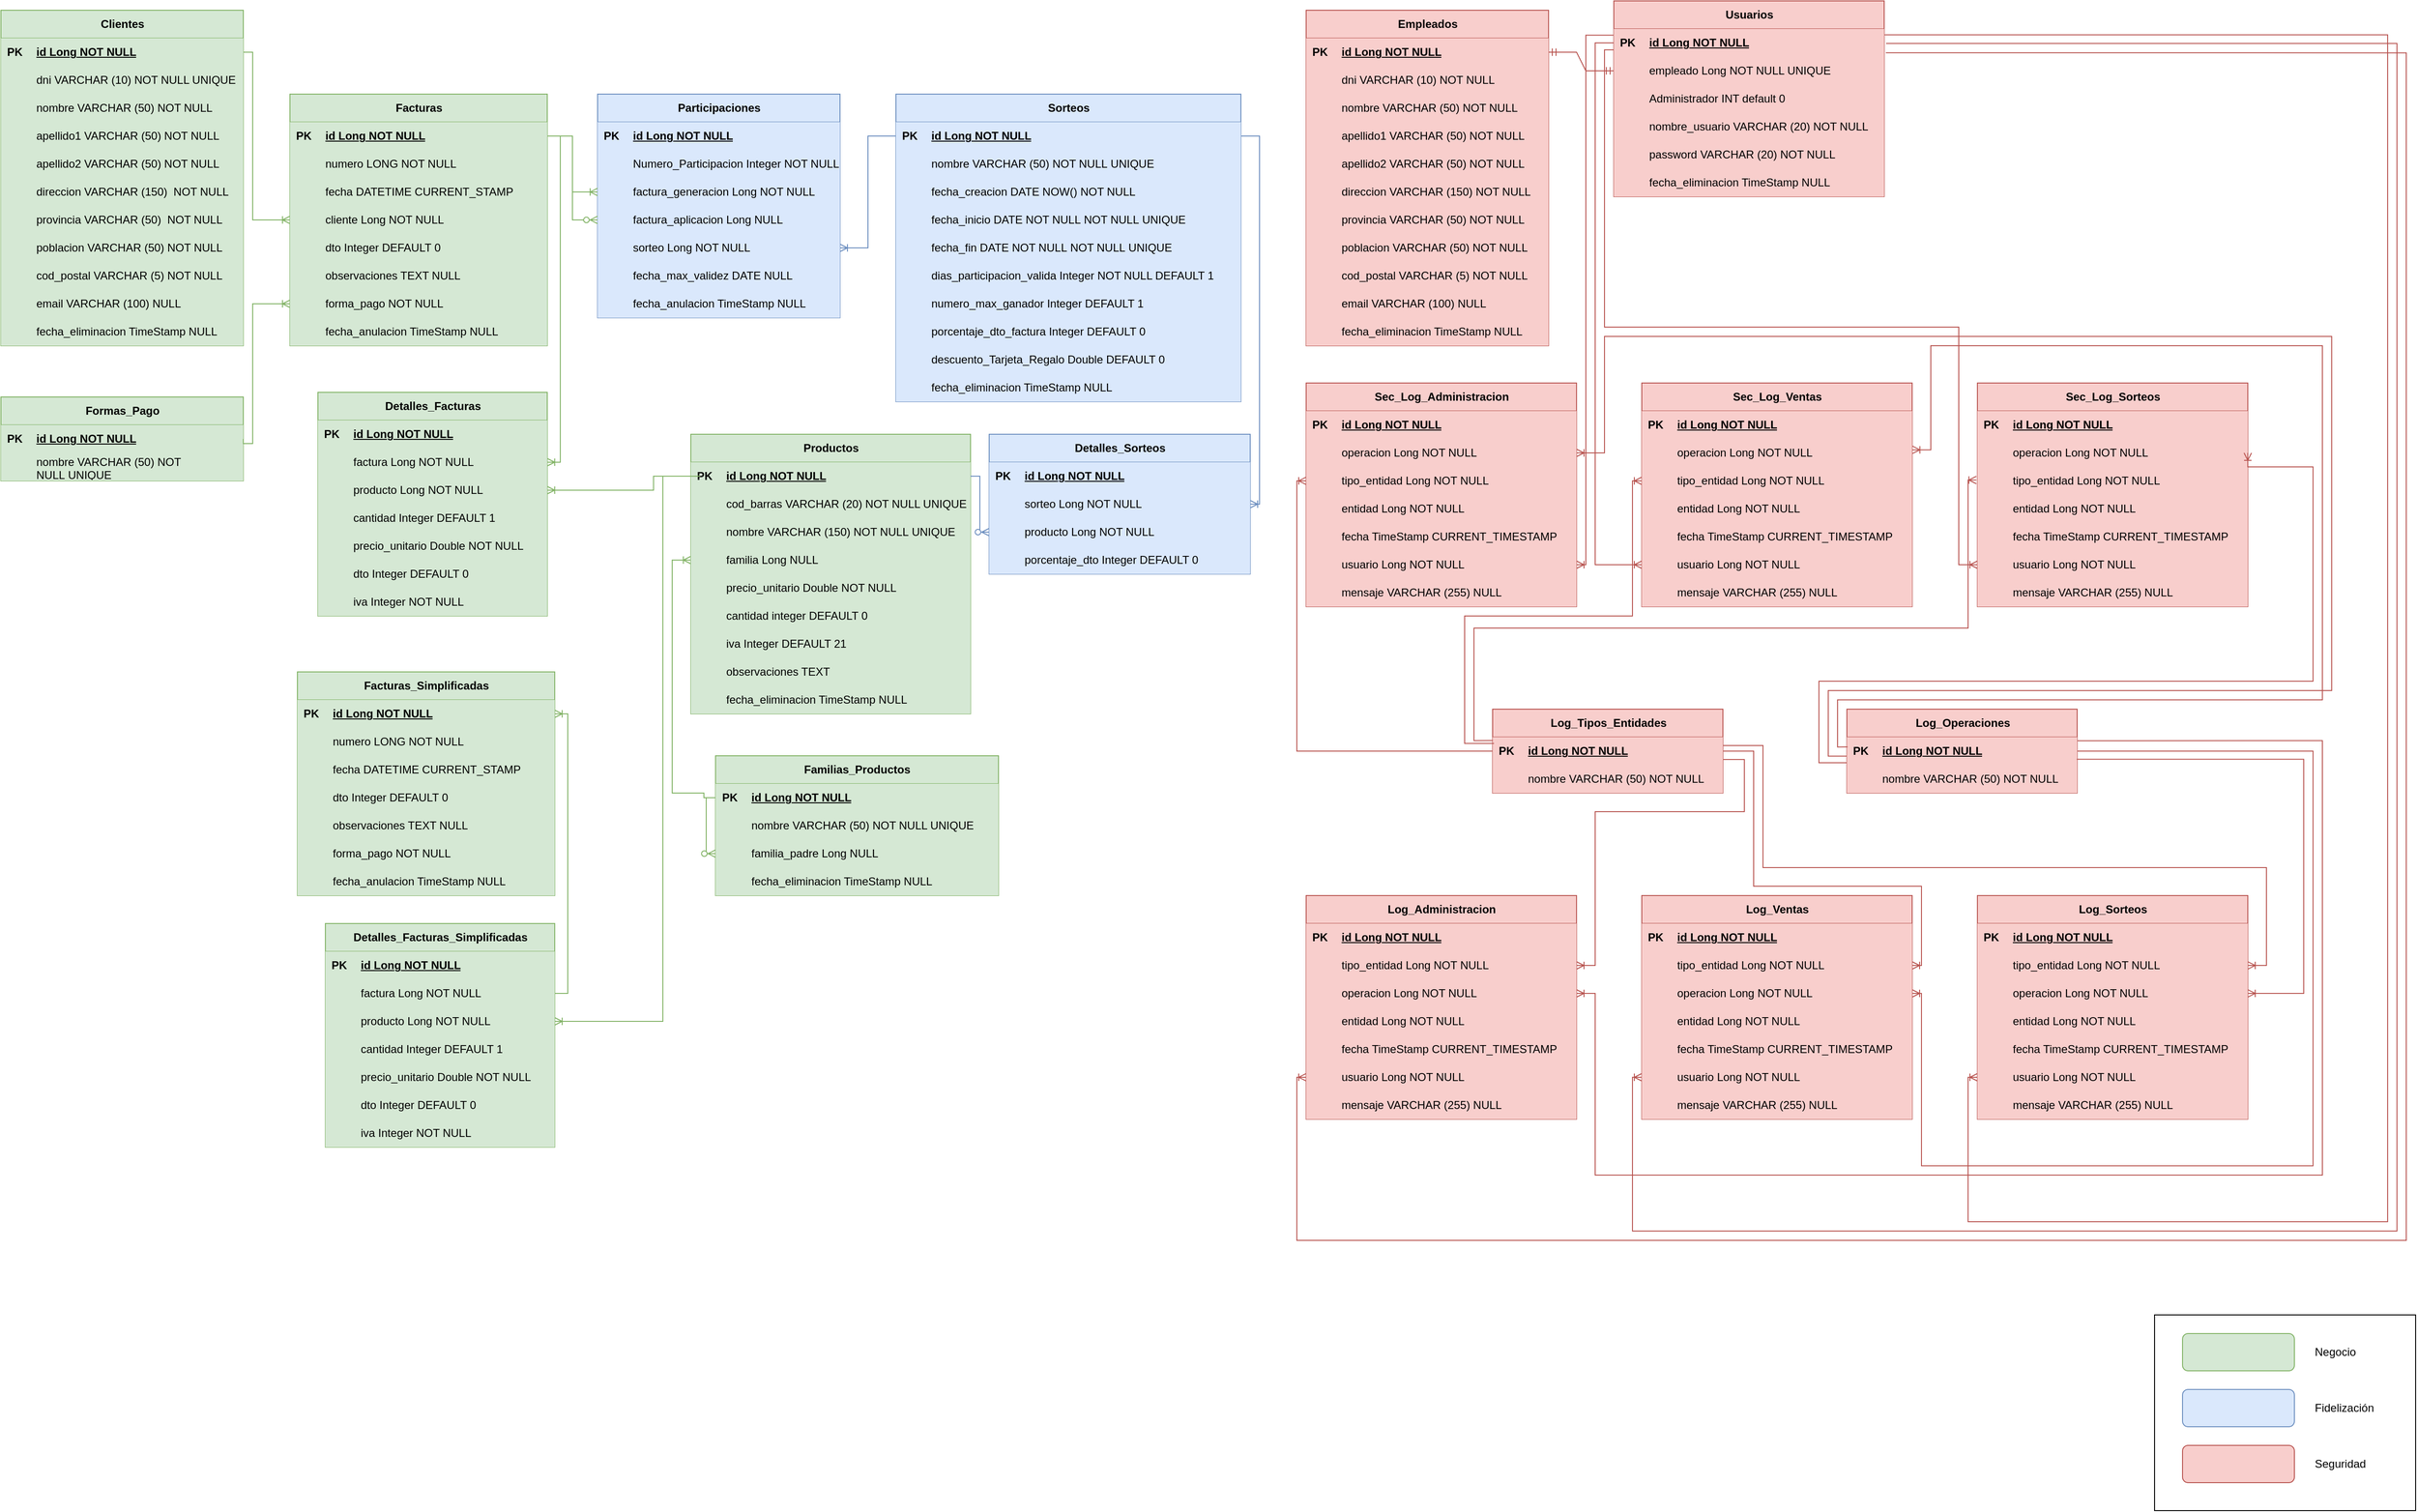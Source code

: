 <mxfile version="21.2.8" type="device">
  <diagram name="EDR Negocio" id="CZtVD6U4ablqL0FbUfCq">
    <mxGraphModel dx="1430" dy="767" grid="1" gridSize="10" guides="1" tooltips="1" connect="1" arrows="1" fold="1" page="1" pageScale="1" pageWidth="1169" pageHeight="1654" math="0" shadow="0">
      <root>
        <mxCell id="0" />
        <mxCell id="1" parent="0" />
        <mxCell id="Ax8WVO-Gpoml5MZtxrT9-1" value="Clientes" style="shape=table;startSize=30;container=1;collapsible=1;childLayout=tableLayout;fixedRows=1;rowLines=0;fontStyle=1;align=center;resizeLast=1;html=1;fillColor=#d5e8d4;strokeColor=#82b366;" parent="1" vertex="1">
          <mxGeometry x="10" y="140" width="260" height="360" as="geometry" />
        </mxCell>
        <mxCell id="Ax8WVO-Gpoml5MZtxrT9-2" value="" style="shape=tableRow;horizontal=0;startSize=0;swimlaneHead=0;swimlaneBody=0;fillColor=#d5e8d4;collapsible=0;dropTarget=0;points=[[0,0.5],[1,0.5]];portConstraint=eastwest;top=0;left=0;right=0;bottom=1;strokeColor=#82b366;" parent="Ax8WVO-Gpoml5MZtxrT9-1" vertex="1">
          <mxGeometry y="30" width="260" height="30" as="geometry" />
        </mxCell>
        <mxCell id="Ax8WVO-Gpoml5MZtxrT9-3" value="PK" style="shape=partialRectangle;connectable=0;fillColor=#d5e8d4;top=0;left=0;bottom=0;right=0;fontStyle=1;overflow=hidden;whiteSpace=wrap;html=1;strokeColor=#82b366;" parent="Ax8WVO-Gpoml5MZtxrT9-2" vertex="1">
          <mxGeometry width="30" height="30" as="geometry">
            <mxRectangle width="30" height="30" as="alternateBounds" />
          </mxGeometry>
        </mxCell>
        <mxCell id="Ax8WVO-Gpoml5MZtxrT9-4" value="id Long NOT NULL" style="shape=partialRectangle;connectable=0;fillColor=#d5e8d4;top=0;left=0;bottom=0;right=0;align=left;spacingLeft=6;fontStyle=5;overflow=hidden;whiteSpace=wrap;html=1;strokeColor=#82b366;" parent="Ax8WVO-Gpoml5MZtxrT9-2" vertex="1">
          <mxGeometry x="30" width="230" height="30" as="geometry">
            <mxRectangle width="230" height="30" as="alternateBounds" />
          </mxGeometry>
        </mxCell>
        <mxCell id="Ax8WVO-Gpoml5MZtxrT9-5" value="" style="shape=tableRow;horizontal=0;startSize=0;swimlaneHead=0;swimlaneBody=0;fillColor=#d5e8d4;collapsible=0;dropTarget=0;points=[[0,0.5],[1,0.5]];portConstraint=eastwest;top=0;left=0;right=0;bottom=0;strokeColor=#82b366;" parent="Ax8WVO-Gpoml5MZtxrT9-1" vertex="1">
          <mxGeometry y="60" width="260" height="30" as="geometry" />
        </mxCell>
        <mxCell id="Ax8WVO-Gpoml5MZtxrT9-6" value="" style="shape=partialRectangle;connectable=0;fillColor=#d5e8d4;top=0;left=0;bottom=0;right=0;editable=1;overflow=hidden;whiteSpace=wrap;html=1;strokeColor=#82b366;" parent="Ax8WVO-Gpoml5MZtxrT9-5" vertex="1">
          <mxGeometry width="30" height="30" as="geometry">
            <mxRectangle width="30" height="30" as="alternateBounds" />
          </mxGeometry>
        </mxCell>
        <mxCell id="Ax8WVO-Gpoml5MZtxrT9-7" value="dni VARCHAR (10)&amp;nbsp;NOT NULL UNIQUE" style="shape=partialRectangle;connectable=0;fillColor=#d5e8d4;top=0;left=0;bottom=0;right=0;align=left;spacingLeft=6;overflow=hidden;whiteSpace=wrap;html=1;strokeColor=#82b366;" parent="Ax8WVO-Gpoml5MZtxrT9-5" vertex="1">
          <mxGeometry x="30" width="230" height="30" as="geometry">
            <mxRectangle width="230" height="30" as="alternateBounds" />
          </mxGeometry>
        </mxCell>
        <mxCell id="Ax8WVO-Gpoml5MZtxrT9-8" value="" style="shape=tableRow;horizontal=0;startSize=0;swimlaneHead=0;swimlaneBody=0;fillColor=#d5e8d4;collapsible=0;dropTarget=0;points=[[0,0.5],[1,0.5]];portConstraint=eastwest;top=0;left=0;right=0;bottom=0;strokeColor=#82b366;" parent="Ax8WVO-Gpoml5MZtxrT9-1" vertex="1">
          <mxGeometry y="90" width="260" height="30" as="geometry" />
        </mxCell>
        <mxCell id="Ax8WVO-Gpoml5MZtxrT9-9" value="" style="shape=partialRectangle;connectable=0;fillColor=#d5e8d4;top=0;left=0;bottom=0;right=0;editable=1;overflow=hidden;whiteSpace=wrap;html=1;strokeColor=#82b366;" parent="Ax8WVO-Gpoml5MZtxrT9-8" vertex="1">
          <mxGeometry width="30" height="30" as="geometry">
            <mxRectangle width="30" height="30" as="alternateBounds" />
          </mxGeometry>
        </mxCell>
        <mxCell id="Ax8WVO-Gpoml5MZtxrT9-10" value="nombre&amp;nbsp;VARCHAR (50)&amp;nbsp;NOT NULL" style="shape=partialRectangle;connectable=0;fillColor=#d5e8d4;top=0;left=0;bottom=0;right=0;align=left;spacingLeft=6;overflow=hidden;whiteSpace=wrap;html=1;strokeColor=#82b366;" parent="Ax8WVO-Gpoml5MZtxrT9-8" vertex="1">
          <mxGeometry x="30" width="230" height="30" as="geometry">
            <mxRectangle width="230" height="30" as="alternateBounds" />
          </mxGeometry>
        </mxCell>
        <mxCell id="Ax8WVO-Gpoml5MZtxrT9-11" value="" style="shape=tableRow;horizontal=0;startSize=0;swimlaneHead=0;swimlaneBody=0;fillColor=#d5e8d4;collapsible=0;dropTarget=0;points=[[0,0.5],[1,0.5]];portConstraint=eastwest;top=0;left=0;right=0;bottom=0;strokeColor=#82b366;" parent="Ax8WVO-Gpoml5MZtxrT9-1" vertex="1">
          <mxGeometry y="120" width="260" height="30" as="geometry" />
        </mxCell>
        <mxCell id="Ax8WVO-Gpoml5MZtxrT9-12" value="" style="shape=partialRectangle;connectable=0;fillColor=#d5e8d4;top=0;left=0;bottom=0;right=0;editable=1;overflow=hidden;whiteSpace=wrap;html=1;strokeColor=#82b366;" parent="Ax8WVO-Gpoml5MZtxrT9-11" vertex="1">
          <mxGeometry width="30" height="30" as="geometry">
            <mxRectangle width="30" height="30" as="alternateBounds" />
          </mxGeometry>
        </mxCell>
        <mxCell id="Ax8WVO-Gpoml5MZtxrT9-13" value="apellido1 VARCHAR (50)&amp;nbsp;NOT NULL" style="shape=partialRectangle;connectable=0;fillColor=#d5e8d4;top=0;left=0;bottom=0;right=0;align=left;spacingLeft=6;overflow=hidden;whiteSpace=wrap;html=1;strokeColor=#82b366;" parent="Ax8WVO-Gpoml5MZtxrT9-11" vertex="1">
          <mxGeometry x="30" width="230" height="30" as="geometry">
            <mxRectangle width="230" height="30" as="alternateBounds" />
          </mxGeometry>
        </mxCell>
        <mxCell id="Ax8WVO-Gpoml5MZtxrT9-14" value="" style="shape=tableRow;horizontal=0;startSize=0;swimlaneHead=0;swimlaneBody=0;fillColor=#d5e8d4;collapsible=0;dropTarget=0;points=[[0,0.5],[1,0.5]];portConstraint=eastwest;top=0;left=0;right=0;bottom=0;strokeColor=#82b366;" parent="Ax8WVO-Gpoml5MZtxrT9-1" vertex="1">
          <mxGeometry y="150" width="260" height="30" as="geometry" />
        </mxCell>
        <mxCell id="Ax8WVO-Gpoml5MZtxrT9-15" value="" style="shape=partialRectangle;connectable=0;fillColor=#d5e8d4;top=0;left=0;bottom=0;right=0;editable=1;overflow=hidden;whiteSpace=wrap;html=1;strokeColor=#82b366;" parent="Ax8WVO-Gpoml5MZtxrT9-14" vertex="1">
          <mxGeometry width="30" height="30" as="geometry">
            <mxRectangle width="30" height="30" as="alternateBounds" />
          </mxGeometry>
        </mxCell>
        <mxCell id="Ax8WVO-Gpoml5MZtxrT9-16" value="apellido2 VARCHAR (50)&amp;nbsp;NOT NULL" style="shape=partialRectangle;connectable=0;fillColor=#d5e8d4;top=0;left=0;bottom=0;right=0;align=left;spacingLeft=6;overflow=hidden;whiteSpace=wrap;html=1;strokeColor=#82b366;" parent="Ax8WVO-Gpoml5MZtxrT9-14" vertex="1">
          <mxGeometry x="30" width="230" height="30" as="geometry">
            <mxRectangle width="230" height="30" as="alternateBounds" />
          </mxGeometry>
        </mxCell>
        <mxCell id="7jyNnMy-iJVvP3cWiLqG-41" value="" style="shape=tableRow;horizontal=0;startSize=0;swimlaneHead=0;swimlaneBody=0;fillColor=#d5e8d4;collapsible=0;dropTarget=0;points=[[0,0.5],[1,0.5]];portConstraint=eastwest;top=0;left=0;right=0;bottom=0;strokeColor=#82b366;" parent="Ax8WVO-Gpoml5MZtxrT9-1" vertex="1">
          <mxGeometry y="180" width="260" height="30" as="geometry" />
        </mxCell>
        <mxCell id="7jyNnMy-iJVvP3cWiLqG-42" value="" style="shape=partialRectangle;connectable=0;fillColor=#d5e8d4;top=0;left=0;bottom=0;right=0;editable=1;overflow=hidden;whiteSpace=wrap;html=1;strokeColor=#82b366;" parent="7jyNnMy-iJVvP3cWiLqG-41" vertex="1">
          <mxGeometry width="30" height="30" as="geometry">
            <mxRectangle width="30" height="30" as="alternateBounds" />
          </mxGeometry>
        </mxCell>
        <mxCell id="7jyNnMy-iJVvP3cWiLqG-43" value="direccion VARCHAR (150)&amp;nbsp;&amp;nbsp;NOT NULL" style="shape=partialRectangle;connectable=0;fillColor=#d5e8d4;top=0;left=0;bottom=0;right=0;align=left;spacingLeft=6;overflow=hidden;whiteSpace=wrap;html=1;strokeColor=#82b366;" parent="7jyNnMy-iJVvP3cWiLqG-41" vertex="1">
          <mxGeometry x="30" width="230" height="30" as="geometry">
            <mxRectangle width="230" height="30" as="alternateBounds" />
          </mxGeometry>
        </mxCell>
        <mxCell id="7jyNnMy-iJVvP3cWiLqG-44" value="" style="shape=tableRow;horizontal=0;startSize=0;swimlaneHead=0;swimlaneBody=0;fillColor=#d5e8d4;collapsible=0;dropTarget=0;points=[[0,0.5],[1,0.5]];portConstraint=eastwest;top=0;left=0;right=0;bottom=0;strokeColor=#82b366;" parent="Ax8WVO-Gpoml5MZtxrT9-1" vertex="1">
          <mxGeometry y="210" width="260" height="30" as="geometry" />
        </mxCell>
        <mxCell id="7jyNnMy-iJVvP3cWiLqG-45" value="" style="shape=partialRectangle;connectable=0;fillColor=#d5e8d4;top=0;left=0;bottom=0;right=0;editable=1;overflow=hidden;whiteSpace=wrap;html=1;strokeColor=#82b366;" parent="7jyNnMy-iJVvP3cWiLqG-44" vertex="1">
          <mxGeometry width="30" height="30" as="geometry">
            <mxRectangle width="30" height="30" as="alternateBounds" />
          </mxGeometry>
        </mxCell>
        <mxCell id="7jyNnMy-iJVvP3cWiLqG-46" value="provincia VARCHAR (50)&amp;nbsp;&amp;nbsp;NOT NULL" style="shape=partialRectangle;connectable=0;fillColor=#d5e8d4;top=0;left=0;bottom=0;right=0;align=left;spacingLeft=6;overflow=hidden;whiteSpace=wrap;html=1;strokeColor=#82b366;" parent="7jyNnMy-iJVvP3cWiLqG-44" vertex="1">
          <mxGeometry x="30" width="230" height="30" as="geometry">
            <mxRectangle width="230" height="30" as="alternateBounds" />
          </mxGeometry>
        </mxCell>
        <mxCell id="7jyNnMy-iJVvP3cWiLqG-47" value="" style="shape=tableRow;horizontal=0;startSize=0;swimlaneHead=0;swimlaneBody=0;fillColor=#d5e8d4;collapsible=0;dropTarget=0;points=[[0,0.5],[1,0.5]];portConstraint=eastwest;top=0;left=0;right=0;bottom=0;strokeColor=#82b366;" parent="Ax8WVO-Gpoml5MZtxrT9-1" vertex="1">
          <mxGeometry y="240" width="260" height="30" as="geometry" />
        </mxCell>
        <mxCell id="7jyNnMy-iJVvP3cWiLqG-48" value="" style="shape=partialRectangle;connectable=0;fillColor=#d5e8d4;top=0;left=0;bottom=0;right=0;editable=1;overflow=hidden;whiteSpace=wrap;html=1;strokeColor=#82b366;" parent="7jyNnMy-iJVvP3cWiLqG-47" vertex="1">
          <mxGeometry width="30" height="30" as="geometry">
            <mxRectangle width="30" height="30" as="alternateBounds" />
          </mxGeometry>
        </mxCell>
        <mxCell id="7jyNnMy-iJVvP3cWiLqG-49" value="poblacion VARCHAR (50)&amp;nbsp;NOT NULL" style="shape=partialRectangle;connectable=0;fillColor=#d5e8d4;top=0;left=0;bottom=0;right=0;align=left;spacingLeft=6;overflow=hidden;whiteSpace=wrap;html=1;strokeColor=#82b366;" parent="7jyNnMy-iJVvP3cWiLqG-47" vertex="1">
          <mxGeometry x="30" width="230" height="30" as="geometry">
            <mxRectangle width="230" height="30" as="alternateBounds" />
          </mxGeometry>
        </mxCell>
        <mxCell id="7jyNnMy-iJVvP3cWiLqG-50" value="" style="shape=tableRow;horizontal=0;startSize=0;swimlaneHead=0;swimlaneBody=0;fillColor=#d5e8d4;collapsible=0;dropTarget=0;points=[[0,0.5],[1,0.5]];portConstraint=eastwest;top=0;left=0;right=0;bottom=0;strokeColor=#82b366;" parent="Ax8WVO-Gpoml5MZtxrT9-1" vertex="1">
          <mxGeometry y="270" width="260" height="30" as="geometry" />
        </mxCell>
        <mxCell id="7jyNnMy-iJVvP3cWiLqG-51" value="" style="shape=partialRectangle;connectable=0;fillColor=#d5e8d4;top=0;left=0;bottom=0;right=0;editable=1;overflow=hidden;whiteSpace=wrap;html=1;strokeColor=#82b366;" parent="7jyNnMy-iJVvP3cWiLqG-50" vertex="1">
          <mxGeometry width="30" height="30" as="geometry">
            <mxRectangle width="30" height="30" as="alternateBounds" />
          </mxGeometry>
        </mxCell>
        <mxCell id="7jyNnMy-iJVvP3cWiLqG-52" value="cod_postal VARCHAR (5)&amp;nbsp;NOT NULL" style="shape=partialRectangle;connectable=0;fillColor=#d5e8d4;top=0;left=0;bottom=0;right=0;align=left;spacingLeft=6;overflow=hidden;whiteSpace=wrap;html=1;strokeColor=#82b366;" parent="7jyNnMy-iJVvP3cWiLqG-50" vertex="1">
          <mxGeometry x="30" width="230" height="30" as="geometry">
            <mxRectangle width="230" height="30" as="alternateBounds" />
          </mxGeometry>
        </mxCell>
        <mxCell id="7jyNnMy-iJVvP3cWiLqG-53" value="" style="shape=tableRow;horizontal=0;startSize=0;swimlaneHead=0;swimlaneBody=0;fillColor=#d5e8d4;collapsible=0;dropTarget=0;points=[[0,0.5],[1,0.5]];portConstraint=eastwest;top=0;left=0;right=0;bottom=0;strokeColor=#82b366;" parent="Ax8WVO-Gpoml5MZtxrT9-1" vertex="1">
          <mxGeometry y="300" width="260" height="30" as="geometry" />
        </mxCell>
        <mxCell id="7jyNnMy-iJVvP3cWiLqG-54" value="" style="shape=partialRectangle;connectable=0;fillColor=#d5e8d4;top=0;left=0;bottom=0;right=0;editable=1;overflow=hidden;whiteSpace=wrap;html=1;strokeColor=#82b366;" parent="7jyNnMy-iJVvP3cWiLqG-53" vertex="1">
          <mxGeometry width="30" height="30" as="geometry">
            <mxRectangle width="30" height="30" as="alternateBounds" />
          </mxGeometry>
        </mxCell>
        <mxCell id="7jyNnMy-iJVvP3cWiLqG-55" value="email VARCHAR (100) NULL" style="shape=partialRectangle;connectable=0;fillColor=#d5e8d4;top=0;left=0;bottom=0;right=0;align=left;spacingLeft=6;overflow=hidden;whiteSpace=wrap;html=1;strokeColor=#82b366;" parent="7jyNnMy-iJVvP3cWiLqG-53" vertex="1">
          <mxGeometry x="30" width="230" height="30" as="geometry">
            <mxRectangle width="230" height="30" as="alternateBounds" />
          </mxGeometry>
        </mxCell>
        <mxCell id="Frc93eXzLhYpmAa6_Shf-159" value="" style="shape=tableRow;horizontal=0;startSize=0;swimlaneHead=0;swimlaneBody=0;fillColor=#d5e8d4;collapsible=0;dropTarget=0;points=[[0,0.5],[1,0.5]];portConstraint=eastwest;top=0;left=0;right=0;bottom=0;strokeColor=#82b366;" parent="Ax8WVO-Gpoml5MZtxrT9-1" vertex="1">
          <mxGeometry y="330" width="260" height="30" as="geometry" />
        </mxCell>
        <mxCell id="Frc93eXzLhYpmAa6_Shf-160" value="" style="shape=partialRectangle;connectable=0;fillColor=#d5e8d4;top=0;left=0;bottom=0;right=0;editable=1;overflow=hidden;whiteSpace=wrap;html=1;strokeColor=#82b366;" parent="Frc93eXzLhYpmAa6_Shf-159" vertex="1">
          <mxGeometry width="30" height="30" as="geometry">
            <mxRectangle width="30" height="30" as="alternateBounds" />
          </mxGeometry>
        </mxCell>
        <mxCell id="Frc93eXzLhYpmAa6_Shf-161" value="fecha_eliminacion TimeStamp NULL" style="shape=partialRectangle;connectable=0;fillColor=#d5e8d4;top=0;left=0;bottom=0;right=0;align=left;spacingLeft=6;overflow=hidden;whiteSpace=wrap;html=1;strokeColor=#82b366;" parent="Frc93eXzLhYpmAa6_Shf-159" vertex="1">
          <mxGeometry x="30" width="230" height="30" as="geometry">
            <mxRectangle width="230" height="30" as="alternateBounds" />
          </mxGeometry>
        </mxCell>
        <mxCell id="Ax8WVO-Gpoml5MZtxrT9-17" value="Facturas" style="shape=table;startSize=30;container=1;collapsible=1;childLayout=tableLayout;fixedRows=1;rowLines=0;fontStyle=1;align=center;resizeLast=1;html=1;fillColor=#d5e8d4;strokeColor=#82b366;" parent="1" vertex="1">
          <mxGeometry x="320" y="230" width="276" height="270" as="geometry" />
        </mxCell>
        <mxCell id="Ax8WVO-Gpoml5MZtxrT9-18" value="" style="shape=tableRow;horizontal=0;startSize=0;swimlaneHead=0;swimlaneBody=0;fillColor=#d5e8d4;collapsible=0;dropTarget=0;points=[[0,0.5],[1,0.5]];portConstraint=eastwest;top=0;left=0;right=0;bottom=1;strokeColor=#82b366;" parent="Ax8WVO-Gpoml5MZtxrT9-17" vertex="1">
          <mxGeometry y="30" width="276" height="30" as="geometry" />
        </mxCell>
        <mxCell id="Ax8WVO-Gpoml5MZtxrT9-19" value="PK" style="shape=partialRectangle;connectable=0;fillColor=#d5e8d4;top=0;left=0;bottom=0;right=0;fontStyle=1;overflow=hidden;whiteSpace=wrap;html=1;strokeColor=#82b366;" parent="Ax8WVO-Gpoml5MZtxrT9-18" vertex="1">
          <mxGeometry width="30" height="30" as="geometry">
            <mxRectangle width="30" height="30" as="alternateBounds" />
          </mxGeometry>
        </mxCell>
        <mxCell id="Ax8WVO-Gpoml5MZtxrT9-20" value="id Long&amp;nbsp;NOT NULL" style="shape=partialRectangle;connectable=0;fillColor=#d5e8d4;top=0;left=0;bottom=0;right=0;align=left;spacingLeft=6;fontStyle=5;overflow=hidden;whiteSpace=wrap;html=1;strokeColor=#82b366;" parent="Ax8WVO-Gpoml5MZtxrT9-18" vertex="1">
          <mxGeometry x="30" width="246" height="30" as="geometry">
            <mxRectangle width="246" height="30" as="alternateBounds" />
          </mxGeometry>
        </mxCell>
        <mxCell id="Ax8WVO-Gpoml5MZtxrT9-21" value="" style="shape=tableRow;horizontal=0;startSize=0;swimlaneHead=0;swimlaneBody=0;fillColor=#d5e8d4;collapsible=0;dropTarget=0;points=[[0,0.5],[1,0.5]];portConstraint=eastwest;top=0;left=0;right=0;bottom=0;strokeColor=#82b366;" parent="Ax8WVO-Gpoml5MZtxrT9-17" vertex="1">
          <mxGeometry y="60" width="276" height="30" as="geometry" />
        </mxCell>
        <mxCell id="Ax8WVO-Gpoml5MZtxrT9-22" value="" style="shape=partialRectangle;connectable=0;fillColor=#d5e8d4;top=0;left=0;bottom=0;right=0;editable=1;overflow=hidden;whiteSpace=wrap;html=1;strokeColor=#82b366;" parent="Ax8WVO-Gpoml5MZtxrT9-21" vertex="1">
          <mxGeometry width="30" height="30" as="geometry">
            <mxRectangle width="30" height="30" as="alternateBounds" />
          </mxGeometry>
        </mxCell>
        <mxCell id="Ax8WVO-Gpoml5MZtxrT9-23" value="numero LONG NOT NULL" style="shape=partialRectangle;connectable=0;fillColor=#d5e8d4;top=0;left=0;bottom=0;right=0;align=left;spacingLeft=6;overflow=hidden;whiteSpace=wrap;html=1;strokeColor=#82b366;" parent="Ax8WVO-Gpoml5MZtxrT9-21" vertex="1">
          <mxGeometry x="30" width="246" height="30" as="geometry">
            <mxRectangle width="246" height="30" as="alternateBounds" />
          </mxGeometry>
        </mxCell>
        <mxCell id="Ax8WVO-Gpoml5MZtxrT9-24" value="" style="shape=tableRow;horizontal=0;startSize=0;swimlaneHead=0;swimlaneBody=0;fillColor=#d5e8d4;collapsible=0;dropTarget=0;points=[[0,0.5],[1,0.5]];portConstraint=eastwest;top=0;left=0;right=0;bottom=0;strokeColor=#82b366;" parent="Ax8WVO-Gpoml5MZtxrT9-17" vertex="1">
          <mxGeometry y="90" width="276" height="30" as="geometry" />
        </mxCell>
        <mxCell id="Ax8WVO-Gpoml5MZtxrT9-25" value="" style="shape=partialRectangle;connectable=0;fillColor=#d5e8d4;top=0;left=0;bottom=0;right=0;editable=1;overflow=hidden;whiteSpace=wrap;html=1;strokeColor=#82b366;" parent="Ax8WVO-Gpoml5MZtxrT9-24" vertex="1">
          <mxGeometry width="30" height="30" as="geometry">
            <mxRectangle width="30" height="30" as="alternateBounds" />
          </mxGeometry>
        </mxCell>
        <mxCell id="Ax8WVO-Gpoml5MZtxrT9-26" value="fecha DATETIME CURRENT_STAMP" style="shape=partialRectangle;connectable=0;fillColor=#d5e8d4;top=0;left=0;bottom=0;right=0;align=left;spacingLeft=6;overflow=hidden;whiteSpace=wrap;html=1;strokeColor=#82b366;" parent="Ax8WVO-Gpoml5MZtxrT9-24" vertex="1">
          <mxGeometry x="30" width="246" height="30" as="geometry">
            <mxRectangle width="246" height="30" as="alternateBounds" />
          </mxGeometry>
        </mxCell>
        <mxCell id="Ax8WVO-Gpoml5MZtxrT9-27" value="" style="shape=tableRow;horizontal=0;startSize=0;swimlaneHead=0;swimlaneBody=0;fillColor=#d5e8d4;collapsible=0;dropTarget=0;points=[[0,0.5],[1,0.5]];portConstraint=eastwest;top=0;left=0;right=0;bottom=0;strokeColor=#82b366;" parent="Ax8WVO-Gpoml5MZtxrT9-17" vertex="1">
          <mxGeometry y="120" width="276" height="30" as="geometry" />
        </mxCell>
        <mxCell id="Ax8WVO-Gpoml5MZtxrT9-28" value="" style="shape=partialRectangle;connectable=0;fillColor=#d5e8d4;top=0;left=0;bottom=0;right=0;editable=1;overflow=hidden;whiteSpace=wrap;html=1;strokeColor=#82b366;" parent="Ax8WVO-Gpoml5MZtxrT9-27" vertex="1">
          <mxGeometry width="30" height="30" as="geometry">
            <mxRectangle width="30" height="30" as="alternateBounds" />
          </mxGeometry>
        </mxCell>
        <mxCell id="Ax8WVO-Gpoml5MZtxrT9-29" value="cliente Long&amp;nbsp;NOT NULL" style="shape=partialRectangle;connectable=0;fillColor=#d5e8d4;top=0;left=0;bottom=0;right=0;align=left;spacingLeft=6;overflow=hidden;whiteSpace=wrap;html=1;strokeColor=#82b366;" parent="Ax8WVO-Gpoml5MZtxrT9-27" vertex="1">
          <mxGeometry x="30" width="246" height="30" as="geometry">
            <mxRectangle width="246" height="30" as="alternateBounds" />
          </mxGeometry>
        </mxCell>
        <mxCell id="Ax8WVO-Gpoml5MZtxrT9-30" value="" style="shape=tableRow;horizontal=0;startSize=0;swimlaneHead=0;swimlaneBody=0;fillColor=#d5e8d4;collapsible=0;dropTarget=0;points=[[0,0.5],[1,0.5]];portConstraint=eastwest;top=0;left=0;right=0;bottom=0;strokeColor=#82b366;" parent="Ax8WVO-Gpoml5MZtxrT9-17" vertex="1">
          <mxGeometry y="150" width="276" height="30" as="geometry" />
        </mxCell>
        <mxCell id="Ax8WVO-Gpoml5MZtxrT9-31" value="" style="shape=partialRectangle;connectable=0;fillColor=#d5e8d4;top=0;left=0;bottom=0;right=0;editable=1;overflow=hidden;whiteSpace=wrap;html=1;strokeColor=#82b366;" parent="Ax8WVO-Gpoml5MZtxrT9-30" vertex="1">
          <mxGeometry width="30" height="30" as="geometry">
            <mxRectangle width="30" height="30" as="alternateBounds" />
          </mxGeometry>
        </mxCell>
        <mxCell id="Ax8WVO-Gpoml5MZtxrT9-32" value="dto Integer DEFAULT 0" style="shape=partialRectangle;connectable=0;fillColor=#d5e8d4;top=0;left=0;bottom=0;right=0;align=left;spacingLeft=6;overflow=hidden;whiteSpace=wrap;html=1;strokeColor=#82b366;" parent="Ax8WVO-Gpoml5MZtxrT9-30" vertex="1">
          <mxGeometry x="30" width="246" height="30" as="geometry">
            <mxRectangle width="246" height="30" as="alternateBounds" />
          </mxGeometry>
        </mxCell>
        <mxCell id="Ax8WVO-Gpoml5MZtxrT9-33" value="" style="shape=tableRow;horizontal=0;startSize=0;swimlaneHead=0;swimlaneBody=0;fillColor=#d5e8d4;collapsible=0;dropTarget=0;points=[[0,0.5],[1,0.5]];portConstraint=eastwest;top=0;left=0;right=0;bottom=0;strokeColor=#82b366;" parent="Ax8WVO-Gpoml5MZtxrT9-17" vertex="1">
          <mxGeometry y="180" width="276" height="30" as="geometry" />
        </mxCell>
        <mxCell id="Ax8WVO-Gpoml5MZtxrT9-34" value="" style="shape=partialRectangle;connectable=0;fillColor=#d5e8d4;top=0;left=0;bottom=0;right=0;editable=1;overflow=hidden;whiteSpace=wrap;html=1;strokeColor=#82b366;" parent="Ax8WVO-Gpoml5MZtxrT9-33" vertex="1">
          <mxGeometry width="30" height="30" as="geometry">
            <mxRectangle width="30" height="30" as="alternateBounds" />
          </mxGeometry>
        </mxCell>
        <mxCell id="Ax8WVO-Gpoml5MZtxrT9-35" value="observaciones TEXT NULL" style="shape=partialRectangle;connectable=0;fillColor=#d5e8d4;top=0;left=0;bottom=0;right=0;align=left;spacingLeft=6;overflow=hidden;whiteSpace=wrap;html=1;strokeColor=#82b366;" parent="Ax8WVO-Gpoml5MZtxrT9-33" vertex="1">
          <mxGeometry x="30" width="246" height="30" as="geometry">
            <mxRectangle width="246" height="30" as="alternateBounds" />
          </mxGeometry>
        </mxCell>
        <mxCell id="Ax8WVO-Gpoml5MZtxrT9-36" value="" style="shape=tableRow;horizontal=0;startSize=0;swimlaneHead=0;swimlaneBody=0;fillColor=#d5e8d4;collapsible=0;dropTarget=0;points=[[0,0.5],[1,0.5]];portConstraint=eastwest;top=0;left=0;right=0;bottom=0;strokeColor=#82b366;" parent="Ax8WVO-Gpoml5MZtxrT9-17" vertex="1">
          <mxGeometry y="210" width="276" height="30" as="geometry" />
        </mxCell>
        <mxCell id="Ax8WVO-Gpoml5MZtxrT9-37" value="" style="shape=partialRectangle;connectable=0;fillColor=#d5e8d4;top=0;left=0;bottom=0;right=0;editable=1;overflow=hidden;whiteSpace=wrap;html=1;strokeColor=#82b366;" parent="Ax8WVO-Gpoml5MZtxrT9-36" vertex="1">
          <mxGeometry width="30" height="30" as="geometry">
            <mxRectangle width="30" height="30" as="alternateBounds" />
          </mxGeometry>
        </mxCell>
        <mxCell id="Ax8WVO-Gpoml5MZtxrT9-38" value="forma_pago&amp;nbsp;NOT NULL" style="shape=partialRectangle;connectable=0;fillColor=#d5e8d4;top=0;left=0;bottom=0;right=0;align=left;spacingLeft=6;overflow=hidden;whiteSpace=wrap;html=1;strokeColor=#82b366;" parent="Ax8WVO-Gpoml5MZtxrT9-36" vertex="1">
          <mxGeometry x="30" width="246" height="30" as="geometry">
            <mxRectangle width="246" height="30" as="alternateBounds" />
          </mxGeometry>
        </mxCell>
        <mxCell id="Frc93eXzLhYpmAa6_Shf-162" value="" style="shape=tableRow;horizontal=0;startSize=0;swimlaneHead=0;swimlaneBody=0;fillColor=#d5e8d4;collapsible=0;dropTarget=0;points=[[0,0.5],[1,0.5]];portConstraint=eastwest;top=0;left=0;right=0;bottom=0;strokeColor=#82b366;" parent="Ax8WVO-Gpoml5MZtxrT9-17" vertex="1">
          <mxGeometry y="240" width="276" height="30" as="geometry" />
        </mxCell>
        <mxCell id="Frc93eXzLhYpmAa6_Shf-163" value="" style="shape=partialRectangle;connectable=0;fillColor=#d5e8d4;top=0;left=0;bottom=0;right=0;editable=1;overflow=hidden;whiteSpace=wrap;html=1;strokeColor=#82b366;" parent="Frc93eXzLhYpmAa6_Shf-162" vertex="1">
          <mxGeometry width="30" height="30" as="geometry">
            <mxRectangle width="30" height="30" as="alternateBounds" />
          </mxGeometry>
        </mxCell>
        <mxCell id="Frc93eXzLhYpmAa6_Shf-164" value="fecha_anulacion TimeStamp NULL" style="shape=partialRectangle;connectable=0;fillColor=#d5e8d4;top=0;left=0;bottom=0;right=0;align=left;spacingLeft=6;overflow=hidden;whiteSpace=wrap;html=1;strokeColor=#82b366;" parent="Frc93eXzLhYpmAa6_Shf-162" vertex="1">
          <mxGeometry x="30" width="246" height="30" as="geometry">
            <mxRectangle width="246" height="30" as="alternateBounds" />
          </mxGeometry>
        </mxCell>
        <mxCell id="Ax8WVO-Gpoml5MZtxrT9-39" value="Formas_Pago" style="shape=table;startSize=30;container=1;collapsible=1;childLayout=tableLayout;fixedRows=1;rowLines=0;fontStyle=1;align=center;resizeLast=1;html=1;fillColor=#d5e8d4;strokeColor=#82b366;" parent="1" vertex="1">
          <mxGeometry x="10" y="555" width="260" height="90" as="geometry" />
        </mxCell>
        <mxCell id="Ax8WVO-Gpoml5MZtxrT9-40" value="" style="shape=tableRow;horizontal=0;startSize=0;swimlaneHead=0;swimlaneBody=0;fillColor=#d5e8d4;collapsible=0;dropTarget=0;points=[[0,0.5],[1,0.5]];portConstraint=eastwest;top=0;left=0;right=0;bottom=1;strokeColor=#82b366;" parent="Ax8WVO-Gpoml5MZtxrT9-39" vertex="1">
          <mxGeometry y="30" width="260" height="30" as="geometry" />
        </mxCell>
        <mxCell id="Ax8WVO-Gpoml5MZtxrT9-41" value="PK" style="shape=partialRectangle;connectable=0;fillColor=#d5e8d4;top=0;left=0;bottom=0;right=0;fontStyle=1;overflow=hidden;whiteSpace=wrap;html=1;strokeColor=#82b366;" parent="Ax8WVO-Gpoml5MZtxrT9-40" vertex="1">
          <mxGeometry width="30" height="30" as="geometry">
            <mxRectangle width="30" height="30" as="alternateBounds" />
          </mxGeometry>
        </mxCell>
        <mxCell id="Ax8WVO-Gpoml5MZtxrT9-42" value="id Long&amp;nbsp;NOT NULL" style="shape=partialRectangle;connectable=0;fillColor=#d5e8d4;top=0;left=0;bottom=0;right=0;align=left;spacingLeft=6;fontStyle=5;overflow=hidden;whiteSpace=wrap;html=1;strokeColor=#82b366;" parent="Ax8WVO-Gpoml5MZtxrT9-40" vertex="1">
          <mxGeometry x="30" width="230" height="30" as="geometry">
            <mxRectangle width="230" height="30" as="alternateBounds" />
          </mxGeometry>
        </mxCell>
        <mxCell id="Ax8WVO-Gpoml5MZtxrT9-46" value="" style="shape=tableRow;horizontal=0;startSize=0;swimlaneHead=0;swimlaneBody=0;fillColor=#d5e8d4;collapsible=0;dropTarget=0;points=[[0,0.5],[1,0.5]];portConstraint=eastwest;top=0;left=0;right=0;bottom=0;strokeColor=#82b366;" parent="Ax8WVO-Gpoml5MZtxrT9-39" vertex="1">
          <mxGeometry y="60" width="260" height="30" as="geometry" />
        </mxCell>
        <mxCell id="Ax8WVO-Gpoml5MZtxrT9-47" value="" style="shape=partialRectangle;connectable=0;fillColor=#d5e8d4;top=0;left=0;bottom=0;right=0;editable=1;overflow=hidden;whiteSpace=wrap;html=1;strokeColor=#82b366;" parent="Ax8WVO-Gpoml5MZtxrT9-46" vertex="1">
          <mxGeometry width="30" height="30" as="geometry">
            <mxRectangle width="30" height="30" as="alternateBounds" />
          </mxGeometry>
        </mxCell>
        <mxCell id="Ax8WVO-Gpoml5MZtxrT9-48" value="nombre&amp;nbsp;VARCHAR (50) NOT NULL&amp;nbsp;UNIQUE" style="shape=partialRectangle;connectable=0;fillColor=#d5e8d4;top=0;left=0;bottom=0;right=0;align=left;spacingLeft=6;overflow=hidden;whiteSpace=wrap;html=1;strokeColor=#82b366;" parent="Ax8WVO-Gpoml5MZtxrT9-46" vertex="1">
          <mxGeometry x="30" width="230" height="30" as="geometry">
            <mxRectangle width="230" height="30" as="alternateBounds" />
          </mxGeometry>
        </mxCell>
        <mxCell id="Ax8WVO-Gpoml5MZtxrT9-55" value="Detalles_Facturas" style="shape=table;startSize=30;container=1;collapsible=1;childLayout=tableLayout;fixedRows=1;rowLines=0;fontStyle=1;align=center;resizeLast=1;html=1;fillColor=#d5e8d4;strokeColor=#82b366;" parent="1" vertex="1">
          <mxGeometry x="350" y="550" width="246" height="240" as="geometry" />
        </mxCell>
        <mxCell id="Ax8WVO-Gpoml5MZtxrT9-56" value="" style="shape=tableRow;horizontal=0;startSize=0;swimlaneHead=0;swimlaneBody=0;fillColor=#d5e8d4;collapsible=0;dropTarget=0;points=[[0,0.5],[1,0.5]];portConstraint=eastwest;top=0;left=0;right=0;bottom=1;strokeColor=#82b366;" parent="Ax8WVO-Gpoml5MZtxrT9-55" vertex="1">
          <mxGeometry y="30" width="246" height="30" as="geometry" />
        </mxCell>
        <mxCell id="Ax8WVO-Gpoml5MZtxrT9-57" value="PK" style="shape=partialRectangle;connectable=0;fillColor=#d5e8d4;top=0;left=0;bottom=0;right=0;fontStyle=1;overflow=hidden;whiteSpace=wrap;html=1;strokeColor=#82b366;" parent="Ax8WVO-Gpoml5MZtxrT9-56" vertex="1">
          <mxGeometry width="30" height="30" as="geometry">
            <mxRectangle width="30" height="30" as="alternateBounds" />
          </mxGeometry>
        </mxCell>
        <mxCell id="Ax8WVO-Gpoml5MZtxrT9-58" value="id Long&amp;nbsp;NOT NULL" style="shape=partialRectangle;connectable=0;fillColor=#d5e8d4;top=0;left=0;bottom=0;right=0;align=left;spacingLeft=6;fontStyle=5;overflow=hidden;whiteSpace=wrap;html=1;strokeColor=#82b366;" parent="Ax8WVO-Gpoml5MZtxrT9-56" vertex="1">
          <mxGeometry x="30" width="216" height="30" as="geometry">
            <mxRectangle width="216" height="30" as="alternateBounds" />
          </mxGeometry>
        </mxCell>
        <mxCell id="Ax8WVO-Gpoml5MZtxrT9-59" value="" style="shape=tableRow;horizontal=0;startSize=0;swimlaneHead=0;swimlaneBody=0;fillColor=#d5e8d4;collapsible=0;dropTarget=0;points=[[0,0.5],[1,0.5]];portConstraint=eastwest;top=0;left=0;right=0;bottom=0;strokeColor=#82b366;" parent="Ax8WVO-Gpoml5MZtxrT9-55" vertex="1">
          <mxGeometry y="60" width="246" height="30" as="geometry" />
        </mxCell>
        <mxCell id="Ax8WVO-Gpoml5MZtxrT9-60" value="" style="shape=partialRectangle;connectable=0;fillColor=#d5e8d4;top=0;left=0;bottom=0;right=0;editable=1;overflow=hidden;whiteSpace=wrap;html=1;strokeColor=#82b366;" parent="Ax8WVO-Gpoml5MZtxrT9-59" vertex="1">
          <mxGeometry width="30" height="30" as="geometry">
            <mxRectangle width="30" height="30" as="alternateBounds" />
          </mxGeometry>
        </mxCell>
        <mxCell id="Ax8WVO-Gpoml5MZtxrT9-61" value="factura Long&amp;nbsp;NOT NULL" style="shape=partialRectangle;connectable=0;fillColor=#d5e8d4;top=0;left=0;bottom=0;right=0;align=left;spacingLeft=6;overflow=hidden;whiteSpace=wrap;html=1;strokeColor=#82b366;" parent="Ax8WVO-Gpoml5MZtxrT9-59" vertex="1">
          <mxGeometry x="30" width="216" height="30" as="geometry">
            <mxRectangle width="216" height="30" as="alternateBounds" />
          </mxGeometry>
        </mxCell>
        <mxCell id="Ax8WVO-Gpoml5MZtxrT9-62" value="" style="shape=tableRow;horizontal=0;startSize=0;swimlaneHead=0;swimlaneBody=0;fillColor=#d5e8d4;collapsible=0;dropTarget=0;points=[[0,0.5],[1,0.5]];portConstraint=eastwest;top=0;left=0;right=0;bottom=0;strokeColor=#82b366;" parent="Ax8WVO-Gpoml5MZtxrT9-55" vertex="1">
          <mxGeometry y="90" width="246" height="30" as="geometry" />
        </mxCell>
        <mxCell id="Ax8WVO-Gpoml5MZtxrT9-63" value="" style="shape=partialRectangle;connectable=0;fillColor=#d5e8d4;top=0;left=0;bottom=0;right=0;editable=1;overflow=hidden;whiteSpace=wrap;html=1;strokeColor=#82b366;" parent="Ax8WVO-Gpoml5MZtxrT9-62" vertex="1">
          <mxGeometry width="30" height="30" as="geometry">
            <mxRectangle width="30" height="30" as="alternateBounds" />
          </mxGeometry>
        </mxCell>
        <mxCell id="Ax8WVO-Gpoml5MZtxrT9-64" value="producto Long&amp;nbsp;NOT NULL" style="shape=partialRectangle;connectable=0;fillColor=#d5e8d4;top=0;left=0;bottom=0;right=0;align=left;spacingLeft=6;overflow=hidden;whiteSpace=wrap;html=1;strokeColor=#82b366;" parent="Ax8WVO-Gpoml5MZtxrT9-62" vertex="1">
          <mxGeometry x="30" width="216" height="30" as="geometry">
            <mxRectangle width="216" height="30" as="alternateBounds" />
          </mxGeometry>
        </mxCell>
        <mxCell id="Ax8WVO-Gpoml5MZtxrT9-80" value="" style="shape=tableRow;horizontal=0;startSize=0;swimlaneHead=0;swimlaneBody=0;fillColor=#d5e8d4;collapsible=0;dropTarget=0;points=[[0,0.5],[1,0.5]];portConstraint=eastwest;top=0;left=0;right=0;bottom=0;strokeColor=#82b366;" parent="Ax8WVO-Gpoml5MZtxrT9-55" vertex="1">
          <mxGeometry y="120" width="246" height="30" as="geometry" />
        </mxCell>
        <mxCell id="Ax8WVO-Gpoml5MZtxrT9-81" value="" style="shape=partialRectangle;connectable=0;fillColor=#d5e8d4;top=0;left=0;bottom=0;right=0;editable=1;overflow=hidden;whiteSpace=wrap;html=1;strokeColor=#82b366;" parent="Ax8WVO-Gpoml5MZtxrT9-80" vertex="1">
          <mxGeometry width="30" height="30" as="geometry">
            <mxRectangle width="30" height="30" as="alternateBounds" />
          </mxGeometry>
        </mxCell>
        <mxCell id="Ax8WVO-Gpoml5MZtxrT9-82" value="cantidad Integer DEFAULT 1" style="shape=partialRectangle;connectable=0;fillColor=#d5e8d4;top=0;left=0;bottom=0;right=0;align=left;spacingLeft=6;overflow=hidden;whiteSpace=wrap;html=1;strokeColor=#82b366;" parent="Ax8WVO-Gpoml5MZtxrT9-80" vertex="1">
          <mxGeometry x="30" width="216" height="30" as="geometry">
            <mxRectangle width="216" height="30" as="alternateBounds" />
          </mxGeometry>
        </mxCell>
        <mxCell id="Ax8WVO-Gpoml5MZtxrT9-68" value="" style="shape=tableRow;horizontal=0;startSize=0;swimlaneHead=0;swimlaneBody=0;fillColor=#d5e8d4;collapsible=0;dropTarget=0;points=[[0,0.5],[1,0.5]];portConstraint=eastwest;top=0;left=0;right=0;bottom=0;strokeColor=#82b366;" parent="Ax8WVO-Gpoml5MZtxrT9-55" vertex="1">
          <mxGeometry y="150" width="246" height="30" as="geometry" />
        </mxCell>
        <mxCell id="Ax8WVO-Gpoml5MZtxrT9-69" value="" style="shape=partialRectangle;connectable=0;fillColor=#d5e8d4;top=0;left=0;bottom=0;right=0;editable=1;overflow=hidden;whiteSpace=wrap;html=1;strokeColor=#82b366;" parent="Ax8WVO-Gpoml5MZtxrT9-68" vertex="1">
          <mxGeometry width="30" height="30" as="geometry">
            <mxRectangle width="30" height="30" as="alternateBounds" />
          </mxGeometry>
        </mxCell>
        <mxCell id="Ax8WVO-Gpoml5MZtxrT9-70" value="precio_unitario Double NOT NULL" style="shape=partialRectangle;connectable=0;fillColor=#d5e8d4;top=0;left=0;bottom=0;right=0;align=left;spacingLeft=6;overflow=hidden;whiteSpace=wrap;html=1;strokeColor=#82b366;" parent="Ax8WVO-Gpoml5MZtxrT9-68" vertex="1">
          <mxGeometry x="30" width="216" height="30" as="geometry">
            <mxRectangle width="216" height="30" as="alternateBounds" />
          </mxGeometry>
        </mxCell>
        <mxCell id="Ax8WVO-Gpoml5MZtxrT9-65" value="" style="shape=tableRow;horizontal=0;startSize=0;swimlaneHead=0;swimlaneBody=0;fillColor=#d5e8d4;collapsible=0;dropTarget=0;points=[[0,0.5],[1,0.5]];portConstraint=eastwest;top=0;left=0;right=0;bottom=0;strokeColor=#82b366;" parent="Ax8WVO-Gpoml5MZtxrT9-55" vertex="1">
          <mxGeometry y="180" width="246" height="30" as="geometry" />
        </mxCell>
        <mxCell id="Ax8WVO-Gpoml5MZtxrT9-66" value="" style="shape=partialRectangle;connectable=0;fillColor=#d5e8d4;top=0;left=0;bottom=0;right=0;editable=1;overflow=hidden;whiteSpace=wrap;html=1;strokeColor=#82b366;" parent="Ax8WVO-Gpoml5MZtxrT9-65" vertex="1">
          <mxGeometry width="30" height="30" as="geometry">
            <mxRectangle width="30" height="30" as="alternateBounds" />
          </mxGeometry>
        </mxCell>
        <mxCell id="Ax8WVO-Gpoml5MZtxrT9-67" value="dto Integer DEFAULT 0" style="shape=partialRectangle;connectable=0;fillColor=#d5e8d4;top=0;left=0;bottom=0;right=0;align=left;spacingLeft=6;overflow=hidden;whiteSpace=wrap;html=1;strokeColor=#82b366;" parent="Ax8WVO-Gpoml5MZtxrT9-65" vertex="1">
          <mxGeometry x="30" width="216" height="30" as="geometry">
            <mxRectangle width="216" height="30" as="alternateBounds" />
          </mxGeometry>
        </mxCell>
        <mxCell id="Ax8WVO-Gpoml5MZtxrT9-77" value="" style="shape=tableRow;horizontal=0;startSize=0;swimlaneHead=0;swimlaneBody=0;fillColor=#d5e8d4;collapsible=0;dropTarget=0;points=[[0,0.5],[1,0.5]];portConstraint=eastwest;top=0;left=0;right=0;bottom=0;strokeColor=#82b366;" parent="Ax8WVO-Gpoml5MZtxrT9-55" vertex="1">
          <mxGeometry y="210" width="246" height="30" as="geometry" />
        </mxCell>
        <mxCell id="Ax8WVO-Gpoml5MZtxrT9-78" value="" style="shape=partialRectangle;connectable=0;fillColor=#d5e8d4;top=0;left=0;bottom=0;right=0;editable=1;overflow=hidden;whiteSpace=wrap;html=1;strokeColor=#82b366;" parent="Ax8WVO-Gpoml5MZtxrT9-77" vertex="1">
          <mxGeometry width="30" height="30" as="geometry">
            <mxRectangle width="30" height="30" as="alternateBounds" />
          </mxGeometry>
        </mxCell>
        <mxCell id="Ax8WVO-Gpoml5MZtxrT9-79" value="iva Integer NOT NULL" style="shape=partialRectangle;connectable=0;fillColor=#d5e8d4;top=0;left=0;bottom=0;right=0;align=left;spacingLeft=6;overflow=hidden;whiteSpace=wrap;html=1;strokeColor=#82b366;" parent="Ax8WVO-Gpoml5MZtxrT9-77" vertex="1">
          <mxGeometry x="30" width="216" height="30" as="geometry">
            <mxRectangle width="216" height="30" as="alternateBounds" />
          </mxGeometry>
        </mxCell>
        <mxCell id="FSluczAC3TK_QzP4UggG-23" value="Sorteos" style="shape=table;startSize=30;container=1;collapsible=1;childLayout=tableLayout;fixedRows=1;rowLines=0;fontStyle=1;align=center;resizeLast=1;html=1;fillColor=#dae8fc;strokeColor=#6c8ebf;" parent="1" vertex="1">
          <mxGeometry x="970" y="230" width="370" height="330" as="geometry" />
        </mxCell>
        <mxCell id="FSluczAC3TK_QzP4UggG-24" value="" style="shape=tableRow;horizontal=0;startSize=0;swimlaneHead=0;swimlaneBody=0;fillColor=#dae8fc;collapsible=0;dropTarget=0;points=[[0,0.5],[1,0.5]];portConstraint=eastwest;top=0;left=0;right=0;bottom=1;strokeColor=#6c8ebf;" parent="FSluczAC3TK_QzP4UggG-23" vertex="1">
          <mxGeometry y="30" width="370" height="30" as="geometry" />
        </mxCell>
        <mxCell id="FSluczAC3TK_QzP4UggG-25" value="PK" style="shape=partialRectangle;connectable=0;fillColor=#dae8fc;top=0;left=0;bottom=0;right=0;fontStyle=1;overflow=hidden;whiteSpace=wrap;html=1;strokeColor=#6c8ebf;" parent="FSluczAC3TK_QzP4UggG-24" vertex="1">
          <mxGeometry width="30" height="30" as="geometry">
            <mxRectangle width="30" height="30" as="alternateBounds" />
          </mxGeometry>
        </mxCell>
        <mxCell id="FSluczAC3TK_QzP4UggG-26" value="id Long&amp;nbsp;NOT NULL" style="shape=partialRectangle;connectable=0;fillColor=#dae8fc;top=0;left=0;bottom=0;right=0;align=left;spacingLeft=6;fontStyle=5;overflow=hidden;whiteSpace=wrap;html=1;strokeColor=#6c8ebf;" parent="FSluczAC3TK_QzP4UggG-24" vertex="1">
          <mxGeometry x="30" width="340" height="30" as="geometry">
            <mxRectangle width="340" height="30" as="alternateBounds" />
          </mxGeometry>
        </mxCell>
        <mxCell id="FSluczAC3TK_QzP4UggG-30" value="" style="shape=tableRow;horizontal=0;startSize=0;swimlaneHead=0;swimlaneBody=0;fillColor=#dae8fc;collapsible=0;dropTarget=0;points=[[0,0.5],[1,0.5]];portConstraint=eastwest;top=0;left=0;right=0;bottom=0;strokeColor=#6c8ebf;" parent="FSluczAC3TK_QzP4UggG-23" vertex="1">
          <mxGeometry y="60" width="370" height="30" as="geometry" />
        </mxCell>
        <mxCell id="FSluczAC3TK_QzP4UggG-31" value="" style="shape=partialRectangle;connectable=0;fillColor=#dae8fc;top=0;left=0;bottom=0;right=0;editable=1;overflow=hidden;whiteSpace=wrap;html=1;strokeColor=#6c8ebf;" parent="FSluczAC3TK_QzP4UggG-30" vertex="1">
          <mxGeometry width="30" height="30" as="geometry">
            <mxRectangle width="30" height="30" as="alternateBounds" />
          </mxGeometry>
        </mxCell>
        <mxCell id="FSluczAC3TK_QzP4UggG-32" value="nombre VARCHAR (50)&amp;nbsp;NOT NULL&amp;nbsp;UNIQUE" style="shape=partialRectangle;connectable=0;fillColor=#dae8fc;top=0;left=0;bottom=0;right=0;align=left;spacingLeft=6;overflow=hidden;whiteSpace=wrap;html=1;strokeColor=#6c8ebf;" parent="FSluczAC3TK_QzP4UggG-30" vertex="1">
          <mxGeometry x="30" width="340" height="30" as="geometry">
            <mxRectangle width="340" height="30" as="alternateBounds" />
          </mxGeometry>
        </mxCell>
        <mxCell id="FSluczAC3TK_QzP4UggG-33" value="" style="shape=tableRow;horizontal=0;startSize=0;swimlaneHead=0;swimlaneBody=0;fillColor=#dae8fc;collapsible=0;dropTarget=0;points=[[0,0.5],[1,0.5]];portConstraint=eastwest;top=0;left=0;right=0;bottom=0;strokeColor=#6c8ebf;" parent="FSluczAC3TK_QzP4UggG-23" vertex="1">
          <mxGeometry y="90" width="370" height="30" as="geometry" />
        </mxCell>
        <mxCell id="FSluczAC3TK_QzP4UggG-34" value="" style="shape=partialRectangle;connectable=0;fillColor=#dae8fc;top=0;left=0;bottom=0;right=0;editable=1;overflow=hidden;whiteSpace=wrap;html=1;strokeColor=#6c8ebf;" parent="FSluczAC3TK_QzP4UggG-33" vertex="1">
          <mxGeometry width="30" height="30" as="geometry">
            <mxRectangle width="30" height="30" as="alternateBounds" />
          </mxGeometry>
        </mxCell>
        <mxCell id="FSluczAC3TK_QzP4UggG-35" value="fecha_creacion DATE NOW()&amp;nbsp;NOT NULL" style="shape=partialRectangle;connectable=0;fillColor=#dae8fc;top=0;left=0;bottom=0;right=0;align=left;spacingLeft=6;overflow=hidden;whiteSpace=wrap;html=1;strokeColor=#6c8ebf;" parent="FSluczAC3TK_QzP4UggG-33" vertex="1">
          <mxGeometry x="30" width="340" height="30" as="geometry">
            <mxRectangle width="340" height="30" as="alternateBounds" />
          </mxGeometry>
        </mxCell>
        <mxCell id="FSluczAC3TK_QzP4UggG-39" value="" style="shape=tableRow;horizontal=0;startSize=0;swimlaneHead=0;swimlaneBody=0;fillColor=#dae8fc;collapsible=0;dropTarget=0;points=[[0,0.5],[1,0.5]];portConstraint=eastwest;top=0;left=0;right=0;bottom=0;strokeColor=#6c8ebf;" parent="FSluczAC3TK_QzP4UggG-23" vertex="1">
          <mxGeometry y="120" width="370" height="30" as="geometry" />
        </mxCell>
        <mxCell id="FSluczAC3TK_QzP4UggG-40" value="" style="shape=partialRectangle;connectable=0;fillColor=#dae8fc;top=0;left=0;bottom=0;right=0;editable=1;overflow=hidden;whiteSpace=wrap;html=1;strokeColor=#6c8ebf;" parent="FSluczAC3TK_QzP4UggG-39" vertex="1">
          <mxGeometry width="30" height="30" as="geometry">
            <mxRectangle width="30" height="30" as="alternateBounds" />
          </mxGeometry>
        </mxCell>
        <mxCell id="FSluczAC3TK_QzP4UggG-41" value="fecha_inicio DATE NOT NULL&amp;nbsp;NOT NULL&amp;nbsp;UNIQUE" style="shape=partialRectangle;connectable=0;fillColor=#dae8fc;top=0;left=0;bottom=0;right=0;align=left;spacingLeft=6;overflow=hidden;whiteSpace=wrap;html=1;strokeColor=#6c8ebf;" parent="FSluczAC3TK_QzP4UggG-39" vertex="1">
          <mxGeometry x="30" width="340" height="30" as="geometry">
            <mxRectangle width="340" height="30" as="alternateBounds" />
          </mxGeometry>
        </mxCell>
        <mxCell id="FSluczAC3TK_QzP4UggG-42" value="" style="shape=tableRow;horizontal=0;startSize=0;swimlaneHead=0;swimlaneBody=0;fillColor=#dae8fc;collapsible=0;dropTarget=0;points=[[0,0.5],[1,0.5]];portConstraint=eastwest;top=0;left=0;right=0;bottom=0;strokeColor=#6c8ebf;" parent="FSluczAC3TK_QzP4UggG-23" vertex="1">
          <mxGeometry y="150" width="370" height="30" as="geometry" />
        </mxCell>
        <mxCell id="FSluczAC3TK_QzP4UggG-43" value="" style="shape=partialRectangle;connectable=0;fillColor=#dae8fc;top=0;left=0;bottom=0;right=0;editable=1;overflow=hidden;whiteSpace=wrap;html=1;strokeColor=#6c8ebf;" parent="FSluczAC3TK_QzP4UggG-42" vertex="1">
          <mxGeometry width="30" height="30" as="geometry">
            <mxRectangle width="30" height="30" as="alternateBounds" />
          </mxGeometry>
        </mxCell>
        <mxCell id="FSluczAC3TK_QzP4UggG-44" value="fecha_fin DATE NOT NULL&amp;nbsp;NOT NULL&amp;nbsp;UNIQUE" style="shape=partialRectangle;connectable=0;fillColor=#dae8fc;top=0;left=0;bottom=0;right=0;align=left;spacingLeft=6;overflow=hidden;whiteSpace=wrap;html=1;strokeColor=#6c8ebf;" parent="FSluczAC3TK_QzP4UggG-42" vertex="1">
          <mxGeometry x="30" width="340" height="30" as="geometry">
            <mxRectangle width="340" height="30" as="alternateBounds" />
          </mxGeometry>
        </mxCell>
        <mxCell id="FSluczAC3TK_QzP4UggG-45" value="" style="shape=tableRow;horizontal=0;startSize=0;swimlaneHead=0;swimlaneBody=0;fillColor=#dae8fc;collapsible=0;dropTarget=0;points=[[0,0.5],[1,0.5]];portConstraint=eastwest;top=0;left=0;right=0;bottom=0;strokeColor=#6c8ebf;" parent="FSluczAC3TK_QzP4UggG-23" vertex="1">
          <mxGeometry y="180" width="370" height="30" as="geometry" />
        </mxCell>
        <mxCell id="FSluczAC3TK_QzP4UggG-46" value="" style="shape=partialRectangle;connectable=0;fillColor=#dae8fc;top=0;left=0;bottom=0;right=0;editable=1;overflow=hidden;whiteSpace=wrap;html=1;strokeColor=#6c8ebf;" parent="FSluczAC3TK_QzP4UggG-45" vertex="1">
          <mxGeometry width="30" height="30" as="geometry">
            <mxRectangle width="30" height="30" as="alternateBounds" />
          </mxGeometry>
        </mxCell>
        <mxCell id="FSluczAC3TK_QzP4UggG-47" value="dias_participacion_valida Integer&amp;nbsp;NOT NULL DEFAULT 1" style="shape=partialRectangle;connectable=0;fillColor=#dae8fc;top=0;left=0;bottom=0;right=0;align=left;spacingLeft=6;overflow=hidden;whiteSpace=wrap;html=1;strokeColor=#6c8ebf;" parent="FSluczAC3TK_QzP4UggG-45" vertex="1">
          <mxGeometry x="30" width="340" height="30" as="geometry">
            <mxRectangle width="340" height="30" as="alternateBounds" />
          </mxGeometry>
        </mxCell>
        <mxCell id="FSluczAC3TK_QzP4UggG-51" value="" style="shape=tableRow;horizontal=0;startSize=0;swimlaneHead=0;swimlaneBody=0;fillColor=#dae8fc;collapsible=0;dropTarget=0;points=[[0,0.5],[1,0.5]];portConstraint=eastwest;top=0;left=0;right=0;bottom=0;strokeColor=#6c8ebf;" parent="FSluczAC3TK_QzP4UggG-23" vertex="1">
          <mxGeometry y="210" width="370" height="30" as="geometry" />
        </mxCell>
        <mxCell id="FSluczAC3TK_QzP4UggG-52" value="" style="shape=partialRectangle;connectable=0;fillColor=#dae8fc;top=0;left=0;bottom=0;right=0;editable=1;overflow=hidden;whiteSpace=wrap;html=1;strokeColor=#6c8ebf;" parent="FSluczAC3TK_QzP4UggG-51" vertex="1">
          <mxGeometry width="30" height="30" as="geometry">
            <mxRectangle width="30" height="30" as="alternateBounds" />
          </mxGeometry>
        </mxCell>
        <mxCell id="FSluczAC3TK_QzP4UggG-53" value="numero_max_ganador Integer DEFAULT 1" style="shape=partialRectangle;connectable=0;fillColor=#dae8fc;top=0;left=0;bottom=0;right=0;align=left;spacingLeft=6;overflow=hidden;whiteSpace=wrap;html=1;strokeColor=#6c8ebf;" parent="FSluczAC3TK_QzP4UggG-51" vertex="1">
          <mxGeometry x="30" width="340" height="30" as="geometry">
            <mxRectangle width="340" height="30" as="alternateBounds" />
          </mxGeometry>
        </mxCell>
        <mxCell id="FSluczAC3TK_QzP4UggG-79" value="" style="shape=tableRow;horizontal=0;startSize=0;swimlaneHead=0;swimlaneBody=0;fillColor=#dae8fc;collapsible=0;dropTarget=0;points=[[0,0.5],[1,0.5]];portConstraint=eastwest;top=0;left=0;right=0;bottom=0;strokeColor=#6c8ebf;" parent="FSluczAC3TK_QzP4UggG-23" vertex="1">
          <mxGeometry y="240" width="370" height="30" as="geometry" />
        </mxCell>
        <mxCell id="FSluczAC3TK_QzP4UggG-80" value="" style="shape=partialRectangle;connectable=0;fillColor=#dae8fc;top=0;left=0;bottom=0;right=0;editable=1;overflow=hidden;whiteSpace=wrap;html=1;strokeColor=#6c8ebf;" parent="FSluczAC3TK_QzP4UggG-79" vertex="1">
          <mxGeometry width="30" height="30" as="geometry">
            <mxRectangle width="30" height="30" as="alternateBounds" />
          </mxGeometry>
        </mxCell>
        <mxCell id="FSluczAC3TK_QzP4UggG-81" value="porcentaje_dto_factura Integer DEFAULT 0" style="shape=partialRectangle;connectable=0;fillColor=#dae8fc;top=0;left=0;bottom=0;right=0;align=left;spacingLeft=6;overflow=hidden;whiteSpace=wrap;html=1;strokeColor=#6c8ebf;" parent="FSluczAC3TK_QzP4UggG-79" vertex="1">
          <mxGeometry x="30" width="340" height="30" as="geometry">
            <mxRectangle width="340" height="30" as="alternateBounds" />
          </mxGeometry>
        </mxCell>
        <mxCell id="FSluczAC3TK_QzP4UggG-145" value="" style="shape=tableRow;horizontal=0;startSize=0;swimlaneHead=0;swimlaneBody=0;fillColor=#dae8fc;collapsible=0;dropTarget=0;points=[[0,0.5],[1,0.5]];portConstraint=eastwest;top=0;left=0;right=0;bottom=0;strokeColor=#6c8ebf;" parent="FSluczAC3TK_QzP4UggG-23" vertex="1">
          <mxGeometry y="270" width="370" height="30" as="geometry" />
        </mxCell>
        <mxCell id="FSluczAC3TK_QzP4UggG-146" value="" style="shape=partialRectangle;connectable=0;fillColor=#dae8fc;top=0;left=0;bottom=0;right=0;editable=1;overflow=hidden;whiteSpace=wrap;html=1;strokeColor=#6c8ebf;" parent="FSluczAC3TK_QzP4UggG-145" vertex="1">
          <mxGeometry width="30" height="30" as="geometry">
            <mxRectangle width="30" height="30" as="alternateBounds" />
          </mxGeometry>
        </mxCell>
        <mxCell id="FSluczAC3TK_QzP4UggG-147" value="descuento_Tarjeta_Regalo Double DEFAULT 0" style="shape=partialRectangle;connectable=0;fillColor=#dae8fc;top=0;left=0;bottom=0;right=0;align=left;spacingLeft=6;overflow=hidden;whiteSpace=wrap;html=1;strokeColor=#6c8ebf;" parent="FSluczAC3TK_QzP4UggG-145" vertex="1">
          <mxGeometry x="30" width="340" height="30" as="geometry">
            <mxRectangle width="340" height="30" as="alternateBounds" />
          </mxGeometry>
        </mxCell>
        <mxCell id="WQvWyI4yUYUwRYpHhzAA-4" value="" style="shape=tableRow;horizontal=0;startSize=0;swimlaneHead=0;swimlaneBody=0;fillColor=#dae8fc;collapsible=0;dropTarget=0;points=[[0,0.5],[1,0.5]];portConstraint=eastwest;top=0;left=0;right=0;bottom=0;strokeColor=#6c8ebf;" parent="FSluczAC3TK_QzP4UggG-23" vertex="1">
          <mxGeometry y="300" width="370" height="30" as="geometry" />
        </mxCell>
        <mxCell id="WQvWyI4yUYUwRYpHhzAA-5" value="" style="shape=partialRectangle;connectable=0;fillColor=#dae8fc;top=0;left=0;bottom=0;right=0;editable=1;overflow=hidden;whiteSpace=wrap;html=1;strokeColor=#6c8ebf;" parent="WQvWyI4yUYUwRYpHhzAA-4" vertex="1">
          <mxGeometry width="30" height="30" as="geometry">
            <mxRectangle width="30" height="30" as="alternateBounds" />
          </mxGeometry>
        </mxCell>
        <mxCell id="WQvWyI4yUYUwRYpHhzAA-6" value="fecha_eliminacion TimeStamp NULL" style="shape=partialRectangle;connectable=0;fillColor=#dae8fc;top=0;left=0;bottom=0;right=0;align=left;spacingLeft=6;overflow=hidden;whiteSpace=wrap;html=1;strokeColor=#6c8ebf;" parent="WQvWyI4yUYUwRYpHhzAA-4" vertex="1">
          <mxGeometry x="30" width="340" height="30" as="geometry">
            <mxRectangle width="340" height="30" as="alternateBounds" />
          </mxGeometry>
        </mxCell>
        <mxCell id="FSluczAC3TK_QzP4UggG-57" value="Detalles_Sorteos" style="shape=table;startSize=30;container=1;collapsible=1;childLayout=tableLayout;fixedRows=1;rowLines=0;fontStyle=1;align=center;resizeLast=1;html=1;fillColor=#dae8fc;strokeColor=#6c8ebf;" parent="1" vertex="1">
          <mxGeometry x="1070" y="595" width="280" height="150" as="geometry" />
        </mxCell>
        <mxCell id="FSluczAC3TK_QzP4UggG-58" value="" style="shape=tableRow;horizontal=0;startSize=0;swimlaneHead=0;swimlaneBody=0;fillColor=#dae8fc;collapsible=0;dropTarget=0;points=[[0,0.5],[1,0.5]];portConstraint=eastwest;top=0;left=0;right=0;bottom=1;strokeColor=#6c8ebf;" parent="FSluczAC3TK_QzP4UggG-57" vertex="1">
          <mxGeometry y="30" width="280" height="30" as="geometry" />
        </mxCell>
        <mxCell id="FSluczAC3TK_QzP4UggG-59" value="PK" style="shape=partialRectangle;connectable=0;fillColor=#dae8fc;top=0;left=0;bottom=0;right=0;fontStyle=1;overflow=hidden;whiteSpace=wrap;html=1;strokeColor=#6c8ebf;" parent="FSluczAC3TK_QzP4UggG-58" vertex="1">
          <mxGeometry width="30" height="30" as="geometry">
            <mxRectangle width="30" height="30" as="alternateBounds" />
          </mxGeometry>
        </mxCell>
        <mxCell id="FSluczAC3TK_QzP4UggG-60" value="id Long&amp;nbsp;NOT NULL" style="shape=partialRectangle;connectable=0;fillColor=#dae8fc;top=0;left=0;bottom=0;right=0;align=left;spacingLeft=6;fontStyle=5;overflow=hidden;whiteSpace=wrap;html=1;strokeColor=#6c8ebf;" parent="FSluczAC3TK_QzP4UggG-58" vertex="1">
          <mxGeometry x="30" width="250" height="30" as="geometry">
            <mxRectangle width="250" height="30" as="alternateBounds" />
          </mxGeometry>
        </mxCell>
        <mxCell id="FSluczAC3TK_QzP4UggG-61" value="" style="shape=tableRow;horizontal=0;startSize=0;swimlaneHead=0;swimlaneBody=0;fillColor=#dae8fc;collapsible=0;dropTarget=0;points=[[0,0.5],[1,0.5]];portConstraint=eastwest;top=0;left=0;right=0;bottom=0;strokeColor=#6c8ebf;" parent="FSluczAC3TK_QzP4UggG-57" vertex="1">
          <mxGeometry y="60" width="280" height="30" as="geometry" />
        </mxCell>
        <mxCell id="FSluczAC3TK_QzP4UggG-62" value="" style="shape=partialRectangle;connectable=0;fillColor=#dae8fc;top=0;left=0;bottom=0;right=0;editable=1;overflow=hidden;whiteSpace=wrap;html=1;strokeColor=#6c8ebf;" parent="FSluczAC3TK_QzP4UggG-61" vertex="1">
          <mxGeometry width="30" height="30" as="geometry">
            <mxRectangle width="30" height="30" as="alternateBounds" />
          </mxGeometry>
        </mxCell>
        <mxCell id="FSluczAC3TK_QzP4UggG-63" value="sorteo Long NOT NULL" style="shape=partialRectangle;connectable=0;fillColor=#dae8fc;top=0;left=0;bottom=0;right=0;align=left;spacingLeft=6;overflow=hidden;whiteSpace=wrap;html=1;strokeColor=#6c8ebf;" parent="FSluczAC3TK_QzP4UggG-61" vertex="1">
          <mxGeometry x="30" width="250" height="30" as="geometry">
            <mxRectangle width="250" height="30" as="alternateBounds" />
          </mxGeometry>
        </mxCell>
        <mxCell id="FSluczAC3TK_QzP4UggG-64" value="" style="shape=tableRow;horizontal=0;startSize=0;swimlaneHead=0;swimlaneBody=0;fillColor=#dae8fc;collapsible=0;dropTarget=0;points=[[0,0.5],[1,0.5]];portConstraint=eastwest;top=0;left=0;right=0;bottom=0;strokeColor=#6c8ebf;" parent="FSluczAC3TK_QzP4UggG-57" vertex="1">
          <mxGeometry y="90" width="280" height="30" as="geometry" />
        </mxCell>
        <mxCell id="FSluczAC3TK_QzP4UggG-65" value="" style="shape=partialRectangle;connectable=0;fillColor=#dae8fc;top=0;left=0;bottom=0;right=0;editable=1;overflow=hidden;whiteSpace=wrap;html=1;strokeColor=#6c8ebf;" parent="FSluczAC3TK_QzP4UggG-64" vertex="1">
          <mxGeometry width="30" height="30" as="geometry">
            <mxRectangle width="30" height="30" as="alternateBounds" />
          </mxGeometry>
        </mxCell>
        <mxCell id="FSluczAC3TK_QzP4UggG-66" value="producto Long NOT NULL" style="shape=partialRectangle;connectable=0;fillColor=#dae8fc;top=0;left=0;bottom=0;right=0;align=left;spacingLeft=6;overflow=hidden;whiteSpace=wrap;html=1;strokeColor=#6c8ebf;" parent="FSluczAC3TK_QzP4UggG-64" vertex="1">
          <mxGeometry x="30" width="250" height="30" as="geometry">
            <mxRectangle width="250" height="30" as="alternateBounds" />
          </mxGeometry>
        </mxCell>
        <mxCell id="FSluczAC3TK_QzP4UggG-67" value="" style="shape=tableRow;horizontal=0;startSize=0;swimlaneHead=0;swimlaneBody=0;fillColor=#dae8fc;collapsible=0;dropTarget=0;points=[[0,0.5],[1,0.5]];portConstraint=eastwest;top=0;left=0;right=0;bottom=0;strokeColor=#6c8ebf;" parent="FSluczAC3TK_QzP4UggG-57" vertex="1">
          <mxGeometry y="120" width="280" height="30" as="geometry" />
        </mxCell>
        <mxCell id="FSluczAC3TK_QzP4UggG-68" value="" style="shape=partialRectangle;connectable=0;fillColor=#dae8fc;top=0;left=0;bottom=0;right=0;editable=1;overflow=hidden;whiteSpace=wrap;html=1;strokeColor=#6c8ebf;" parent="FSluczAC3TK_QzP4UggG-67" vertex="1">
          <mxGeometry width="30" height="30" as="geometry">
            <mxRectangle width="30" height="30" as="alternateBounds" />
          </mxGeometry>
        </mxCell>
        <mxCell id="FSluczAC3TK_QzP4UggG-69" value="porcentaje_dto Integer DEFAULT 0" style="shape=partialRectangle;connectable=0;fillColor=#dae8fc;top=0;left=0;bottom=0;right=0;align=left;spacingLeft=6;overflow=hidden;whiteSpace=wrap;html=1;strokeColor=#6c8ebf;" parent="FSluczAC3TK_QzP4UggG-67" vertex="1">
          <mxGeometry x="30" width="250" height="30" as="geometry">
            <mxRectangle width="250" height="30" as="alternateBounds" />
          </mxGeometry>
        </mxCell>
        <mxCell id="FSluczAC3TK_QzP4UggG-104" value="Participaciones" style="shape=table;startSize=30;container=1;collapsible=1;childLayout=tableLayout;fixedRows=1;rowLines=0;fontStyle=1;align=center;resizeLast=1;html=1;fillColor=#dae8fc;strokeColor=#6c8ebf;" parent="1" vertex="1">
          <mxGeometry x="650" y="230" width="260" height="240" as="geometry" />
        </mxCell>
        <mxCell id="FSluczAC3TK_QzP4UggG-105" value="" style="shape=tableRow;horizontal=0;startSize=0;swimlaneHead=0;swimlaneBody=0;fillColor=#dae8fc;collapsible=0;dropTarget=0;points=[[0,0.5],[1,0.5]];portConstraint=eastwest;top=0;left=0;right=0;bottom=1;strokeColor=#6c8ebf;" parent="FSluczAC3TK_QzP4UggG-104" vertex="1">
          <mxGeometry y="30" width="260" height="30" as="geometry" />
        </mxCell>
        <mxCell id="FSluczAC3TK_QzP4UggG-106" value="PK" style="shape=partialRectangle;connectable=0;fillColor=#dae8fc;top=0;left=0;bottom=0;right=0;fontStyle=1;overflow=hidden;whiteSpace=wrap;html=1;strokeColor=#6c8ebf;" parent="FSluczAC3TK_QzP4UggG-105" vertex="1">
          <mxGeometry width="30" height="30" as="geometry">
            <mxRectangle width="30" height="30" as="alternateBounds" />
          </mxGeometry>
        </mxCell>
        <mxCell id="FSluczAC3TK_QzP4UggG-107" value="id Long&amp;nbsp;NOT NULL" style="shape=partialRectangle;connectable=0;fillColor=#dae8fc;top=0;left=0;bottom=0;right=0;align=left;spacingLeft=6;fontStyle=5;overflow=hidden;whiteSpace=wrap;html=1;strokeColor=#6c8ebf;" parent="FSluczAC3TK_QzP4UggG-105" vertex="1">
          <mxGeometry x="30" width="230" height="30" as="geometry">
            <mxRectangle width="230" height="30" as="alternateBounds" />
          </mxGeometry>
        </mxCell>
        <mxCell id="7jyNnMy-iJVvP3cWiLqG-1" value="" style="shape=tableRow;horizontal=0;startSize=0;swimlaneHead=0;swimlaneBody=0;fillColor=#dae8fc;collapsible=0;dropTarget=0;points=[[0,0.5],[1,0.5]];portConstraint=eastwest;top=0;left=0;right=0;bottom=0;strokeColor=#6c8ebf;" parent="FSluczAC3TK_QzP4UggG-104" vertex="1">
          <mxGeometry y="60" width="260" height="30" as="geometry" />
        </mxCell>
        <mxCell id="7jyNnMy-iJVvP3cWiLqG-2" value="" style="shape=partialRectangle;connectable=0;fillColor=#dae8fc;top=0;left=0;bottom=0;right=0;editable=1;overflow=hidden;whiteSpace=wrap;html=1;strokeColor=#6c8ebf;" parent="7jyNnMy-iJVvP3cWiLqG-1" vertex="1">
          <mxGeometry width="30" height="30" as="geometry">
            <mxRectangle width="30" height="30" as="alternateBounds" />
          </mxGeometry>
        </mxCell>
        <mxCell id="7jyNnMy-iJVvP3cWiLqG-3" value="Numero_Participacion Integer NOT NULL" style="shape=partialRectangle;connectable=0;fillColor=#dae8fc;top=0;left=0;bottom=0;right=0;align=left;spacingLeft=6;overflow=hidden;whiteSpace=wrap;html=1;strokeColor=#6c8ebf;" parent="7jyNnMy-iJVvP3cWiLqG-1" vertex="1">
          <mxGeometry x="30" width="230" height="30" as="geometry">
            <mxRectangle width="230" height="30" as="alternateBounds" />
          </mxGeometry>
        </mxCell>
        <mxCell id="FSluczAC3TK_QzP4UggG-108" value="" style="shape=tableRow;horizontal=0;startSize=0;swimlaneHead=0;swimlaneBody=0;fillColor=#dae8fc;collapsible=0;dropTarget=0;points=[[0,0.5],[1,0.5]];portConstraint=eastwest;top=0;left=0;right=0;bottom=0;strokeColor=#6c8ebf;" parent="FSluczAC3TK_QzP4UggG-104" vertex="1">
          <mxGeometry y="90" width="260" height="30" as="geometry" />
        </mxCell>
        <mxCell id="FSluczAC3TK_QzP4UggG-109" value="" style="shape=partialRectangle;connectable=0;fillColor=#dae8fc;top=0;left=0;bottom=0;right=0;editable=1;overflow=hidden;whiteSpace=wrap;html=1;strokeColor=#6c8ebf;" parent="FSluczAC3TK_QzP4UggG-108" vertex="1">
          <mxGeometry width="30" height="30" as="geometry">
            <mxRectangle width="30" height="30" as="alternateBounds" />
          </mxGeometry>
        </mxCell>
        <mxCell id="FSluczAC3TK_QzP4UggG-110" value="factura_generacion Long NOT NULL" style="shape=partialRectangle;connectable=0;fillColor=#dae8fc;top=0;left=0;bottom=0;right=0;align=left;spacingLeft=6;overflow=hidden;whiteSpace=wrap;html=1;strokeColor=#6c8ebf;" parent="FSluczAC3TK_QzP4UggG-108" vertex="1">
          <mxGeometry x="30" width="230" height="30" as="geometry">
            <mxRectangle width="230" height="30" as="alternateBounds" />
          </mxGeometry>
        </mxCell>
        <mxCell id="7jyNnMy-iJVvP3cWiLqG-27" value="" style="shape=tableRow;horizontal=0;startSize=0;swimlaneHead=0;swimlaneBody=0;fillColor=#dae8fc;collapsible=0;dropTarget=0;points=[[0,0.5],[1,0.5]];portConstraint=eastwest;top=0;left=0;right=0;bottom=0;strokeColor=#6c8ebf;" parent="FSluczAC3TK_QzP4UggG-104" vertex="1">
          <mxGeometry y="120" width="260" height="30" as="geometry" />
        </mxCell>
        <mxCell id="7jyNnMy-iJVvP3cWiLqG-28" value="" style="shape=partialRectangle;connectable=0;fillColor=#dae8fc;top=0;left=0;bottom=0;right=0;editable=1;overflow=hidden;whiteSpace=wrap;html=1;strokeColor=#6c8ebf;" parent="7jyNnMy-iJVvP3cWiLqG-27" vertex="1">
          <mxGeometry width="30" height="30" as="geometry">
            <mxRectangle width="30" height="30" as="alternateBounds" />
          </mxGeometry>
        </mxCell>
        <mxCell id="7jyNnMy-iJVvP3cWiLqG-29" value="factura_aplicacion Long NULL" style="shape=partialRectangle;connectable=0;fillColor=#dae8fc;top=0;left=0;bottom=0;right=0;align=left;spacingLeft=6;overflow=hidden;whiteSpace=wrap;html=1;strokeColor=#6c8ebf;" parent="7jyNnMy-iJVvP3cWiLqG-27" vertex="1">
          <mxGeometry x="30" width="230" height="30" as="geometry">
            <mxRectangle width="230" height="30" as="alternateBounds" />
          </mxGeometry>
        </mxCell>
        <mxCell id="FSluczAC3TK_QzP4UggG-111" value="" style="shape=tableRow;horizontal=0;startSize=0;swimlaneHead=0;swimlaneBody=0;fillColor=#dae8fc;collapsible=0;dropTarget=0;points=[[0,0.5],[1,0.5]];portConstraint=eastwest;top=0;left=0;right=0;bottom=0;strokeColor=#6c8ebf;" parent="FSluczAC3TK_QzP4UggG-104" vertex="1">
          <mxGeometry y="150" width="260" height="30" as="geometry" />
        </mxCell>
        <mxCell id="FSluczAC3TK_QzP4UggG-112" value="" style="shape=partialRectangle;connectable=0;fillColor=#dae8fc;top=0;left=0;bottom=0;right=0;editable=1;overflow=hidden;whiteSpace=wrap;html=1;strokeColor=#6c8ebf;" parent="FSluczAC3TK_QzP4UggG-111" vertex="1">
          <mxGeometry width="30" height="30" as="geometry">
            <mxRectangle width="30" height="30" as="alternateBounds" />
          </mxGeometry>
        </mxCell>
        <mxCell id="FSluczAC3TK_QzP4UggG-113" value="sorteo Long NOT NULL" style="shape=partialRectangle;connectable=0;fillColor=#dae8fc;top=0;left=0;bottom=0;right=0;align=left;spacingLeft=6;overflow=hidden;whiteSpace=wrap;html=1;strokeColor=#6c8ebf;" parent="FSluczAC3TK_QzP4UggG-111" vertex="1">
          <mxGeometry x="30" width="230" height="30" as="geometry">
            <mxRectangle width="230" height="30" as="alternateBounds" />
          </mxGeometry>
        </mxCell>
        <mxCell id="FSluczAC3TK_QzP4UggG-117" value="" style="shape=tableRow;horizontal=0;startSize=0;swimlaneHead=0;swimlaneBody=0;fillColor=#dae8fc;collapsible=0;dropTarget=0;points=[[0,0.5],[1,0.5]];portConstraint=eastwest;top=0;left=0;right=0;bottom=0;strokeColor=#6c8ebf;" parent="FSluczAC3TK_QzP4UggG-104" vertex="1">
          <mxGeometry y="180" width="260" height="30" as="geometry" />
        </mxCell>
        <mxCell id="FSluczAC3TK_QzP4UggG-118" value="" style="shape=partialRectangle;connectable=0;fillColor=#dae8fc;top=0;left=0;bottom=0;right=0;editable=1;overflow=hidden;whiteSpace=wrap;html=1;strokeColor=#6c8ebf;" parent="FSluczAC3TK_QzP4UggG-117" vertex="1">
          <mxGeometry width="30" height="30" as="geometry">
            <mxRectangle width="30" height="30" as="alternateBounds" />
          </mxGeometry>
        </mxCell>
        <mxCell id="FSluczAC3TK_QzP4UggG-119" value="fecha_max_validez DATE NULL" style="shape=partialRectangle;connectable=0;fillColor=#dae8fc;top=0;left=0;bottom=0;right=0;align=left;spacingLeft=6;overflow=hidden;whiteSpace=wrap;html=1;strokeColor=#6c8ebf;" parent="FSluczAC3TK_QzP4UggG-117" vertex="1">
          <mxGeometry x="30" width="230" height="30" as="geometry">
            <mxRectangle width="230" height="30" as="alternateBounds" />
          </mxGeometry>
        </mxCell>
        <mxCell id="WQvWyI4yUYUwRYpHhzAA-1" value="" style="shape=tableRow;horizontal=0;startSize=0;swimlaneHead=0;swimlaneBody=0;fillColor=#dae8fc;collapsible=0;dropTarget=0;points=[[0,0.5],[1,0.5]];portConstraint=eastwest;top=0;left=0;right=0;bottom=0;strokeColor=#6c8ebf;" parent="FSluczAC3TK_QzP4UggG-104" vertex="1">
          <mxGeometry y="210" width="260" height="30" as="geometry" />
        </mxCell>
        <mxCell id="WQvWyI4yUYUwRYpHhzAA-2" value="" style="shape=partialRectangle;connectable=0;fillColor=#dae8fc;top=0;left=0;bottom=0;right=0;editable=1;overflow=hidden;whiteSpace=wrap;html=1;strokeColor=#6c8ebf;" parent="WQvWyI4yUYUwRYpHhzAA-1" vertex="1">
          <mxGeometry width="30" height="30" as="geometry">
            <mxRectangle width="30" height="30" as="alternateBounds" />
          </mxGeometry>
        </mxCell>
        <mxCell id="WQvWyI4yUYUwRYpHhzAA-3" value="fecha_anulacion TimeStamp NULL" style="shape=partialRectangle;connectable=0;fillColor=#dae8fc;top=0;left=0;bottom=0;right=0;align=left;spacingLeft=6;overflow=hidden;whiteSpace=wrap;html=1;strokeColor=#6c8ebf;" parent="WQvWyI4yUYUwRYpHhzAA-1" vertex="1">
          <mxGeometry x="30" width="230" height="30" as="geometry">
            <mxRectangle width="230" height="30" as="alternateBounds" />
          </mxGeometry>
        </mxCell>
        <mxCell id="FSluczAC3TK_QzP4UggG-120" value="Productos" style="shape=table;startSize=30;container=1;collapsible=1;childLayout=tableLayout;fixedRows=1;rowLines=0;fontStyle=1;align=center;resizeLast=1;html=1;fillColor=#d5e8d4;strokeColor=#82b366;" parent="1" vertex="1">
          <mxGeometry x="750" y="595" width="300" height="300" as="geometry" />
        </mxCell>
        <mxCell id="FSluczAC3TK_QzP4UggG-121" value="" style="shape=tableRow;horizontal=0;startSize=0;swimlaneHead=0;swimlaneBody=0;fillColor=#d5e8d4;collapsible=0;dropTarget=0;points=[[0,0.5],[1,0.5]];portConstraint=eastwest;top=0;left=0;right=0;bottom=1;strokeColor=#82b366;" parent="FSluczAC3TK_QzP4UggG-120" vertex="1">
          <mxGeometry y="30" width="300" height="30" as="geometry" />
        </mxCell>
        <mxCell id="FSluczAC3TK_QzP4UggG-122" value="PK" style="shape=partialRectangle;connectable=0;fillColor=#d5e8d4;top=0;left=0;bottom=0;right=0;fontStyle=1;overflow=hidden;whiteSpace=wrap;html=1;strokeColor=#82b366;" parent="FSluczAC3TK_QzP4UggG-121" vertex="1">
          <mxGeometry width="30" height="30" as="geometry">
            <mxRectangle width="30" height="30" as="alternateBounds" />
          </mxGeometry>
        </mxCell>
        <mxCell id="FSluczAC3TK_QzP4UggG-123" value="id Long&amp;nbsp;NOT NULL" style="shape=partialRectangle;connectable=0;fillColor=#d5e8d4;top=0;left=0;bottom=0;right=0;align=left;spacingLeft=6;fontStyle=5;overflow=hidden;whiteSpace=wrap;html=1;strokeColor=#82b366;" parent="FSluczAC3TK_QzP4UggG-121" vertex="1">
          <mxGeometry x="30" width="270" height="30" as="geometry">
            <mxRectangle width="270" height="30" as="alternateBounds" />
          </mxGeometry>
        </mxCell>
        <mxCell id="FSluczAC3TK_QzP4UggG-124" value="" style="shape=tableRow;horizontal=0;startSize=0;swimlaneHead=0;swimlaneBody=0;fillColor=#d5e8d4;collapsible=0;dropTarget=0;points=[[0,0.5],[1,0.5]];portConstraint=eastwest;top=0;left=0;right=0;bottom=0;strokeColor=#82b366;" parent="FSluczAC3TK_QzP4UggG-120" vertex="1">
          <mxGeometry y="60" width="300" height="30" as="geometry" />
        </mxCell>
        <mxCell id="FSluczAC3TK_QzP4UggG-125" value="" style="shape=partialRectangle;connectable=0;fillColor=#d5e8d4;top=0;left=0;bottom=0;right=0;editable=1;overflow=hidden;whiteSpace=wrap;html=1;strokeColor=#82b366;" parent="FSluczAC3TK_QzP4UggG-124" vertex="1">
          <mxGeometry width="30" height="30" as="geometry">
            <mxRectangle width="30" height="30" as="alternateBounds" />
          </mxGeometry>
        </mxCell>
        <mxCell id="FSluczAC3TK_QzP4UggG-126" value="cod_barras VARCHAR (20)&amp;nbsp;NOT NULL UNIQUE" style="shape=partialRectangle;connectable=0;fillColor=#d5e8d4;top=0;left=0;bottom=0;right=0;align=left;spacingLeft=6;overflow=hidden;whiteSpace=wrap;html=1;strokeColor=#82b366;" parent="FSluczAC3TK_QzP4UggG-124" vertex="1">
          <mxGeometry x="30" width="270" height="30" as="geometry">
            <mxRectangle width="270" height="30" as="alternateBounds" />
          </mxGeometry>
        </mxCell>
        <mxCell id="FSluczAC3TK_QzP4UggG-130" value="" style="shape=tableRow;horizontal=0;startSize=0;swimlaneHead=0;swimlaneBody=0;fillColor=#d5e8d4;collapsible=0;dropTarget=0;points=[[0,0.5],[1,0.5]];portConstraint=eastwest;top=0;left=0;right=0;bottom=0;strokeColor=#82b366;" parent="FSluczAC3TK_QzP4UggG-120" vertex="1">
          <mxGeometry y="90" width="300" height="30" as="geometry" />
        </mxCell>
        <mxCell id="FSluczAC3TK_QzP4UggG-131" value="" style="shape=partialRectangle;connectable=0;fillColor=#d5e8d4;top=0;left=0;bottom=0;right=0;editable=1;overflow=hidden;whiteSpace=wrap;html=1;strokeColor=#82b366;" parent="FSluczAC3TK_QzP4UggG-130" vertex="1">
          <mxGeometry width="30" height="30" as="geometry">
            <mxRectangle width="30" height="30" as="alternateBounds" />
          </mxGeometry>
        </mxCell>
        <mxCell id="FSluczAC3TK_QzP4UggG-132" value="nombre VARCHAR (150) NOT NULL&amp;nbsp;UNIQUE" style="shape=partialRectangle;connectable=0;fillColor=#d5e8d4;top=0;left=0;bottom=0;right=0;align=left;spacingLeft=6;overflow=hidden;whiteSpace=wrap;html=1;strokeColor=#82b366;" parent="FSluczAC3TK_QzP4UggG-130" vertex="1">
          <mxGeometry x="30" width="270" height="30" as="geometry">
            <mxRectangle width="270" height="30" as="alternateBounds" />
          </mxGeometry>
        </mxCell>
        <mxCell id="FSluczAC3TK_QzP4UggG-164" value="" style="shape=tableRow;horizontal=0;startSize=0;swimlaneHead=0;swimlaneBody=0;fillColor=#d5e8d4;collapsible=0;dropTarget=0;points=[[0,0.5],[1,0.5]];portConstraint=eastwest;top=0;left=0;right=0;bottom=0;strokeColor=#82b366;" parent="FSluczAC3TK_QzP4UggG-120" vertex="1">
          <mxGeometry y="120" width="300" height="30" as="geometry" />
        </mxCell>
        <mxCell id="FSluczAC3TK_QzP4UggG-165" value="" style="shape=partialRectangle;connectable=0;fillColor=#d5e8d4;top=0;left=0;bottom=0;right=0;editable=1;overflow=hidden;whiteSpace=wrap;html=1;strokeColor=#82b366;" parent="FSluczAC3TK_QzP4UggG-164" vertex="1">
          <mxGeometry width="30" height="30" as="geometry">
            <mxRectangle width="30" height="30" as="alternateBounds" />
          </mxGeometry>
        </mxCell>
        <mxCell id="FSluczAC3TK_QzP4UggG-166" value="familia Long NULL" style="shape=partialRectangle;connectable=0;fillColor=#d5e8d4;top=0;left=0;bottom=0;right=0;align=left;spacingLeft=6;overflow=hidden;whiteSpace=wrap;html=1;strokeColor=#82b366;" parent="FSluczAC3TK_QzP4UggG-164" vertex="1">
          <mxGeometry x="30" width="270" height="30" as="geometry">
            <mxRectangle width="270" height="30" as="alternateBounds" />
          </mxGeometry>
        </mxCell>
        <mxCell id="FSluczAC3TK_QzP4UggG-133" value="" style="shape=tableRow;horizontal=0;startSize=0;swimlaneHead=0;swimlaneBody=0;fillColor=#d5e8d4;collapsible=0;dropTarget=0;points=[[0,0.5],[1,0.5]];portConstraint=eastwest;top=0;left=0;right=0;bottom=0;strokeColor=#82b366;" parent="FSluczAC3TK_QzP4UggG-120" vertex="1">
          <mxGeometry y="150" width="300" height="30" as="geometry" />
        </mxCell>
        <mxCell id="FSluczAC3TK_QzP4UggG-134" value="" style="shape=partialRectangle;connectable=0;fillColor=#d5e8d4;top=0;left=0;bottom=0;right=0;editable=1;overflow=hidden;whiteSpace=wrap;html=1;strokeColor=#82b366;" parent="FSluczAC3TK_QzP4UggG-133" vertex="1">
          <mxGeometry width="30" height="30" as="geometry">
            <mxRectangle width="30" height="30" as="alternateBounds" />
          </mxGeometry>
        </mxCell>
        <mxCell id="FSluczAC3TK_QzP4UggG-135" value="precio_unitario Double NOT NULL" style="shape=partialRectangle;connectable=0;fillColor=#d5e8d4;top=0;left=0;bottom=0;right=0;align=left;spacingLeft=6;overflow=hidden;whiteSpace=wrap;html=1;strokeColor=#82b366;" parent="FSluczAC3TK_QzP4UggG-133" vertex="1">
          <mxGeometry x="30" width="270" height="30" as="geometry">
            <mxRectangle width="270" height="30" as="alternateBounds" />
          </mxGeometry>
        </mxCell>
        <mxCell id="Frc93eXzLhYpmAa6_Shf-165" value="" style="shape=tableRow;horizontal=0;startSize=0;swimlaneHead=0;swimlaneBody=0;fillColor=#d5e8d4;collapsible=0;dropTarget=0;points=[[0,0.5],[1,0.5]];portConstraint=eastwest;top=0;left=0;right=0;bottom=0;strokeColor=#82b366;" parent="FSluczAC3TK_QzP4UggG-120" vertex="1">
          <mxGeometry y="180" width="300" height="30" as="geometry" />
        </mxCell>
        <mxCell id="Frc93eXzLhYpmAa6_Shf-166" value="" style="shape=partialRectangle;connectable=0;fillColor=#d5e8d4;top=0;left=0;bottom=0;right=0;editable=1;overflow=hidden;whiteSpace=wrap;html=1;strokeColor=#82b366;" parent="Frc93eXzLhYpmAa6_Shf-165" vertex="1">
          <mxGeometry width="30" height="30" as="geometry">
            <mxRectangle width="30" height="30" as="alternateBounds" />
          </mxGeometry>
        </mxCell>
        <mxCell id="Frc93eXzLhYpmAa6_Shf-167" value="cantidad integer DEFAULT 0" style="shape=partialRectangle;connectable=0;fillColor=#d5e8d4;top=0;left=0;bottom=0;right=0;align=left;spacingLeft=6;overflow=hidden;whiteSpace=wrap;html=1;strokeColor=#82b366;" parent="Frc93eXzLhYpmAa6_Shf-165" vertex="1">
          <mxGeometry x="30" width="270" height="30" as="geometry">
            <mxRectangle width="270" height="30" as="alternateBounds" />
          </mxGeometry>
        </mxCell>
        <mxCell id="7jyNnMy-iJVvP3cWiLqG-38" value="" style="shape=tableRow;horizontal=0;startSize=0;swimlaneHead=0;swimlaneBody=0;fillColor=#d5e8d4;collapsible=0;dropTarget=0;points=[[0,0.5],[1,0.5]];portConstraint=eastwest;top=0;left=0;right=0;bottom=0;strokeColor=#82b366;" parent="FSluczAC3TK_QzP4UggG-120" vertex="1">
          <mxGeometry y="210" width="300" height="30" as="geometry" />
        </mxCell>
        <mxCell id="7jyNnMy-iJVvP3cWiLqG-39" value="" style="shape=partialRectangle;connectable=0;fillColor=#d5e8d4;top=0;left=0;bottom=0;right=0;editable=1;overflow=hidden;whiteSpace=wrap;html=1;strokeColor=#82b366;" parent="7jyNnMy-iJVvP3cWiLqG-38" vertex="1">
          <mxGeometry width="30" height="30" as="geometry">
            <mxRectangle width="30" height="30" as="alternateBounds" />
          </mxGeometry>
        </mxCell>
        <mxCell id="7jyNnMy-iJVvP3cWiLqG-40" value="iva Integer DEFAULT 21" style="shape=partialRectangle;connectable=0;fillColor=#d5e8d4;top=0;left=0;bottom=0;right=0;align=left;spacingLeft=6;overflow=hidden;whiteSpace=wrap;html=1;strokeColor=#82b366;" parent="7jyNnMy-iJVvP3cWiLqG-38" vertex="1">
          <mxGeometry x="30" width="270" height="30" as="geometry">
            <mxRectangle width="270" height="30" as="alternateBounds" />
          </mxGeometry>
        </mxCell>
        <mxCell id="FSluczAC3TK_QzP4UggG-136" value="" style="shape=tableRow;horizontal=0;startSize=0;swimlaneHead=0;swimlaneBody=0;fillColor=#d5e8d4;collapsible=0;dropTarget=0;points=[[0,0.5],[1,0.5]];portConstraint=eastwest;top=0;left=0;right=0;bottom=0;strokeColor=#82b366;" parent="FSluczAC3TK_QzP4UggG-120" vertex="1">
          <mxGeometry y="240" width="300" height="30" as="geometry" />
        </mxCell>
        <mxCell id="FSluczAC3TK_QzP4UggG-137" value="" style="shape=partialRectangle;connectable=0;fillColor=#d5e8d4;top=0;left=0;bottom=0;right=0;editable=1;overflow=hidden;whiteSpace=wrap;html=1;strokeColor=#82b366;" parent="FSluczAC3TK_QzP4UggG-136" vertex="1">
          <mxGeometry width="30" height="30" as="geometry">
            <mxRectangle width="30" height="30" as="alternateBounds" />
          </mxGeometry>
        </mxCell>
        <mxCell id="FSluczAC3TK_QzP4UggG-138" value="observaciones TEXT" style="shape=partialRectangle;connectable=0;fillColor=#d5e8d4;top=0;left=0;bottom=0;right=0;align=left;spacingLeft=6;overflow=hidden;whiteSpace=wrap;html=1;strokeColor=#82b366;" parent="FSluczAC3TK_QzP4UggG-136" vertex="1">
          <mxGeometry x="30" width="270" height="30" as="geometry">
            <mxRectangle width="270" height="30" as="alternateBounds" />
          </mxGeometry>
        </mxCell>
        <mxCell id="WQvWyI4yUYUwRYpHhzAA-10" value="" style="shape=tableRow;horizontal=0;startSize=0;swimlaneHead=0;swimlaneBody=0;fillColor=#d5e8d4;collapsible=0;dropTarget=0;points=[[0,0.5],[1,0.5]];portConstraint=eastwest;top=0;left=0;right=0;bottom=0;strokeColor=#82b366;" parent="FSluczAC3TK_QzP4UggG-120" vertex="1">
          <mxGeometry y="270" width="300" height="30" as="geometry" />
        </mxCell>
        <mxCell id="WQvWyI4yUYUwRYpHhzAA-11" value="" style="shape=partialRectangle;connectable=0;fillColor=#d5e8d4;top=0;left=0;bottom=0;right=0;editable=1;overflow=hidden;whiteSpace=wrap;html=1;strokeColor=#82b366;" parent="WQvWyI4yUYUwRYpHhzAA-10" vertex="1">
          <mxGeometry width="30" height="30" as="geometry">
            <mxRectangle width="30" height="30" as="alternateBounds" />
          </mxGeometry>
        </mxCell>
        <mxCell id="WQvWyI4yUYUwRYpHhzAA-12" value="fecha_eliminacion TimeStamp NULL" style="shape=partialRectangle;connectable=0;fillColor=#d5e8d4;top=0;left=0;bottom=0;right=0;align=left;spacingLeft=6;overflow=hidden;whiteSpace=wrap;html=1;strokeColor=#82b366;" parent="WQvWyI4yUYUwRYpHhzAA-10" vertex="1">
          <mxGeometry x="30" width="270" height="30" as="geometry">
            <mxRectangle width="270" height="30" as="alternateBounds" />
          </mxGeometry>
        </mxCell>
        <mxCell id="FSluczAC3TK_QzP4UggG-157" value="Familias_Productos" style="shape=table;startSize=30;container=1;collapsible=1;childLayout=tableLayout;fixedRows=1;rowLines=0;fontStyle=1;align=center;resizeLast=1;html=1;fillColor=#d5e8d4;strokeColor=#82b366;" parent="1" vertex="1">
          <mxGeometry x="776.5" y="940" width="303.5" height="150" as="geometry" />
        </mxCell>
        <mxCell id="FSluczAC3TK_QzP4UggG-158" value="" style="shape=tableRow;horizontal=0;startSize=0;swimlaneHead=0;swimlaneBody=0;fillColor=#d5e8d4;collapsible=0;dropTarget=0;points=[[0,0.5],[1,0.5]];portConstraint=eastwest;top=0;left=0;right=0;bottom=1;strokeColor=#82b366;" parent="FSluczAC3TK_QzP4UggG-157" vertex="1">
          <mxGeometry y="30" width="303.5" height="30" as="geometry" />
        </mxCell>
        <mxCell id="FSluczAC3TK_QzP4UggG-159" value="PK" style="shape=partialRectangle;connectable=0;fillColor=#d5e8d4;top=0;left=0;bottom=0;right=0;fontStyle=1;overflow=hidden;whiteSpace=wrap;html=1;strokeColor=#82b366;" parent="FSluczAC3TK_QzP4UggG-158" vertex="1">
          <mxGeometry width="30" height="30" as="geometry">
            <mxRectangle width="30" height="30" as="alternateBounds" />
          </mxGeometry>
        </mxCell>
        <mxCell id="FSluczAC3TK_QzP4UggG-160" value="id Long&amp;nbsp;NOT NULL" style="shape=partialRectangle;connectable=0;fillColor=#d5e8d4;top=0;left=0;bottom=0;right=0;align=left;spacingLeft=6;fontStyle=5;overflow=hidden;whiteSpace=wrap;html=1;strokeColor=#82b366;" parent="FSluczAC3TK_QzP4UggG-158" vertex="1">
          <mxGeometry x="30" width="273.5" height="30" as="geometry">
            <mxRectangle width="273.5" height="30" as="alternateBounds" />
          </mxGeometry>
        </mxCell>
        <mxCell id="FSluczAC3TK_QzP4UggG-161" value="" style="shape=tableRow;horizontal=0;startSize=0;swimlaneHead=0;swimlaneBody=0;fillColor=#d5e8d4;collapsible=0;dropTarget=0;points=[[0,0.5],[1,0.5]];portConstraint=eastwest;top=0;left=0;right=0;bottom=0;strokeColor=#82b366;" parent="FSluczAC3TK_QzP4UggG-157" vertex="1">
          <mxGeometry y="60" width="303.5" height="30" as="geometry" />
        </mxCell>
        <mxCell id="FSluczAC3TK_QzP4UggG-162" value="" style="shape=partialRectangle;connectable=0;fillColor=#d5e8d4;top=0;left=0;bottom=0;right=0;editable=1;overflow=hidden;whiteSpace=wrap;html=1;strokeColor=#82b366;" parent="FSluczAC3TK_QzP4UggG-161" vertex="1">
          <mxGeometry width="30" height="30" as="geometry">
            <mxRectangle width="30" height="30" as="alternateBounds" />
          </mxGeometry>
        </mxCell>
        <mxCell id="FSluczAC3TK_QzP4UggG-163" value="nombre&amp;nbsp;VARCHAR (50) NOT NULL UNIQUE" style="shape=partialRectangle;connectable=0;fillColor=#d5e8d4;top=0;left=0;bottom=0;right=0;align=left;spacingLeft=6;overflow=hidden;whiteSpace=wrap;html=1;strokeColor=#82b366;" parent="FSluczAC3TK_QzP4UggG-161" vertex="1">
          <mxGeometry x="30" width="273.5" height="30" as="geometry">
            <mxRectangle width="273.5" height="30" as="alternateBounds" />
          </mxGeometry>
        </mxCell>
        <mxCell id="FSluczAC3TK_QzP4UggG-168" value="" style="shape=tableRow;horizontal=0;startSize=0;swimlaneHead=0;swimlaneBody=0;fillColor=#d5e8d4;collapsible=0;dropTarget=0;points=[[0,0.5],[1,0.5]];portConstraint=eastwest;top=0;left=0;right=0;bottom=0;strokeColor=#82b366;" parent="FSluczAC3TK_QzP4UggG-157" vertex="1">
          <mxGeometry y="90" width="303.5" height="30" as="geometry" />
        </mxCell>
        <mxCell id="FSluczAC3TK_QzP4UggG-169" value="" style="shape=partialRectangle;connectable=0;fillColor=#d5e8d4;top=0;left=0;bottom=0;right=0;editable=1;overflow=hidden;whiteSpace=wrap;html=1;strokeColor=#82b366;" parent="FSluczAC3TK_QzP4UggG-168" vertex="1">
          <mxGeometry width="30" height="30" as="geometry">
            <mxRectangle width="30" height="30" as="alternateBounds" />
          </mxGeometry>
        </mxCell>
        <mxCell id="FSluczAC3TK_QzP4UggG-170" value="familia_padre Long NULL" style="shape=partialRectangle;connectable=0;fillColor=#d5e8d4;top=0;left=0;bottom=0;right=0;align=left;spacingLeft=6;overflow=hidden;whiteSpace=wrap;html=1;strokeColor=#82b366;" parent="FSluczAC3TK_QzP4UggG-168" vertex="1">
          <mxGeometry x="30" width="273.5" height="30" as="geometry">
            <mxRectangle width="273.5" height="30" as="alternateBounds" />
          </mxGeometry>
        </mxCell>
        <mxCell id="7jyNnMy-iJVvP3cWiLqG-37" value="" style="edgeStyle=orthogonalEdgeStyle;fontSize=12;html=1;endArrow=ERzeroToMany;endFill=1;rounded=0;entryX=0;entryY=0.5;entryDx=0;entryDy=0;exitX=0;exitY=0.5;exitDx=0;exitDy=0;fillColor=#d5e8d4;strokeColor=#82b366;" parent="FSluczAC3TK_QzP4UggG-157" source="FSluczAC3TK_QzP4UggG-158" target="FSluczAC3TK_QzP4UggG-168" edge="1">
          <mxGeometry width="100" height="100" relative="1" as="geometry">
            <mxPoint x="-143" y="70" as="sourcePoint" />
            <mxPoint x="-123" y="150" as="targetPoint" />
          </mxGeometry>
        </mxCell>
        <mxCell id="WQvWyI4yUYUwRYpHhzAA-13" value="" style="shape=tableRow;horizontal=0;startSize=0;swimlaneHead=0;swimlaneBody=0;fillColor=#d5e8d4;collapsible=0;dropTarget=0;points=[[0,0.5],[1,0.5]];portConstraint=eastwest;top=0;left=0;right=0;bottom=0;strokeColor=#82b366;" parent="FSluczAC3TK_QzP4UggG-157" vertex="1">
          <mxGeometry y="120" width="303.5" height="30" as="geometry" />
        </mxCell>
        <mxCell id="WQvWyI4yUYUwRYpHhzAA-14" value="" style="shape=partialRectangle;connectable=0;fillColor=#d5e8d4;top=0;left=0;bottom=0;right=0;editable=1;overflow=hidden;whiteSpace=wrap;html=1;strokeColor=#82b366;" parent="WQvWyI4yUYUwRYpHhzAA-13" vertex="1">
          <mxGeometry width="30" height="30" as="geometry">
            <mxRectangle width="30" height="30" as="alternateBounds" />
          </mxGeometry>
        </mxCell>
        <mxCell id="WQvWyI4yUYUwRYpHhzAA-15" value="fecha_eliminacion TimeStamp NULL" style="shape=partialRectangle;connectable=0;fillColor=#d5e8d4;top=0;left=0;bottom=0;right=0;align=left;spacingLeft=6;overflow=hidden;whiteSpace=wrap;html=1;strokeColor=#82b366;" parent="WQvWyI4yUYUwRYpHhzAA-13" vertex="1">
          <mxGeometry x="30" width="273.5" height="30" as="geometry">
            <mxRectangle width="273.5" height="30" as="alternateBounds" />
          </mxGeometry>
        </mxCell>
        <mxCell id="Frc93eXzLhYpmAa6_Shf-1" value="Empleados" style="shape=table;startSize=30;container=1;collapsible=1;childLayout=tableLayout;fixedRows=1;rowLines=0;fontStyle=1;align=center;resizeLast=1;html=1;fillColor=#f8cecc;strokeColor=#b85450;" parent="1" vertex="1">
          <mxGeometry x="1410" y="140" width="260" height="360" as="geometry" />
        </mxCell>
        <mxCell id="Frc93eXzLhYpmAa6_Shf-2" value="" style="shape=tableRow;horizontal=0;startSize=0;swimlaneHead=0;swimlaneBody=0;fillColor=#f8cecc;collapsible=0;dropTarget=0;points=[[0,0.5],[1,0.5]];portConstraint=eastwest;top=0;left=0;right=0;bottom=1;strokeColor=#b85450;" parent="Frc93eXzLhYpmAa6_Shf-1" vertex="1">
          <mxGeometry y="30" width="260" height="30" as="geometry" />
        </mxCell>
        <mxCell id="Frc93eXzLhYpmAa6_Shf-3" value="PK" style="shape=partialRectangle;connectable=0;fillColor=#f8cecc;top=0;left=0;bottom=0;right=0;fontStyle=1;overflow=hidden;whiteSpace=wrap;html=1;strokeColor=#b85450;" parent="Frc93eXzLhYpmAa6_Shf-2" vertex="1">
          <mxGeometry width="30" height="30" as="geometry">
            <mxRectangle width="30" height="30" as="alternateBounds" />
          </mxGeometry>
        </mxCell>
        <mxCell id="Frc93eXzLhYpmAa6_Shf-4" value="id Long&amp;nbsp;NOT NULL" style="shape=partialRectangle;connectable=0;fillColor=#f8cecc;top=0;left=0;bottom=0;right=0;align=left;spacingLeft=6;fontStyle=5;overflow=hidden;whiteSpace=wrap;html=1;strokeColor=#b85450;" parent="Frc93eXzLhYpmAa6_Shf-2" vertex="1">
          <mxGeometry x="30" width="230" height="30" as="geometry">
            <mxRectangle width="230" height="30" as="alternateBounds" />
          </mxGeometry>
        </mxCell>
        <mxCell id="Frc93eXzLhYpmAa6_Shf-5" value="" style="shape=tableRow;horizontal=0;startSize=0;swimlaneHead=0;swimlaneBody=0;fillColor=#f8cecc;collapsible=0;dropTarget=0;points=[[0,0.5],[1,0.5]];portConstraint=eastwest;top=0;left=0;right=0;bottom=0;strokeColor=#b85450;" parent="Frc93eXzLhYpmAa6_Shf-1" vertex="1">
          <mxGeometry y="60" width="260" height="30" as="geometry" />
        </mxCell>
        <mxCell id="Frc93eXzLhYpmAa6_Shf-6" value="" style="shape=partialRectangle;connectable=0;fillColor=#f8cecc;top=0;left=0;bottom=0;right=0;editable=1;overflow=hidden;whiteSpace=wrap;html=1;strokeColor=#b85450;" parent="Frc93eXzLhYpmAa6_Shf-5" vertex="1">
          <mxGeometry width="30" height="30" as="geometry">
            <mxRectangle width="30" height="30" as="alternateBounds" />
          </mxGeometry>
        </mxCell>
        <mxCell id="Frc93eXzLhYpmAa6_Shf-7" value="dni VARCHAR (10)&amp;nbsp;NOT NULL" style="shape=partialRectangle;connectable=0;fillColor=#f8cecc;top=0;left=0;bottom=0;right=0;align=left;spacingLeft=6;overflow=hidden;whiteSpace=wrap;html=1;strokeColor=#b85450;" parent="Frc93eXzLhYpmAa6_Shf-5" vertex="1">
          <mxGeometry x="30" width="230" height="30" as="geometry">
            <mxRectangle width="230" height="30" as="alternateBounds" />
          </mxGeometry>
        </mxCell>
        <mxCell id="Frc93eXzLhYpmAa6_Shf-8" value="" style="shape=tableRow;horizontal=0;startSize=0;swimlaneHead=0;swimlaneBody=0;fillColor=#f8cecc;collapsible=0;dropTarget=0;points=[[0,0.5],[1,0.5]];portConstraint=eastwest;top=0;left=0;right=0;bottom=0;strokeColor=#b85450;" parent="Frc93eXzLhYpmAa6_Shf-1" vertex="1">
          <mxGeometry y="90" width="260" height="30" as="geometry" />
        </mxCell>
        <mxCell id="Frc93eXzLhYpmAa6_Shf-9" value="" style="shape=partialRectangle;connectable=0;fillColor=#f8cecc;top=0;left=0;bottom=0;right=0;editable=1;overflow=hidden;whiteSpace=wrap;html=1;strokeColor=#b85450;" parent="Frc93eXzLhYpmAa6_Shf-8" vertex="1">
          <mxGeometry width="30" height="30" as="geometry">
            <mxRectangle width="30" height="30" as="alternateBounds" />
          </mxGeometry>
        </mxCell>
        <mxCell id="Frc93eXzLhYpmAa6_Shf-10" value="nombre&amp;nbsp;VARCHAR (50)&amp;nbsp;NOT NULL" style="shape=partialRectangle;connectable=0;fillColor=#f8cecc;top=0;left=0;bottom=0;right=0;align=left;spacingLeft=6;overflow=hidden;whiteSpace=wrap;html=1;strokeColor=#b85450;" parent="Frc93eXzLhYpmAa6_Shf-8" vertex="1">
          <mxGeometry x="30" width="230" height="30" as="geometry">
            <mxRectangle width="230" height="30" as="alternateBounds" />
          </mxGeometry>
        </mxCell>
        <mxCell id="Frc93eXzLhYpmAa6_Shf-11" value="" style="shape=tableRow;horizontal=0;startSize=0;swimlaneHead=0;swimlaneBody=0;fillColor=#f8cecc;collapsible=0;dropTarget=0;points=[[0,0.5],[1,0.5]];portConstraint=eastwest;top=0;left=0;right=0;bottom=0;strokeColor=#b85450;" parent="Frc93eXzLhYpmAa6_Shf-1" vertex="1">
          <mxGeometry y="120" width="260" height="30" as="geometry" />
        </mxCell>
        <mxCell id="Frc93eXzLhYpmAa6_Shf-12" value="" style="shape=partialRectangle;connectable=0;fillColor=#f8cecc;top=0;left=0;bottom=0;right=0;editable=1;overflow=hidden;whiteSpace=wrap;html=1;strokeColor=#b85450;" parent="Frc93eXzLhYpmAa6_Shf-11" vertex="1">
          <mxGeometry width="30" height="30" as="geometry">
            <mxRectangle width="30" height="30" as="alternateBounds" />
          </mxGeometry>
        </mxCell>
        <mxCell id="Frc93eXzLhYpmAa6_Shf-13" value="apellido1 VARCHAR (50)&amp;nbsp;NOT NULL" style="shape=partialRectangle;connectable=0;fillColor=#f8cecc;top=0;left=0;bottom=0;right=0;align=left;spacingLeft=6;overflow=hidden;whiteSpace=wrap;html=1;strokeColor=#b85450;" parent="Frc93eXzLhYpmAa6_Shf-11" vertex="1">
          <mxGeometry x="30" width="230" height="30" as="geometry">
            <mxRectangle width="230" height="30" as="alternateBounds" />
          </mxGeometry>
        </mxCell>
        <mxCell id="Frc93eXzLhYpmAa6_Shf-14" value="" style="shape=tableRow;horizontal=0;startSize=0;swimlaneHead=0;swimlaneBody=0;fillColor=#f8cecc;collapsible=0;dropTarget=0;points=[[0,0.5],[1,0.5]];portConstraint=eastwest;top=0;left=0;right=0;bottom=0;strokeColor=#b85450;" parent="Frc93eXzLhYpmAa6_Shf-1" vertex="1">
          <mxGeometry y="150" width="260" height="30" as="geometry" />
        </mxCell>
        <mxCell id="Frc93eXzLhYpmAa6_Shf-15" value="" style="shape=partialRectangle;connectable=0;fillColor=#f8cecc;top=0;left=0;bottom=0;right=0;editable=1;overflow=hidden;whiteSpace=wrap;html=1;strokeColor=#b85450;" parent="Frc93eXzLhYpmAa6_Shf-14" vertex="1">
          <mxGeometry width="30" height="30" as="geometry">
            <mxRectangle width="30" height="30" as="alternateBounds" />
          </mxGeometry>
        </mxCell>
        <mxCell id="Frc93eXzLhYpmAa6_Shf-16" value="apellido2 VARCHAR (50)&amp;nbsp;NOT NULL" style="shape=partialRectangle;connectable=0;fillColor=#f8cecc;top=0;left=0;bottom=0;right=0;align=left;spacingLeft=6;overflow=hidden;whiteSpace=wrap;html=1;strokeColor=#b85450;" parent="Frc93eXzLhYpmAa6_Shf-14" vertex="1">
          <mxGeometry x="30" width="230" height="30" as="geometry">
            <mxRectangle width="230" height="30" as="alternateBounds" />
          </mxGeometry>
        </mxCell>
        <mxCell id="Frc93eXzLhYpmAa6_Shf-17" value="" style="shape=tableRow;horizontal=0;startSize=0;swimlaneHead=0;swimlaneBody=0;fillColor=#f8cecc;collapsible=0;dropTarget=0;points=[[0,0.5],[1,0.5]];portConstraint=eastwest;top=0;left=0;right=0;bottom=0;strokeColor=#b85450;" parent="Frc93eXzLhYpmAa6_Shf-1" vertex="1">
          <mxGeometry y="180" width="260" height="30" as="geometry" />
        </mxCell>
        <mxCell id="Frc93eXzLhYpmAa6_Shf-18" value="" style="shape=partialRectangle;connectable=0;fillColor=#f8cecc;top=0;left=0;bottom=0;right=0;editable=1;overflow=hidden;whiteSpace=wrap;html=1;strokeColor=#b85450;" parent="Frc93eXzLhYpmAa6_Shf-17" vertex="1">
          <mxGeometry width="30" height="30" as="geometry">
            <mxRectangle width="30" height="30" as="alternateBounds" />
          </mxGeometry>
        </mxCell>
        <mxCell id="Frc93eXzLhYpmAa6_Shf-19" value="direccion VARCHAR (150)&amp;nbsp;NOT NULL" style="shape=partialRectangle;connectable=0;fillColor=#f8cecc;top=0;left=0;bottom=0;right=0;align=left;spacingLeft=6;overflow=hidden;whiteSpace=wrap;html=1;strokeColor=#b85450;" parent="Frc93eXzLhYpmAa6_Shf-17" vertex="1">
          <mxGeometry x="30" width="230" height="30" as="geometry">
            <mxRectangle width="230" height="30" as="alternateBounds" />
          </mxGeometry>
        </mxCell>
        <mxCell id="Frc93eXzLhYpmAa6_Shf-20" value="" style="shape=tableRow;horizontal=0;startSize=0;swimlaneHead=0;swimlaneBody=0;fillColor=#f8cecc;collapsible=0;dropTarget=0;points=[[0,0.5],[1,0.5]];portConstraint=eastwest;top=0;left=0;right=0;bottom=0;strokeColor=#b85450;" parent="Frc93eXzLhYpmAa6_Shf-1" vertex="1">
          <mxGeometry y="210" width="260" height="30" as="geometry" />
        </mxCell>
        <mxCell id="Frc93eXzLhYpmAa6_Shf-21" value="" style="shape=partialRectangle;connectable=0;fillColor=#f8cecc;top=0;left=0;bottom=0;right=0;editable=1;overflow=hidden;whiteSpace=wrap;html=1;strokeColor=#b85450;" parent="Frc93eXzLhYpmAa6_Shf-20" vertex="1">
          <mxGeometry width="30" height="30" as="geometry">
            <mxRectangle width="30" height="30" as="alternateBounds" />
          </mxGeometry>
        </mxCell>
        <mxCell id="Frc93eXzLhYpmAa6_Shf-22" value="provincia VARCHAR (50)&amp;nbsp;NOT NULL" style="shape=partialRectangle;connectable=0;fillColor=#f8cecc;top=0;left=0;bottom=0;right=0;align=left;spacingLeft=6;overflow=hidden;whiteSpace=wrap;html=1;strokeColor=#b85450;" parent="Frc93eXzLhYpmAa6_Shf-20" vertex="1">
          <mxGeometry x="30" width="230" height="30" as="geometry">
            <mxRectangle width="230" height="30" as="alternateBounds" />
          </mxGeometry>
        </mxCell>
        <mxCell id="Frc93eXzLhYpmAa6_Shf-23" value="" style="shape=tableRow;horizontal=0;startSize=0;swimlaneHead=0;swimlaneBody=0;fillColor=#f8cecc;collapsible=0;dropTarget=0;points=[[0,0.5],[1,0.5]];portConstraint=eastwest;top=0;left=0;right=0;bottom=0;strokeColor=#b85450;" parent="Frc93eXzLhYpmAa6_Shf-1" vertex="1">
          <mxGeometry y="240" width="260" height="30" as="geometry" />
        </mxCell>
        <mxCell id="Frc93eXzLhYpmAa6_Shf-24" value="" style="shape=partialRectangle;connectable=0;fillColor=#f8cecc;top=0;left=0;bottom=0;right=0;editable=1;overflow=hidden;whiteSpace=wrap;html=1;strokeColor=#b85450;" parent="Frc93eXzLhYpmAa6_Shf-23" vertex="1">
          <mxGeometry width="30" height="30" as="geometry">
            <mxRectangle width="30" height="30" as="alternateBounds" />
          </mxGeometry>
        </mxCell>
        <mxCell id="Frc93eXzLhYpmAa6_Shf-25" value="poblacion VARCHAR (50)&amp;nbsp;NOT NULL" style="shape=partialRectangle;connectable=0;fillColor=#f8cecc;top=0;left=0;bottom=0;right=0;align=left;spacingLeft=6;overflow=hidden;whiteSpace=wrap;html=1;strokeColor=#b85450;" parent="Frc93eXzLhYpmAa6_Shf-23" vertex="1">
          <mxGeometry x="30" width="230" height="30" as="geometry">
            <mxRectangle width="230" height="30" as="alternateBounds" />
          </mxGeometry>
        </mxCell>
        <mxCell id="Frc93eXzLhYpmAa6_Shf-26" value="" style="shape=tableRow;horizontal=0;startSize=0;swimlaneHead=0;swimlaneBody=0;fillColor=#f8cecc;collapsible=0;dropTarget=0;points=[[0,0.5],[1,0.5]];portConstraint=eastwest;top=0;left=0;right=0;bottom=0;strokeColor=#b85450;" parent="Frc93eXzLhYpmAa6_Shf-1" vertex="1">
          <mxGeometry y="270" width="260" height="30" as="geometry" />
        </mxCell>
        <mxCell id="Frc93eXzLhYpmAa6_Shf-27" value="" style="shape=partialRectangle;connectable=0;fillColor=#f8cecc;top=0;left=0;bottom=0;right=0;editable=1;overflow=hidden;whiteSpace=wrap;html=1;strokeColor=#b85450;" parent="Frc93eXzLhYpmAa6_Shf-26" vertex="1">
          <mxGeometry width="30" height="30" as="geometry">
            <mxRectangle width="30" height="30" as="alternateBounds" />
          </mxGeometry>
        </mxCell>
        <mxCell id="Frc93eXzLhYpmAa6_Shf-28" value="cod_postal VARCHAR (5)&amp;nbsp;NOT NULL" style="shape=partialRectangle;connectable=0;fillColor=#f8cecc;top=0;left=0;bottom=0;right=0;align=left;spacingLeft=6;overflow=hidden;whiteSpace=wrap;html=1;strokeColor=#b85450;" parent="Frc93eXzLhYpmAa6_Shf-26" vertex="1">
          <mxGeometry x="30" width="230" height="30" as="geometry">
            <mxRectangle width="230" height="30" as="alternateBounds" />
          </mxGeometry>
        </mxCell>
        <mxCell id="Frc93eXzLhYpmAa6_Shf-29" value="" style="shape=tableRow;horizontal=0;startSize=0;swimlaneHead=0;swimlaneBody=0;fillColor=#f8cecc;collapsible=0;dropTarget=0;points=[[0,0.5],[1,0.5]];portConstraint=eastwest;top=0;left=0;right=0;bottom=0;strokeColor=#b85450;" parent="Frc93eXzLhYpmAa6_Shf-1" vertex="1">
          <mxGeometry y="300" width="260" height="30" as="geometry" />
        </mxCell>
        <mxCell id="Frc93eXzLhYpmAa6_Shf-30" value="" style="shape=partialRectangle;connectable=0;fillColor=#f8cecc;top=0;left=0;bottom=0;right=0;editable=1;overflow=hidden;whiteSpace=wrap;html=1;strokeColor=#b85450;" parent="Frc93eXzLhYpmAa6_Shf-29" vertex="1">
          <mxGeometry width="30" height="30" as="geometry">
            <mxRectangle width="30" height="30" as="alternateBounds" />
          </mxGeometry>
        </mxCell>
        <mxCell id="Frc93eXzLhYpmAa6_Shf-31" value="email VARCHAR (100) NULL" style="shape=partialRectangle;connectable=0;fillColor=#f8cecc;top=0;left=0;bottom=0;right=0;align=left;spacingLeft=6;overflow=hidden;whiteSpace=wrap;html=1;strokeColor=#b85450;" parent="Frc93eXzLhYpmAa6_Shf-29" vertex="1">
          <mxGeometry x="30" width="230" height="30" as="geometry">
            <mxRectangle width="230" height="30" as="alternateBounds" />
          </mxGeometry>
        </mxCell>
        <mxCell id="WQvWyI4yUYUwRYpHhzAA-16" value="" style="shape=tableRow;horizontal=0;startSize=0;swimlaneHead=0;swimlaneBody=0;fillColor=#f8cecc;collapsible=0;dropTarget=0;points=[[0,0.5],[1,0.5]];portConstraint=eastwest;top=0;left=0;right=0;bottom=0;strokeColor=#b85450;" parent="Frc93eXzLhYpmAa6_Shf-1" vertex="1">
          <mxGeometry y="330" width="260" height="30" as="geometry" />
        </mxCell>
        <mxCell id="WQvWyI4yUYUwRYpHhzAA-17" value="" style="shape=partialRectangle;connectable=0;fillColor=#f8cecc;top=0;left=0;bottom=0;right=0;editable=1;overflow=hidden;whiteSpace=wrap;html=1;strokeColor=#b85450;" parent="WQvWyI4yUYUwRYpHhzAA-16" vertex="1">
          <mxGeometry width="30" height="30" as="geometry">
            <mxRectangle width="30" height="30" as="alternateBounds" />
          </mxGeometry>
        </mxCell>
        <mxCell id="WQvWyI4yUYUwRYpHhzAA-18" value="fecha_eliminacion TimeStamp NULL" style="shape=partialRectangle;connectable=0;fillColor=#f8cecc;top=0;left=0;bottom=0;right=0;align=left;spacingLeft=6;overflow=hidden;whiteSpace=wrap;html=1;strokeColor=#b85450;" parent="WQvWyI4yUYUwRYpHhzAA-16" vertex="1">
          <mxGeometry x="30" width="230" height="30" as="geometry">
            <mxRectangle width="230" height="30" as="alternateBounds" />
          </mxGeometry>
        </mxCell>
        <mxCell id="Frc93eXzLhYpmAa6_Shf-32" value="Usuarios" style="shape=table;startSize=30;container=1;collapsible=1;childLayout=tableLayout;fixedRows=1;rowLines=0;fontStyle=1;align=center;resizeLast=1;html=1;fillColor=#f8cecc;strokeColor=#b85450;" parent="1" vertex="1">
          <mxGeometry x="1740" y="130" width="290" height="210" as="geometry" />
        </mxCell>
        <mxCell id="Frc93eXzLhYpmAa6_Shf-33" value="" style="shape=tableRow;horizontal=0;startSize=0;swimlaneHead=0;swimlaneBody=0;fillColor=#f8cecc;collapsible=0;dropTarget=0;points=[[0,0.5],[1,0.5]];portConstraint=eastwest;top=0;left=0;right=0;bottom=1;strokeColor=#b85450;" parent="Frc93eXzLhYpmAa6_Shf-32" vertex="1">
          <mxGeometry y="30" width="290" height="30" as="geometry" />
        </mxCell>
        <mxCell id="Frc93eXzLhYpmAa6_Shf-34" value="PK" style="shape=partialRectangle;connectable=0;fillColor=#f8cecc;top=0;left=0;bottom=0;right=0;fontStyle=1;overflow=hidden;whiteSpace=wrap;html=1;strokeColor=#b85450;" parent="Frc93eXzLhYpmAa6_Shf-33" vertex="1">
          <mxGeometry width="30" height="30" as="geometry">
            <mxRectangle width="30" height="30" as="alternateBounds" />
          </mxGeometry>
        </mxCell>
        <mxCell id="Frc93eXzLhYpmAa6_Shf-35" value="id Long&amp;nbsp;NOT NULL" style="shape=partialRectangle;connectable=0;fillColor=#f8cecc;top=0;left=0;bottom=0;right=0;align=left;spacingLeft=6;fontStyle=5;overflow=hidden;whiteSpace=wrap;html=1;strokeColor=#b85450;" parent="Frc93eXzLhYpmAa6_Shf-33" vertex="1">
          <mxGeometry x="30" width="260" height="30" as="geometry">
            <mxRectangle width="260" height="30" as="alternateBounds" />
          </mxGeometry>
        </mxCell>
        <mxCell id="Frc93eXzLhYpmAa6_Shf-36" value="" style="shape=tableRow;horizontal=0;startSize=0;swimlaneHead=0;swimlaneBody=0;fillColor=#f8cecc;collapsible=0;dropTarget=0;points=[[0,0.5],[1,0.5]];portConstraint=eastwest;top=0;left=0;right=0;bottom=0;strokeColor=#b85450;" parent="Frc93eXzLhYpmAa6_Shf-32" vertex="1">
          <mxGeometry y="60" width="290" height="30" as="geometry" />
        </mxCell>
        <mxCell id="Frc93eXzLhYpmAa6_Shf-37" value="" style="shape=partialRectangle;connectable=0;fillColor=#f8cecc;top=0;left=0;bottom=0;right=0;editable=1;overflow=hidden;whiteSpace=wrap;html=1;strokeColor=#b85450;" parent="Frc93eXzLhYpmAa6_Shf-36" vertex="1">
          <mxGeometry width="30" height="30" as="geometry">
            <mxRectangle width="30" height="30" as="alternateBounds" />
          </mxGeometry>
        </mxCell>
        <mxCell id="Frc93eXzLhYpmAa6_Shf-38" value="empleado Long NOT NULL UNIQUE" style="shape=partialRectangle;connectable=0;fillColor=#f8cecc;top=0;left=0;bottom=0;right=0;align=left;spacingLeft=6;overflow=hidden;whiteSpace=wrap;html=1;strokeColor=#b85450;" parent="Frc93eXzLhYpmAa6_Shf-36" vertex="1">
          <mxGeometry x="30" width="260" height="30" as="geometry">
            <mxRectangle width="260" height="30" as="alternateBounds" />
          </mxGeometry>
        </mxCell>
        <mxCell id="Frc93eXzLhYpmAa6_Shf-39" value="" style="shape=tableRow;horizontal=0;startSize=0;swimlaneHead=0;swimlaneBody=0;fillColor=#f8cecc;collapsible=0;dropTarget=0;points=[[0,0.5],[1,0.5]];portConstraint=eastwest;top=0;left=0;right=0;bottom=0;strokeColor=#b85450;" parent="Frc93eXzLhYpmAa6_Shf-32" vertex="1">
          <mxGeometry y="90" width="290" height="30" as="geometry" />
        </mxCell>
        <mxCell id="Frc93eXzLhYpmAa6_Shf-40" value="" style="shape=partialRectangle;connectable=0;fillColor=#f8cecc;top=0;left=0;bottom=0;right=0;editable=1;overflow=hidden;whiteSpace=wrap;html=1;strokeColor=#b85450;" parent="Frc93eXzLhYpmAa6_Shf-39" vertex="1">
          <mxGeometry width="30" height="30" as="geometry">
            <mxRectangle width="30" height="30" as="alternateBounds" />
          </mxGeometry>
        </mxCell>
        <mxCell id="Frc93eXzLhYpmAa6_Shf-41" value="Administrador INT default 0" style="shape=partialRectangle;connectable=0;fillColor=#f8cecc;top=0;left=0;bottom=0;right=0;align=left;spacingLeft=6;overflow=hidden;whiteSpace=wrap;html=1;strokeColor=#b85450;" parent="Frc93eXzLhYpmAa6_Shf-39" vertex="1">
          <mxGeometry x="30" width="260" height="30" as="geometry">
            <mxRectangle width="260" height="30" as="alternateBounds" />
          </mxGeometry>
        </mxCell>
        <mxCell id="Frc93eXzLhYpmAa6_Shf-57" value="" style="shape=tableRow;horizontal=0;startSize=0;swimlaneHead=0;swimlaneBody=0;fillColor=#f8cecc;collapsible=0;dropTarget=0;points=[[0,0.5],[1,0.5]];portConstraint=eastwest;top=0;left=0;right=0;bottom=0;strokeColor=#b85450;" parent="Frc93eXzLhYpmAa6_Shf-32" vertex="1">
          <mxGeometry y="120" width="290" height="30" as="geometry" />
        </mxCell>
        <mxCell id="Frc93eXzLhYpmAa6_Shf-58" value="" style="shape=partialRectangle;connectable=0;fillColor=#f8cecc;top=0;left=0;bottom=0;right=0;editable=1;overflow=hidden;whiteSpace=wrap;html=1;strokeColor=#b85450;" parent="Frc93eXzLhYpmAa6_Shf-57" vertex="1">
          <mxGeometry width="30" height="30" as="geometry">
            <mxRectangle width="30" height="30" as="alternateBounds" />
          </mxGeometry>
        </mxCell>
        <mxCell id="Frc93eXzLhYpmAa6_Shf-59" value="nombre_usuario VARCHAR (20) NOT NULL" style="shape=partialRectangle;connectable=0;fillColor=#f8cecc;top=0;left=0;bottom=0;right=0;align=left;spacingLeft=6;overflow=hidden;whiteSpace=wrap;html=1;strokeColor=#b85450;" parent="Frc93eXzLhYpmAa6_Shf-57" vertex="1">
          <mxGeometry x="30" width="260" height="30" as="geometry">
            <mxRectangle width="260" height="30" as="alternateBounds" />
          </mxGeometry>
        </mxCell>
        <mxCell id="Frc93eXzLhYpmAa6_Shf-60" value="" style="shape=tableRow;horizontal=0;startSize=0;swimlaneHead=0;swimlaneBody=0;fillColor=#f8cecc;collapsible=0;dropTarget=0;points=[[0,0.5],[1,0.5]];portConstraint=eastwest;top=0;left=0;right=0;bottom=0;strokeColor=#b85450;" parent="Frc93eXzLhYpmAa6_Shf-32" vertex="1">
          <mxGeometry y="150" width="290" height="30" as="geometry" />
        </mxCell>
        <mxCell id="Frc93eXzLhYpmAa6_Shf-61" value="" style="shape=partialRectangle;connectable=0;fillColor=#f8cecc;top=0;left=0;bottom=0;right=0;editable=1;overflow=hidden;whiteSpace=wrap;html=1;strokeColor=#b85450;" parent="Frc93eXzLhYpmAa6_Shf-60" vertex="1">
          <mxGeometry width="30" height="30" as="geometry">
            <mxRectangle width="30" height="30" as="alternateBounds" />
          </mxGeometry>
        </mxCell>
        <mxCell id="Frc93eXzLhYpmAa6_Shf-62" value="password VARCHAR (20) NOT NULL" style="shape=partialRectangle;connectable=0;fillColor=#f8cecc;top=0;left=0;bottom=0;right=0;align=left;spacingLeft=6;overflow=hidden;whiteSpace=wrap;html=1;strokeColor=#b85450;" parent="Frc93eXzLhYpmAa6_Shf-60" vertex="1">
          <mxGeometry x="30" width="260" height="30" as="geometry">
            <mxRectangle width="260" height="30" as="alternateBounds" />
          </mxGeometry>
        </mxCell>
        <mxCell id="4YYmIv8IX_THTCPScchh-1" value="" style="shape=tableRow;horizontal=0;startSize=0;swimlaneHead=0;swimlaneBody=0;fillColor=#f8cecc;collapsible=0;dropTarget=0;points=[[0,0.5],[1,0.5]];portConstraint=eastwest;top=0;left=0;right=0;bottom=0;strokeColor=#b85450;" parent="Frc93eXzLhYpmAa6_Shf-32" vertex="1">
          <mxGeometry y="180" width="290" height="30" as="geometry" />
        </mxCell>
        <mxCell id="4YYmIv8IX_THTCPScchh-2" value="" style="shape=partialRectangle;connectable=0;fillColor=#f8cecc;top=0;left=0;bottom=0;right=0;editable=1;overflow=hidden;whiteSpace=wrap;html=1;strokeColor=#b85450;" parent="4YYmIv8IX_THTCPScchh-1" vertex="1">
          <mxGeometry width="30" height="30" as="geometry">
            <mxRectangle width="30" height="30" as="alternateBounds" />
          </mxGeometry>
        </mxCell>
        <mxCell id="4YYmIv8IX_THTCPScchh-3" value="fecha_eliminacion TimeStamp NULL" style="shape=partialRectangle;connectable=0;fillColor=#f8cecc;top=0;left=0;bottom=0;right=0;align=left;spacingLeft=6;overflow=hidden;whiteSpace=wrap;html=1;strokeColor=#b85450;" parent="4YYmIv8IX_THTCPScchh-1" vertex="1">
          <mxGeometry x="30" width="260" height="30" as="geometry">
            <mxRectangle width="260" height="30" as="alternateBounds" />
          </mxGeometry>
        </mxCell>
        <mxCell id="Frc93eXzLhYpmAa6_Shf-64" value="Sec_Log_Administracion" style="shape=table;startSize=30;container=1;collapsible=1;childLayout=tableLayout;fixedRows=1;rowLines=0;fontStyle=1;align=center;resizeLast=1;html=1;fillColor=#f8cecc;strokeColor=#b85450;" parent="1" vertex="1">
          <mxGeometry x="1410" y="540" width="290" height="240" as="geometry" />
        </mxCell>
        <mxCell id="Frc93eXzLhYpmAa6_Shf-65" value="" style="shape=tableRow;horizontal=0;startSize=0;swimlaneHead=0;swimlaneBody=0;fillColor=#f8cecc;collapsible=0;dropTarget=0;points=[[0,0.5],[1,0.5]];portConstraint=eastwest;top=0;left=0;right=0;bottom=1;strokeColor=#b85450;" parent="Frc93eXzLhYpmAa6_Shf-64" vertex="1">
          <mxGeometry y="30" width="290" height="30" as="geometry" />
        </mxCell>
        <mxCell id="Frc93eXzLhYpmAa6_Shf-66" value="PK" style="shape=partialRectangle;connectable=0;fillColor=#f8cecc;top=0;left=0;bottom=0;right=0;fontStyle=1;overflow=hidden;whiteSpace=wrap;html=1;strokeColor=#b85450;" parent="Frc93eXzLhYpmAa6_Shf-65" vertex="1">
          <mxGeometry width="30" height="30" as="geometry">
            <mxRectangle width="30" height="30" as="alternateBounds" />
          </mxGeometry>
        </mxCell>
        <mxCell id="Frc93eXzLhYpmAa6_Shf-67" value="id Long&amp;nbsp;NOT NULL" style="shape=partialRectangle;connectable=0;fillColor=#f8cecc;top=0;left=0;bottom=0;right=0;align=left;spacingLeft=6;fontStyle=5;overflow=hidden;whiteSpace=wrap;html=1;strokeColor=#b85450;" parent="Frc93eXzLhYpmAa6_Shf-65" vertex="1">
          <mxGeometry x="30" width="260" height="30" as="geometry">
            <mxRectangle width="260" height="30" as="alternateBounds" />
          </mxGeometry>
        </mxCell>
        <mxCell id="Frc93eXzLhYpmAa6_Shf-68" value="" style="shape=tableRow;horizontal=0;startSize=0;swimlaneHead=0;swimlaneBody=0;fillColor=#f8cecc;collapsible=0;dropTarget=0;points=[[0,0.5],[1,0.5]];portConstraint=eastwest;top=0;left=0;right=0;bottom=0;strokeColor=#b85450;" parent="Frc93eXzLhYpmAa6_Shf-64" vertex="1">
          <mxGeometry y="60" width="290" height="30" as="geometry" />
        </mxCell>
        <mxCell id="Frc93eXzLhYpmAa6_Shf-69" value="" style="shape=partialRectangle;connectable=0;fillColor=#f8cecc;top=0;left=0;bottom=0;right=0;editable=1;overflow=hidden;whiteSpace=wrap;html=1;strokeColor=#b85450;" parent="Frc93eXzLhYpmAa6_Shf-68" vertex="1">
          <mxGeometry width="30" height="30" as="geometry">
            <mxRectangle width="30" height="30" as="alternateBounds" />
          </mxGeometry>
        </mxCell>
        <mxCell id="Frc93eXzLhYpmAa6_Shf-70" value="operacion Long NOT NULL" style="shape=partialRectangle;connectable=0;fillColor=#f8cecc;top=0;left=0;bottom=0;right=0;align=left;spacingLeft=6;overflow=hidden;whiteSpace=wrap;html=1;strokeColor=#b85450;" parent="Frc93eXzLhYpmAa6_Shf-68" vertex="1">
          <mxGeometry x="30" width="260" height="30" as="geometry">
            <mxRectangle width="260" height="30" as="alternateBounds" />
          </mxGeometry>
        </mxCell>
        <mxCell id="Frc93eXzLhYpmAa6_Shf-107" value="" style="shape=tableRow;horizontal=0;startSize=0;swimlaneHead=0;swimlaneBody=0;fillColor=#f8cecc;collapsible=0;dropTarget=0;points=[[0,0.5],[1,0.5]];portConstraint=eastwest;top=0;left=0;right=0;bottom=0;strokeColor=#b85450;" parent="Frc93eXzLhYpmAa6_Shf-64" vertex="1">
          <mxGeometry y="90" width="290" height="30" as="geometry" />
        </mxCell>
        <mxCell id="Frc93eXzLhYpmAa6_Shf-108" value="" style="shape=partialRectangle;connectable=0;fillColor=#f8cecc;top=0;left=0;bottom=0;right=0;editable=1;overflow=hidden;whiteSpace=wrap;html=1;strokeColor=#b85450;" parent="Frc93eXzLhYpmAa6_Shf-107" vertex="1">
          <mxGeometry width="30" height="30" as="geometry">
            <mxRectangle width="30" height="30" as="alternateBounds" />
          </mxGeometry>
        </mxCell>
        <mxCell id="Frc93eXzLhYpmAa6_Shf-109" value="tipo_entidad Long NOT NULL" style="shape=partialRectangle;connectable=0;fillColor=#f8cecc;top=0;left=0;bottom=0;right=0;align=left;spacingLeft=6;overflow=hidden;whiteSpace=wrap;html=1;strokeColor=#b85450;" parent="Frc93eXzLhYpmAa6_Shf-107" vertex="1">
          <mxGeometry x="30" width="260" height="30" as="geometry">
            <mxRectangle width="260" height="30" as="alternateBounds" />
          </mxGeometry>
        </mxCell>
        <mxCell id="Frc93eXzLhYpmAa6_Shf-71" value="" style="shape=tableRow;horizontal=0;startSize=0;swimlaneHead=0;swimlaneBody=0;fillColor=#f8cecc;collapsible=0;dropTarget=0;points=[[0,0.5],[1,0.5]];portConstraint=eastwest;top=0;left=0;right=0;bottom=0;strokeColor=#b85450;" parent="Frc93eXzLhYpmAa6_Shf-64" vertex="1">
          <mxGeometry y="120" width="290" height="30" as="geometry" />
        </mxCell>
        <mxCell id="Frc93eXzLhYpmAa6_Shf-72" value="" style="shape=partialRectangle;connectable=0;fillColor=#f8cecc;top=0;left=0;bottom=0;right=0;editable=1;overflow=hidden;whiteSpace=wrap;html=1;strokeColor=#b85450;" parent="Frc93eXzLhYpmAa6_Shf-71" vertex="1">
          <mxGeometry width="30" height="30" as="geometry">
            <mxRectangle width="30" height="30" as="alternateBounds" />
          </mxGeometry>
        </mxCell>
        <mxCell id="Frc93eXzLhYpmAa6_Shf-73" value="entidad Long NOT NULL" style="shape=partialRectangle;connectable=0;fillColor=#f8cecc;top=0;left=0;bottom=0;right=0;align=left;spacingLeft=6;overflow=hidden;whiteSpace=wrap;html=1;strokeColor=#b85450;" parent="Frc93eXzLhYpmAa6_Shf-71" vertex="1">
          <mxGeometry x="30" width="260" height="30" as="geometry">
            <mxRectangle width="260" height="30" as="alternateBounds" />
          </mxGeometry>
        </mxCell>
        <mxCell id="Frc93eXzLhYpmAa6_Shf-74" value="" style="shape=tableRow;horizontal=0;startSize=0;swimlaneHead=0;swimlaneBody=0;fillColor=#f8cecc;collapsible=0;dropTarget=0;points=[[0,0.5],[1,0.5]];portConstraint=eastwest;top=0;left=0;right=0;bottom=0;strokeColor=#b85450;" parent="Frc93eXzLhYpmAa6_Shf-64" vertex="1">
          <mxGeometry y="150" width="290" height="30" as="geometry" />
        </mxCell>
        <mxCell id="Frc93eXzLhYpmAa6_Shf-75" value="" style="shape=partialRectangle;connectable=0;fillColor=#f8cecc;top=0;left=0;bottom=0;right=0;editable=1;overflow=hidden;whiteSpace=wrap;html=1;strokeColor=#b85450;" parent="Frc93eXzLhYpmAa6_Shf-74" vertex="1">
          <mxGeometry width="30" height="30" as="geometry">
            <mxRectangle width="30" height="30" as="alternateBounds" />
          </mxGeometry>
        </mxCell>
        <mxCell id="Frc93eXzLhYpmAa6_Shf-76" value="fecha TimeStamp&amp;nbsp;CURRENT_TIMESTAMP" style="shape=partialRectangle;connectable=0;fillColor=#f8cecc;top=0;left=0;bottom=0;right=0;align=left;spacingLeft=6;overflow=hidden;whiteSpace=wrap;html=1;strokeColor=#b85450;" parent="Frc93eXzLhYpmAa6_Shf-74" vertex="1">
          <mxGeometry x="30" width="260" height="30" as="geometry">
            <mxRectangle width="260" height="30" as="alternateBounds" />
          </mxGeometry>
        </mxCell>
        <mxCell id="Frc93eXzLhYpmAa6_Shf-77" value="" style="shape=tableRow;horizontal=0;startSize=0;swimlaneHead=0;swimlaneBody=0;fillColor=#f8cecc;collapsible=0;dropTarget=0;points=[[0,0.5],[1,0.5]];portConstraint=eastwest;top=0;left=0;right=0;bottom=0;strokeColor=#b85450;" parent="Frc93eXzLhYpmAa6_Shf-64" vertex="1">
          <mxGeometry y="180" width="290" height="30" as="geometry" />
        </mxCell>
        <mxCell id="Frc93eXzLhYpmAa6_Shf-78" value="" style="shape=partialRectangle;connectable=0;fillColor=#f8cecc;top=0;left=0;bottom=0;right=0;editable=1;overflow=hidden;whiteSpace=wrap;html=1;strokeColor=#b85450;" parent="Frc93eXzLhYpmAa6_Shf-77" vertex="1">
          <mxGeometry width="30" height="30" as="geometry">
            <mxRectangle width="30" height="30" as="alternateBounds" />
          </mxGeometry>
        </mxCell>
        <mxCell id="Frc93eXzLhYpmAa6_Shf-79" value="usuario Long NOT NULL" style="shape=partialRectangle;connectable=0;fillColor=#f8cecc;top=0;left=0;bottom=0;right=0;align=left;spacingLeft=6;overflow=hidden;whiteSpace=wrap;html=1;strokeColor=#b85450;" parent="Frc93eXzLhYpmAa6_Shf-77" vertex="1">
          <mxGeometry x="30" width="260" height="30" as="geometry">
            <mxRectangle width="260" height="30" as="alternateBounds" />
          </mxGeometry>
        </mxCell>
        <mxCell id="Frc93eXzLhYpmAa6_Shf-80" value="" style="shape=tableRow;horizontal=0;startSize=0;swimlaneHead=0;swimlaneBody=0;fillColor=#f8cecc;collapsible=0;dropTarget=0;points=[[0,0.5],[1,0.5]];portConstraint=eastwest;top=0;left=0;right=0;bottom=0;strokeColor=#b85450;" parent="Frc93eXzLhYpmAa6_Shf-64" vertex="1">
          <mxGeometry y="210" width="290" height="30" as="geometry" />
        </mxCell>
        <mxCell id="Frc93eXzLhYpmAa6_Shf-81" value="" style="shape=partialRectangle;connectable=0;fillColor=#f8cecc;top=0;left=0;bottom=0;right=0;editable=1;overflow=hidden;whiteSpace=wrap;html=1;strokeColor=#b85450;" parent="Frc93eXzLhYpmAa6_Shf-80" vertex="1">
          <mxGeometry width="30" height="30" as="geometry">
            <mxRectangle width="30" height="30" as="alternateBounds" />
          </mxGeometry>
        </mxCell>
        <mxCell id="Frc93eXzLhYpmAa6_Shf-82" value="mensaje VARCHAR (255) NULL" style="shape=partialRectangle;connectable=0;fillColor=#f8cecc;top=0;left=0;bottom=0;right=0;align=left;spacingLeft=6;overflow=hidden;whiteSpace=wrap;html=1;strokeColor=#b85450;" parent="Frc93eXzLhYpmAa6_Shf-80" vertex="1">
          <mxGeometry x="30" width="260" height="30" as="geometry">
            <mxRectangle width="260" height="30" as="alternateBounds" />
          </mxGeometry>
        </mxCell>
        <mxCell id="Frc93eXzLhYpmAa6_Shf-83" value="Sec_Log_Ventas" style="shape=table;startSize=30;container=1;collapsible=1;childLayout=tableLayout;fixedRows=1;rowLines=0;fontStyle=1;align=center;resizeLast=1;html=1;fillColor=#f8cecc;strokeColor=#b85450;" parent="1" vertex="1">
          <mxGeometry x="1770" y="540" width="290" height="240" as="geometry" />
        </mxCell>
        <mxCell id="Frc93eXzLhYpmAa6_Shf-84" value="" style="shape=tableRow;horizontal=0;startSize=0;swimlaneHead=0;swimlaneBody=0;fillColor=#f8cecc;collapsible=0;dropTarget=0;points=[[0,0.5],[1,0.5]];portConstraint=eastwest;top=0;left=0;right=0;bottom=1;strokeColor=#b85450;" parent="Frc93eXzLhYpmAa6_Shf-83" vertex="1">
          <mxGeometry y="30" width="290" height="30" as="geometry" />
        </mxCell>
        <mxCell id="Frc93eXzLhYpmAa6_Shf-85" value="PK" style="shape=partialRectangle;connectable=0;fillColor=#f8cecc;top=0;left=0;bottom=0;right=0;fontStyle=1;overflow=hidden;whiteSpace=wrap;html=1;strokeColor=#b85450;" parent="Frc93eXzLhYpmAa6_Shf-84" vertex="1">
          <mxGeometry width="30" height="30" as="geometry">
            <mxRectangle width="30" height="30" as="alternateBounds" />
          </mxGeometry>
        </mxCell>
        <mxCell id="Frc93eXzLhYpmAa6_Shf-86" value="id Long&amp;nbsp;NOT NULL" style="shape=partialRectangle;connectable=0;fillColor=#f8cecc;top=0;left=0;bottom=0;right=0;align=left;spacingLeft=6;fontStyle=5;overflow=hidden;whiteSpace=wrap;html=1;strokeColor=#b85450;" parent="Frc93eXzLhYpmAa6_Shf-84" vertex="1">
          <mxGeometry x="30" width="260" height="30" as="geometry">
            <mxRectangle width="260" height="30" as="alternateBounds" />
          </mxGeometry>
        </mxCell>
        <mxCell id="Frc93eXzLhYpmAa6_Shf-87" value="" style="shape=tableRow;horizontal=0;startSize=0;swimlaneHead=0;swimlaneBody=0;fillColor=#f8cecc;collapsible=0;dropTarget=0;points=[[0,0.5],[1,0.5]];portConstraint=eastwest;top=0;left=0;right=0;bottom=0;strokeColor=#b85450;" parent="Frc93eXzLhYpmAa6_Shf-83" vertex="1">
          <mxGeometry y="60" width="290" height="30" as="geometry" />
        </mxCell>
        <mxCell id="Frc93eXzLhYpmAa6_Shf-88" value="" style="shape=partialRectangle;connectable=0;fillColor=#f8cecc;top=0;left=0;bottom=0;right=0;editable=1;overflow=hidden;whiteSpace=wrap;html=1;strokeColor=#b85450;" parent="Frc93eXzLhYpmAa6_Shf-87" vertex="1">
          <mxGeometry width="30" height="30" as="geometry">
            <mxRectangle width="30" height="30" as="alternateBounds" />
          </mxGeometry>
        </mxCell>
        <mxCell id="Frc93eXzLhYpmAa6_Shf-89" value="operacion Long NOT NULL" style="shape=partialRectangle;connectable=0;fillColor=#f8cecc;top=0;left=0;bottom=0;right=0;align=left;spacingLeft=6;overflow=hidden;whiteSpace=wrap;html=1;strokeColor=#b85450;" parent="Frc93eXzLhYpmAa6_Shf-87" vertex="1">
          <mxGeometry x="30" width="260" height="30" as="geometry">
            <mxRectangle width="260" height="30" as="alternateBounds" />
          </mxGeometry>
        </mxCell>
        <mxCell id="Frc93eXzLhYpmAa6_Shf-104" value="" style="shape=tableRow;horizontal=0;startSize=0;swimlaneHead=0;swimlaneBody=0;fillColor=#f8cecc;collapsible=0;dropTarget=0;points=[[0,0.5],[1,0.5]];portConstraint=eastwest;top=0;left=0;right=0;bottom=0;strokeColor=#b85450;" parent="Frc93eXzLhYpmAa6_Shf-83" vertex="1">
          <mxGeometry y="90" width="290" height="30" as="geometry" />
        </mxCell>
        <mxCell id="Frc93eXzLhYpmAa6_Shf-105" value="" style="shape=partialRectangle;connectable=0;fillColor=#f8cecc;top=0;left=0;bottom=0;right=0;editable=1;overflow=hidden;whiteSpace=wrap;html=1;strokeColor=#b85450;" parent="Frc93eXzLhYpmAa6_Shf-104" vertex="1">
          <mxGeometry width="30" height="30" as="geometry">
            <mxRectangle width="30" height="30" as="alternateBounds" />
          </mxGeometry>
        </mxCell>
        <mxCell id="Frc93eXzLhYpmAa6_Shf-106" value="tipo_entidad Long NOT NULL" style="shape=partialRectangle;connectable=0;fillColor=#f8cecc;top=0;left=0;bottom=0;right=0;align=left;spacingLeft=6;overflow=hidden;whiteSpace=wrap;html=1;strokeColor=#b85450;" parent="Frc93eXzLhYpmAa6_Shf-104" vertex="1">
          <mxGeometry x="30" width="260" height="30" as="geometry">
            <mxRectangle width="260" height="30" as="alternateBounds" />
          </mxGeometry>
        </mxCell>
        <mxCell id="Frc93eXzLhYpmAa6_Shf-90" value="" style="shape=tableRow;horizontal=0;startSize=0;swimlaneHead=0;swimlaneBody=0;fillColor=#f8cecc;collapsible=0;dropTarget=0;points=[[0,0.5],[1,0.5]];portConstraint=eastwest;top=0;left=0;right=0;bottom=0;strokeColor=#b85450;" parent="Frc93eXzLhYpmAa6_Shf-83" vertex="1">
          <mxGeometry y="120" width="290" height="30" as="geometry" />
        </mxCell>
        <mxCell id="Frc93eXzLhYpmAa6_Shf-91" value="" style="shape=partialRectangle;connectable=0;fillColor=#f8cecc;top=0;left=0;bottom=0;right=0;editable=1;overflow=hidden;whiteSpace=wrap;html=1;strokeColor=#b85450;" parent="Frc93eXzLhYpmAa6_Shf-90" vertex="1">
          <mxGeometry width="30" height="30" as="geometry">
            <mxRectangle width="30" height="30" as="alternateBounds" />
          </mxGeometry>
        </mxCell>
        <mxCell id="Frc93eXzLhYpmAa6_Shf-92" value="entidad Long NOT NULL" style="shape=partialRectangle;connectable=0;fillColor=#f8cecc;top=0;left=0;bottom=0;right=0;align=left;spacingLeft=6;overflow=hidden;whiteSpace=wrap;html=1;strokeColor=#b85450;" parent="Frc93eXzLhYpmAa6_Shf-90" vertex="1">
          <mxGeometry x="30" width="260" height="30" as="geometry">
            <mxRectangle width="260" height="30" as="alternateBounds" />
          </mxGeometry>
        </mxCell>
        <mxCell id="Frc93eXzLhYpmAa6_Shf-93" value="" style="shape=tableRow;horizontal=0;startSize=0;swimlaneHead=0;swimlaneBody=0;fillColor=#f8cecc;collapsible=0;dropTarget=0;points=[[0,0.5],[1,0.5]];portConstraint=eastwest;top=0;left=0;right=0;bottom=0;strokeColor=#b85450;" parent="Frc93eXzLhYpmAa6_Shf-83" vertex="1">
          <mxGeometry y="150" width="290" height="30" as="geometry" />
        </mxCell>
        <mxCell id="Frc93eXzLhYpmAa6_Shf-94" value="" style="shape=partialRectangle;connectable=0;fillColor=#f8cecc;top=0;left=0;bottom=0;right=0;editable=1;overflow=hidden;whiteSpace=wrap;html=1;strokeColor=#b85450;" parent="Frc93eXzLhYpmAa6_Shf-93" vertex="1">
          <mxGeometry width="30" height="30" as="geometry">
            <mxRectangle width="30" height="30" as="alternateBounds" />
          </mxGeometry>
        </mxCell>
        <mxCell id="Frc93eXzLhYpmAa6_Shf-95" value="fecha TimeStamp CURRENT_TIMESTAMP" style="shape=partialRectangle;connectable=0;fillColor=#f8cecc;top=0;left=0;bottom=0;right=0;align=left;spacingLeft=6;overflow=hidden;whiteSpace=wrap;html=1;strokeColor=#b85450;" parent="Frc93eXzLhYpmAa6_Shf-93" vertex="1">
          <mxGeometry x="30" width="260" height="30" as="geometry">
            <mxRectangle width="260" height="30" as="alternateBounds" />
          </mxGeometry>
        </mxCell>
        <mxCell id="Frc93eXzLhYpmAa6_Shf-96" value="" style="shape=tableRow;horizontal=0;startSize=0;swimlaneHead=0;swimlaneBody=0;fillColor=#f8cecc;collapsible=0;dropTarget=0;points=[[0,0.5],[1,0.5]];portConstraint=eastwest;top=0;left=0;right=0;bottom=0;strokeColor=#b85450;" parent="Frc93eXzLhYpmAa6_Shf-83" vertex="1">
          <mxGeometry y="180" width="290" height="30" as="geometry" />
        </mxCell>
        <mxCell id="Frc93eXzLhYpmAa6_Shf-97" value="" style="shape=partialRectangle;connectable=0;fillColor=#f8cecc;top=0;left=0;bottom=0;right=0;editable=1;overflow=hidden;whiteSpace=wrap;html=1;strokeColor=#b85450;" parent="Frc93eXzLhYpmAa6_Shf-96" vertex="1">
          <mxGeometry width="30" height="30" as="geometry">
            <mxRectangle width="30" height="30" as="alternateBounds" />
          </mxGeometry>
        </mxCell>
        <mxCell id="Frc93eXzLhYpmAa6_Shf-98" value="usuario Long NOT NULL" style="shape=partialRectangle;connectable=0;fillColor=#f8cecc;top=0;left=0;bottom=0;right=0;align=left;spacingLeft=6;overflow=hidden;whiteSpace=wrap;html=1;strokeColor=#b85450;" parent="Frc93eXzLhYpmAa6_Shf-96" vertex="1">
          <mxGeometry x="30" width="260" height="30" as="geometry">
            <mxRectangle width="260" height="30" as="alternateBounds" />
          </mxGeometry>
        </mxCell>
        <mxCell id="Frc93eXzLhYpmAa6_Shf-99" value="" style="shape=tableRow;horizontal=0;startSize=0;swimlaneHead=0;swimlaneBody=0;fillColor=#f8cecc;collapsible=0;dropTarget=0;points=[[0,0.5],[1,0.5]];portConstraint=eastwest;top=0;left=0;right=0;bottom=0;strokeColor=#b85450;" parent="Frc93eXzLhYpmAa6_Shf-83" vertex="1">
          <mxGeometry y="210" width="290" height="30" as="geometry" />
        </mxCell>
        <mxCell id="Frc93eXzLhYpmAa6_Shf-100" value="" style="shape=partialRectangle;connectable=0;fillColor=#f8cecc;top=0;left=0;bottom=0;right=0;editable=1;overflow=hidden;whiteSpace=wrap;html=1;strokeColor=#b85450;" parent="Frc93eXzLhYpmAa6_Shf-99" vertex="1">
          <mxGeometry width="30" height="30" as="geometry">
            <mxRectangle width="30" height="30" as="alternateBounds" />
          </mxGeometry>
        </mxCell>
        <mxCell id="Frc93eXzLhYpmAa6_Shf-101" value="mensaje VARCHAR (255) NULL" style="shape=partialRectangle;connectable=0;fillColor=#f8cecc;top=0;left=0;bottom=0;right=0;align=left;spacingLeft=6;overflow=hidden;whiteSpace=wrap;html=1;strokeColor=#b85450;" parent="Frc93eXzLhYpmAa6_Shf-99" vertex="1">
          <mxGeometry x="30" width="260" height="30" as="geometry">
            <mxRectangle width="260" height="30" as="alternateBounds" />
          </mxGeometry>
        </mxCell>
        <mxCell id="Frc93eXzLhYpmAa6_Shf-103" value="" style="edgeStyle=orthogonalEdgeStyle;fontSize=12;html=1;endArrow=ERoneToMany;rounded=0;exitX=0;exitY=0.5;exitDx=0;exitDy=0;fillColor=#f8cecc;strokeColor=#b85450;entryX=0;entryY=0.5;entryDx=0;entryDy=0;" parent="1" target="Frc93eXzLhYpmAa6_Shf-96" edge="1">
          <mxGeometry width="100" height="100" relative="1" as="geometry">
            <mxPoint x="1740" y="175" as="sourcePoint" />
            <mxPoint x="2040" y="515" as="targetPoint" />
            <Array as="points">
              <mxPoint x="1740" y="175" />
              <mxPoint x="1720" y="175" />
              <mxPoint x="1720" y="735" />
            </Array>
          </mxGeometry>
        </mxCell>
        <mxCell id="Frc93eXzLhYpmAa6_Shf-110" value="Log_Tipos_Entidades" style="shape=table;startSize=30;container=1;collapsible=1;childLayout=tableLayout;fixedRows=1;rowLines=0;fontStyle=1;align=center;resizeLast=1;html=1;fillColor=#f8cecc;strokeColor=#b85450;" parent="1" vertex="1">
          <mxGeometry x="1610" y="890" width="247" height="90" as="geometry" />
        </mxCell>
        <mxCell id="Frc93eXzLhYpmAa6_Shf-111" value="" style="shape=tableRow;horizontal=0;startSize=0;swimlaneHead=0;swimlaneBody=0;fillColor=#f8cecc;collapsible=0;dropTarget=0;points=[[0,0.5],[1,0.5]];portConstraint=eastwest;top=0;left=0;right=0;bottom=1;strokeColor=#b85450;" parent="Frc93eXzLhYpmAa6_Shf-110" vertex="1">
          <mxGeometry y="30" width="247" height="30" as="geometry" />
        </mxCell>
        <mxCell id="Frc93eXzLhYpmAa6_Shf-112" value="PK" style="shape=partialRectangle;connectable=0;fillColor=#f8cecc;top=0;left=0;bottom=0;right=0;fontStyle=1;overflow=hidden;whiteSpace=wrap;html=1;strokeColor=#b85450;" parent="Frc93eXzLhYpmAa6_Shf-111" vertex="1">
          <mxGeometry width="30" height="30" as="geometry">
            <mxRectangle width="30" height="30" as="alternateBounds" />
          </mxGeometry>
        </mxCell>
        <mxCell id="Frc93eXzLhYpmAa6_Shf-113" value="id Long&amp;nbsp;NOT NULL" style="shape=partialRectangle;connectable=0;fillColor=#f8cecc;top=0;left=0;bottom=0;right=0;align=left;spacingLeft=6;fontStyle=5;overflow=hidden;whiteSpace=wrap;html=1;strokeColor=#b85450;" parent="Frc93eXzLhYpmAa6_Shf-111" vertex="1">
          <mxGeometry x="30" width="217" height="30" as="geometry">
            <mxRectangle width="217" height="30" as="alternateBounds" />
          </mxGeometry>
        </mxCell>
        <mxCell id="Frc93eXzLhYpmAa6_Shf-114" value="" style="shape=tableRow;horizontal=0;startSize=0;swimlaneHead=0;swimlaneBody=0;fillColor=#f8cecc;collapsible=0;dropTarget=0;points=[[0,0.5],[1,0.5]];portConstraint=eastwest;top=0;left=0;right=0;bottom=0;strokeColor=#b85450;" parent="Frc93eXzLhYpmAa6_Shf-110" vertex="1">
          <mxGeometry y="60" width="247" height="30" as="geometry" />
        </mxCell>
        <mxCell id="Frc93eXzLhYpmAa6_Shf-115" value="" style="shape=partialRectangle;connectable=0;fillColor=#f8cecc;top=0;left=0;bottom=0;right=0;editable=1;overflow=hidden;whiteSpace=wrap;html=1;strokeColor=#b85450;" parent="Frc93eXzLhYpmAa6_Shf-114" vertex="1">
          <mxGeometry width="30" height="30" as="geometry">
            <mxRectangle width="30" height="30" as="alternateBounds" />
          </mxGeometry>
        </mxCell>
        <mxCell id="Frc93eXzLhYpmAa6_Shf-116" value="nombre&amp;nbsp;VARCHAR (50) NOT NULL" style="shape=partialRectangle;connectable=0;fillColor=#f8cecc;top=0;left=0;bottom=0;right=0;align=left;spacingLeft=6;overflow=hidden;whiteSpace=wrap;html=1;strokeColor=#b85450;" parent="Frc93eXzLhYpmAa6_Shf-114" vertex="1">
          <mxGeometry x="30" width="217" height="30" as="geometry">
            <mxRectangle width="217" height="30" as="alternateBounds" />
          </mxGeometry>
        </mxCell>
        <mxCell id="Frc93eXzLhYpmAa6_Shf-123" value="Log_Operaciones" style="shape=table;startSize=30;container=1;collapsible=1;childLayout=tableLayout;fixedRows=1;rowLines=0;fontStyle=1;align=center;resizeLast=1;html=1;fillColor=#f8cecc;strokeColor=#b85450;" parent="1" vertex="1">
          <mxGeometry x="1990" y="890" width="247" height="90" as="geometry" />
        </mxCell>
        <mxCell id="Frc93eXzLhYpmAa6_Shf-124" value="" style="shape=tableRow;horizontal=0;startSize=0;swimlaneHead=0;swimlaneBody=0;fillColor=#f8cecc;collapsible=0;dropTarget=0;points=[[0,0.5],[1,0.5]];portConstraint=eastwest;top=0;left=0;right=0;bottom=1;strokeColor=#b85450;" parent="Frc93eXzLhYpmAa6_Shf-123" vertex="1">
          <mxGeometry y="30" width="247" height="30" as="geometry" />
        </mxCell>
        <mxCell id="Frc93eXzLhYpmAa6_Shf-125" value="PK" style="shape=partialRectangle;connectable=0;fillColor=#f8cecc;top=0;left=0;bottom=0;right=0;fontStyle=1;overflow=hidden;whiteSpace=wrap;html=1;strokeColor=#b85450;" parent="Frc93eXzLhYpmAa6_Shf-124" vertex="1">
          <mxGeometry width="30" height="30" as="geometry">
            <mxRectangle width="30" height="30" as="alternateBounds" />
          </mxGeometry>
        </mxCell>
        <mxCell id="Frc93eXzLhYpmAa6_Shf-126" value="id Long&amp;nbsp;NOT NULL" style="shape=partialRectangle;connectable=0;fillColor=#f8cecc;top=0;left=0;bottom=0;right=0;align=left;spacingLeft=6;fontStyle=5;overflow=hidden;whiteSpace=wrap;html=1;strokeColor=#b85450;" parent="Frc93eXzLhYpmAa6_Shf-124" vertex="1">
          <mxGeometry x="30" width="217" height="30" as="geometry">
            <mxRectangle width="217" height="30" as="alternateBounds" />
          </mxGeometry>
        </mxCell>
        <mxCell id="Frc93eXzLhYpmAa6_Shf-127" value="" style="shape=tableRow;horizontal=0;startSize=0;swimlaneHead=0;swimlaneBody=0;fillColor=#f8cecc;collapsible=0;dropTarget=0;points=[[0,0.5],[1,0.5]];portConstraint=eastwest;top=0;left=0;right=0;bottom=0;strokeColor=#b85450;" parent="Frc93eXzLhYpmAa6_Shf-123" vertex="1">
          <mxGeometry y="60" width="247" height="30" as="geometry" />
        </mxCell>
        <mxCell id="Frc93eXzLhYpmAa6_Shf-128" value="" style="shape=partialRectangle;connectable=0;fillColor=#f8cecc;top=0;left=0;bottom=0;right=0;editable=1;overflow=hidden;whiteSpace=wrap;html=1;strokeColor=#b85450;" parent="Frc93eXzLhYpmAa6_Shf-127" vertex="1">
          <mxGeometry width="30" height="30" as="geometry">
            <mxRectangle width="30" height="30" as="alternateBounds" />
          </mxGeometry>
        </mxCell>
        <mxCell id="Frc93eXzLhYpmAa6_Shf-129" value="nombre&amp;nbsp;VARCHAR (50) NOT NULL" style="shape=partialRectangle;connectable=0;fillColor=#f8cecc;top=0;left=0;bottom=0;right=0;align=left;spacingLeft=6;overflow=hidden;whiteSpace=wrap;html=1;strokeColor=#b85450;" parent="Frc93eXzLhYpmAa6_Shf-127" vertex="1">
          <mxGeometry x="30" width="217" height="30" as="geometry">
            <mxRectangle width="217" height="30" as="alternateBounds" />
          </mxGeometry>
        </mxCell>
        <mxCell id="Frc93eXzLhYpmAa6_Shf-132" value="Sec_Log_Sorteos" style="shape=table;startSize=30;container=1;collapsible=1;childLayout=tableLayout;fixedRows=1;rowLines=0;fontStyle=1;align=center;resizeLast=1;html=1;fillColor=#f8cecc;strokeColor=#b85450;" parent="1" vertex="1">
          <mxGeometry x="2130" y="540" width="290" height="240" as="geometry" />
        </mxCell>
        <mxCell id="Frc93eXzLhYpmAa6_Shf-133" value="" style="shape=tableRow;horizontal=0;startSize=0;swimlaneHead=0;swimlaneBody=0;fillColor=#f8cecc;collapsible=0;dropTarget=0;points=[[0,0.5],[1,0.5]];portConstraint=eastwest;top=0;left=0;right=0;bottom=1;strokeColor=#b85450;" parent="Frc93eXzLhYpmAa6_Shf-132" vertex="1">
          <mxGeometry y="30" width="290" height="30" as="geometry" />
        </mxCell>
        <mxCell id="Frc93eXzLhYpmAa6_Shf-134" value="PK" style="shape=partialRectangle;connectable=0;fillColor=#f8cecc;top=0;left=0;bottom=0;right=0;fontStyle=1;overflow=hidden;whiteSpace=wrap;html=1;strokeColor=#b85450;" parent="Frc93eXzLhYpmAa6_Shf-133" vertex="1">
          <mxGeometry width="30" height="30" as="geometry">
            <mxRectangle width="30" height="30" as="alternateBounds" />
          </mxGeometry>
        </mxCell>
        <mxCell id="Frc93eXzLhYpmAa6_Shf-135" value="id Long&amp;nbsp;NOT NULL" style="shape=partialRectangle;connectable=0;fillColor=#f8cecc;top=0;left=0;bottom=0;right=0;align=left;spacingLeft=6;fontStyle=5;overflow=hidden;whiteSpace=wrap;html=1;strokeColor=#b85450;" parent="Frc93eXzLhYpmAa6_Shf-133" vertex="1">
          <mxGeometry x="30" width="260" height="30" as="geometry">
            <mxRectangle width="260" height="30" as="alternateBounds" />
          </mxGeometry>
        </mxCell>
        <mxCell id="Frc93eXzLhYpmAa6_Shf-139" value="" style="shape=tableRow;horizontal=0;startSize=0;swimlaneHead=0;swimlaneBody=0;fillColor=#f8cecc;collapsible=0;dropTarget=0;points=[[0,0.5],[1,0.5]];portConstraint=eastwest;top=0;left=0;right=0;bottom=0;strokeColor=#b85450;" parent="Frc93eXzLhYpmAa6_Shf-132" vertex="1">
          <mxGeometry y="60" width="290" height="30" as="geometry" />
        </mxCell>
        <mxCell id="Frc93eXzLhYpmAa6_Shf-140" value="" style="shape=partialRectangle;connectable=0;fillColor=#f8cecc;top=0;left=0;bottom=0;right=0;editable=1;overflow=hidden;whiteSpace=wrap;html=1;strokeColor=#b85450;" parent="Frc93eXzLhYpmAa6_Shf-139" vertex="1">
          <mxGeometry width="30" height="30" as="geometry">
            <mxRectangle width="30" height="30" as="alternateBounds" />
          </mxGeometry>
        </mxCell>
        <mxCell id="Frc93eXzLhYpmAa6_Shf-141" value="operacion Long NOT NULL" style="shape=partialRectangle;connectable=0;fillColor=#f8cecc;top=0;left=0;bottom=0;right=0;align=left;spacingLeft=6;overflow=hidden;whiteSpace=wrap;html=1;strokeColor=#b85450;" parent="Frc93eXzLhYpmAa6_Shf-139" vertex="1">
          <mxGeometry x="30" width="260" height="30" as="geometry">
            <mxRectangle width="260" height="30" as="alternateBounds" />
          </mxGeometry>
        </mxCell>
        <mxCell id="Frc93eXzLhYpmAa6_Shf-136" value="" style="shape=tableRow;horizontal=0;startSize=0;swimlaneHead=0;swimlaneBody=0;fillColor=#f8cecc;collapsible=0;dropTarget=0;points=[[0,0.5],[1,0.5]];portConstraint=eastwest;top=0;left=0;right=0;bottom=0;strokeColor=#b85450;" parent="Frc93eXzLhYpmAa6_Shf-132" vertex="1">
          <mxGeometry y="90" width="290" height="30" as="geometry" />
        </mxCell>
        <mxCell id="Frc93eXzLhYpmAa6_Shf-137" value="" style="shape=partialRectangle;connectable=0;fillColor=#f8cecc;top=0;left=0;bottom=0;right=0;editable=1;overflow=hidden;whiteSpace=wrap;html=1;strokeColor=#b85450;" parent="Frc93eXzLhYpmAa6_Shf-136" vertex="1">
          <mxGeometry width="30" height="30" as="geometry">
            <mxRectangle width="30" height="30" as="alternateBounds" />
          </mxGeometry>
        </mxCell>
        <mxCell id="Frc93eXzLhYpmAa6_Shf-138" value="tipo_entidad Long NOT NULL" style="shape=partialRectangle;connectable=0;fillColor=#f8cecc;top=0;left=0;bottom=0;right=0;align=left;spacingLeft=6;overflow=hidden;whiteSpace=wrap;html=1;strokeColor=#b85450;" parent="Frc93eXzLhYpmAa6_Shf-136" vertex="1">
          <mxGeometry x="30" width="260" height="30" as="geometry">
            <mxRectangle width="260" height="30" as="alternateBounds" />
          </mxGeometry>
        </mxCell>
        <mxCell id="Frc93eXzLhYpmAa6_Shf-142" value="" style="shape=tableRow;horizontal=0;startSize=0;swimlaneHead=0;swimlaneBody=0;fillColor=#f8cecc;collapsible=0;dropTarget=0;points=[[0,0.5],[1,0.5]];portConstraint=eastwest;top=0;left=0;right=0;bottom=0;strokeColor=#b85450;" parent="Frc93eXzLhYpmAa6_Shf-132" vertex="1">
          <mxGeometry y="120" width="290" height="30" as="geometry" />
        </mxCell>
        <mxCell id="Frc93eXzLhYpmAa6_Shf-143" value="" style="shape=partialRectangle;connectable=0;fillColor=#f8cecc;top=0;left=0;bottom=0;right=0;editable=1;overflow=hidden;whiteSpace=wrap;html=1;strokeColor=#b85450;" parent="Frc93eXzLhYpmAa6_Shf-142" vertex="1">
          <mxGeometry width="30" height="30" as="geometry">
            <mxRectangle width="30" height="30" as="alternateBounds" />
          </mxGeometry>
        </mxCell>
        <mxCell id="Frc93eXzLhYpmAa6_Shf-144" value="entidad Long NOT NULL" style="shape=partialRectangle;connectable=0;fillColor=#f8cecc;top=0;left=0;bottom=0;right=0;align=left;spacingLeft=6;overflow=hidden;whiteSpace=wrap;html=1;strokeColor=#b85450;" parent="Frc93eXzLhYpmAa6_Shf-142" vertex="1">
          <mxGeometry x="30" width="260" height="30" as="geometry">
            <mxRectangle width="260" height="30" as="alternateBounds" />
          </mxGeometry>
        </mxCell>
        <mxCell id="Frc93eXzLhYpmAa6_Shf-145" value="" style="shape=tableRow;horizontal=0;startSize=0;swimlaneHead=0;swimlaneBody=0;fillColor=#f8cecc;collapsible=0;dropTarget=0;points=[[0,0.5],[1,0.5]];portConstraint=eastwest;top=0;left=0;right=0;bottom=0;strokeColor=#b85450;" parent="Frc93eXzLhYpmAa6_Shf-132" vertex="1">
          <mxGeometry y="150" width="290" height="30" as="geometry" />
        </mxCell>
        <mxCell id="Frc93eXzLhYpmAa6_Shf-146" value="" style="shape=partialRectangle;connectable=0;fillColor=#f8cecc;top=0;left=0;bottom=0;right=0;editable=1;overflow=hidden;whiteSpace=wrap;html=1;strokeColor=#b85450;" parent="Frc93eXzLhYpmAa6_Shf-145" vertex="1">
          <mxGeometry width="30" height="30" as="geometry">
            <mxRectangle width="30" height="30" as="alternateBounds" />
          </mxGeometry>
        </mxCell>
        <mxCell id="Frc93eXzLhYpmAa6_Shf-147" value="fecha TimeStamp CURRENT_TIMESTAMP" style="shape=partialRectangle;connectable=0;fillColor=#f8cecc;top=0;left=0;bottom=0;right=0;align=left;spacingLeft=6;overflow=hidden;whiteSpace=wrap;html=1;strokeColor=#b85450;" parent="Frc93eXzLhYpmAa6_Shf-145" vertex="1">
          <mxGeometry x="30" width="260" height="30" as="geometry">
            <mxRectangle width="260" height="30" as="alternateBounds" />
          </mxGeometry>
        </mxCell>
        <mxCell id="Frc93eXzLhYpmAa6_Shf-148" value="" style="shape=tableRow;horizontal=0;startSize=0;swimlaneHead=0;swimlaneBody=0;fillColor=#f8cecc;collapsible=0;dropTarget=0;points=[[0,0.5],[1,0.5]];portConstraint=eastwest;top=0;left=0;right=0;bottom=0;strokeColor=#b85450;" parent="Frc93eXzLhYpmAa6_Shf-132" vertex="1">
          <mxGeometry y="180" width="290" height="30" as="geometry" />
        </mxCell>
        <mxCell id="Frc93eXzLhYpmAa6_Shf-149" value="" style="shape=partialRectangle;connectable=0;fillColor=#f8cecc;top=0;left=0;bottom=0;right=0;editable=1;overflow=hidden;whiteSpace=wrap;html=1;strokeColor=#b85450;" parent="Frc93eXzLhYpmAa6_Shf-148" vertex="1">
          <mxGeometry width="30" height="30" as="geometry">
            <mxRectangle width="30" height="30" as="alternateBounds" />
          </mxGeometry>
        </mxCell>
        <mxCell id="Frc93eXzLhYpmAa6_Shf-150" value="usuario Long NOT NULL" style="shape=partialRectangle;connectable=0;fillColor=#f8cecc;top=0;left=0;bottom=0;right=0;align=left;spacingLeft=6;overflow=hidden;whiteSpace=wrap;html=1;strokeColor=#b85450;" parent="Frc93eXzLhYpmAa6_Shf-148" vertex="1">
          <mxGeometry x="30" width="260" height="30" as="geometry">
            <mxRectangle width="260" height="30" as="alternateBounds" />
          </mxGeometry>
        </mxCell>
        <mxCell id="Frc93eXzLhYpmAa6_Shf-151" value="" style="shape=tableRow;horizontal=0;startSize=0;swimlaneHead=0;swimlaneBody=0;fillColor=#f8cecc;collapsible=0;dropTarget=0;points=[[0,0.5],[1,0.5]];portConstraint=eastwest;top=0;left=0;right=0;bottom=0;strokeColor=#b85450;" parent="Frc93eXzLhYpmAa6_Shf-132" vertex="1">
          <mxGeometry y="210" width="290" height="30" as="geometry" />
        </mxCell>
        <mxCell id="Frc93eXzLhYpmAa6_Shf-152" value="" style="shape=partialRectangle;connectable=0;fillColor=#f8cecc;top=0;left=0;bottom=0;right=0;editable=1;overflow=hidden;whiteSpace=wrap;html=1;strokeColor=#b85450;" parent="Frc93eXzLhYpmAa6_Shf-151" vertex="1">
          <mxGeometry width="30" height="30" as="geometry">
            <mxRectangle width="30" height="30" as="alternateBounds" />
          </mxGeometry>
        </mxCell>
        <mxCell id="Frc93eXzLhYpmAa6_Shf-153" value="mensaje VARCHAR (255) NULL" style="shape=partialRectangle;connectable=0;fillColor=#f8cecc;top=0;left=0;bottom=0;right=0;align=left;spacingLeft=6;overflow=hidden;whiteSpace=wrap;html=1;strokeColor=#b85450;" parent="Frc93eXzLhYpmAa6_Shf-151" vertex="1">
          <mxGeometry x="30" width="260" height="30" as="geometry">
            <mxRectangle width="260" height="30" as="alternateBounds" />
          </mxGeometry>
        </mxCell>
        <mxCell id="WQvWyI4yUYUwRYpHhzAA-19" value="Facturas_Simplificadas" style="shape=table;startSize=30;container=1;collapsible=1;childLayout=tableLayout;fixedRows=1;rowLines=0;fontStyle=1;align=center;resizeLast=1;html=1;fillColor=#d5e8d4;strokeColor=#82b366;" parent="1" vertex="1">
          <mxGeometry x="328" y="850" width="276" height="240" as="geometry" />
        </mxCell>
        <mxCell id="WQvWyI4yUYUwRYpHhzAA-20" value="" style="shape=tableRow;horizontal=0;startSize=0;swimlaneHead=0;swimlaneBody=0;fillColor=#d5e8d4;collapsible=0;dropTarget=0;points=[[0,0.5],[1,0.5]];portConstraint=eastwest;top=0;left=0;right=0;bottom=1;strokeColor=#82b366;" parent="WQvWyI4yUYUwRYpHhzAA-19" vertex="1">
          <mxGeometry y="30" width="276" height="30" as="geometry" />
        </mxCell>
        <mxCell id="WQvWyI4yUYUwRYpHhzAA-21" value="PK" style="shape=partialRectangle;connectable=0;fillColor=#d5e8d4;top=0;left=0;bottom=0;right=0;fontStyle=1;overflow=hidden;whiteSpace=wrap;html=1;strokeColor=#82b366;" parent="WQvWyI4yUYUwRYpHhzAA-20" vertex="1">
          <mxGeometry width="30" height="30" as="geometry">
            <mxRectangle width="30" height="30" as="alternateBounds" />
          </mxGeometry>
        </mxCell>
        <mxCell id="WQvWyI4yUYUwRYpHhzAA-22" value="id Long&amp;nbsp;NOT NULL" style="shape=partialRectangle;connectable=0;fillColor=#d5e8d4;top=0;left=0;bottom=0;right=0;align=left;spacingLeft=6;fontStyle=5;overflow=hidden;whiteSpace=wrap;html=1;strokeColor=#82b366;" parent="WQvWyI4yUYUwRYpHhzAA-20" vertex="1">
          <mxGeometry x="30" width="246" height="30" as="geometry">
            <mxRectangle width="246" height="30" as="alternateBounds" />
          </mxGeometry>
        </mxCell>
        <mxCell id="WQvWyI4yUYUwRYpHhzAA-23" value="" style="shape=tableRow;horizontal=0;startSize=0;swimlaneHead=0;swimlaneBody=0;fillColor=#d5e8d4;collapsible=0;dropTarget=0;points=[[0,0.5],[1,0.5]];portConstraint=eastwest;top=0;left=0;right=0;bottom=0;strokeColor=#82b366;" parent="WQvWyI4yUYUwRYpHhzAA-19" vertex="1">
          <mxGeometry y="60" width="276" height="30" as="geometry" />
        </mxCell>
        <mxCell id="WQvWyI4yUYUwRYpHhzAA-24" value="" style="shape=partialRectangle;connectable=0;fillColor=#d5e8d4;top=0;left=0;bottom=0;right=0;editable=1;overflow=hidden;whiteSpace=wrap;html=1;strokeColor=#82b366;" parent="WQvWyI4yUYUwRYpHhzAA-23" vertex="1">
          <mxGeometry width="30" height="30" as="geometry">
            <mxRectangle width="30" height="30" as="alternateBounds" />
          </mxGeometry>
        </mxCell>
        <mxCell id="WQvWyI4yUYUwRYpHhzAA-25" value="numero LONG NOT NULL" style="shape=partialRectangle;connectable=0;fillColor=#d5e8d4;top=0;left=0;bottom=0;right=0;align=left;spacingLeft=6;overflow=hidden;whiteSpace=wrap;html=1;strokeColor=#82b366;" parent="WQvWyI4yUYUwRYpHhzAA-23" vertex="1">
          <mxGeometry x="30" width="246" height="30" as="geometry">
            <mxRectangle width="246" height="30" as="alternateBounds" />
          </mxGeometry>
        </mxCell>
        <mxCell id="WQvWyI4yUYUwRYpHhzAA-26" value="" style="shape=tableRow;horizontal=0;startSize=0;swimlaneHead=0;swimlaneBody=0;fillColor=#d5e8d4;collapsible=0;dropTarget=0;points=[[0,0.5],[1,0.5]];portConstraint=eastwest;top=0;left=0;right=0;bottom=0;strokeColor=#82b366;" parent="WQvWyI4yUYUwRYpHhzAA-19" vertex="1">
          <mxGeometry y="90" width="276" height="30" as="geometry" />
        </mxCell>
        <mxCell id="WQvWyI4yUYUwRYpHhzAA-27" value="" style="shape=partialRectangle;connectable=0;fillColor=#d5e8d4;top=0;left=0;bottom=0;right=0;editable=1;overflow=hidden;whiteSpace=wrap;html=1;strokeColor=#82b366;" parent="WQvWyI4yUYUwRYpHhzAA-26" vertex="1">
          <mxGeometry width="30" height="30" as="geometry">
            <mxRectangle width="30" height="30" as="alternateBounds" />
          </mxGeometry>
        </mxCell>
        <mxCell id="WQvWyI4yUYUwRYpHhzAA-28" value="fecha DATETIME CURRENT_STAMP" style="shape=partialRectangle;connectable=0;fillColor=#d5e8d4;top=0;left=0;bottom=0;right=0;align=left;spacingLeft=6;overflow=hidden;whiteSpace=wrap;html=1;strokeColor=#82b366;" parent="WQvWyI4yUYUwRYpHhzAA-26" vertex="1">
          <mxGeometry x="30" width="246" height="30" as="geometry">
            <mxRectangle width="246" height="30" as="alternateBounds" />
          </mxGeometry>
        </mxCell>
        <mxCell id="WQvWyI4yUYUwRYpHhzAA-32" value="" style="shape=tableRow;horizontal=0;startSize=0;swimlaneHead=0;swimlaneBody=0;fillColor=#d5e8d4;collapsible=0;dropTarget=0;points=[[0,0.5],[1,0.5]];portConstraint=eastwest;top=0;left=0;right=0;bottom=0;strokeColor=#82b366;" parent="WQvWyI4yUYUwRYpHhzAA-19" vertex="1">
          <mxGeometry y="120" width="276" height="30" as="geometry" />
        </mxCell>
        <mxCell id="WQvWyI4yUYUwRYpHhzAA-33" value="" style="shape=partialRectangle;connectable=0;fillColor=#d5e8d4;top=0;left=0;bottom=0;right=0;editable=1;overflow=hidden;whiteSpace=wrap;html=1;strokeColor=#82b366;" parent="WQvWyI4yUYUwRYpHhzAA-32" vertex="1">
          <mxGeometry width="30" height="30" as="geometry">
            <mxRectangle width="30" height="30" as="alternateBounds" />
          </mxGeometry>
        </mxCell>
        <mxCell id="WQvWyI4yUYUwRYpHhzAA-34" value="dto Integer DEFAULT 0" style="shape=partialRectangle;connectable=0;fillColor=#d5e8d4;top=0;left=0;bottom=0;right=0;align=left;spacingLeft=6;overflow=hidden;whiteSpace=wrap;html=1;strokeColor=#82b366;" parent="WQvWyI4yUYUwRYpHhzAA-32" vertex="1">
          <mxGeometry x="30" width="246" height="30" as="geometry">
            <mxRectangle width="246" height="30" as="alternateBounds" />
          </mxGeometry>
        </mxCell>
        <mxCell id="WQvWyI4yUYUwRYpHhzAA-35" value="" style="shape=tableRow;horizontal=0;startSize=0;swimlaneHead=0;swimlaneBody=0;fillColor=#d5e8d4;collapsible=0;dropTarget=0;points=[[0,0.5],[1,0.5]];portConstraint=eastwest;top=0;left=0;right=0;bottom=0;strokeColor=#82b366;" parent="WQvWyI4yUYUwRYpHhzAA-19" vertex="1">
          <mxGeometry y="150" width="276" height="30" as="geometry" />
        </mxCell>
        <mxCell id="WQvWyI4yUYUwRYpHhzAA-36" value="" style="shape=partialRectangle;connectable=0;fillColor=#d5e8d4;top=0;left=0;bottom=0;right=0;editable=1;overflow=hidden;whiteSpace=wrap;html=1;strokeColor=#82b366;" parent="WQvWyI4yUYUwRYpHhzAA-35" vertex="1">
          <mxGeometry width="30" height="30" as="geometry">
            <mxRectangle width="30" height="30" as="alternateBounds" />
          </mxGeometry>
        </mxCell>
        <mxCell id="WQvWyI4yUYUwRYpHhzAA-37" value="observaciones TEXT NULL" style="shape=partialRectangle;connectable=0;fillColor=#d5e8d4;top=0;left=0;bottom=0;right=0;align=left;spacingLeft=6;overflow=hidden;whiteSpace=wrap;html=1;strokeColor=#82b366;" parent="WQvWyI4yUYUwRYpHhzAA-35" vertex="1">
          <mxGeometry x="30" width="246" height="30" as="geometry">
            <mxRectangle width="246" height="30" as="alternateBounds" />
          </mxGeometry>
        </mxCell>
        <mxCell id="WQvWyI4yUYUwRYpHhzAA-38" value="" style="shape=tableRow;horizontal=0;startSize=0;swimlaneHead=0;swimlaneBody=0;fillColor=#d5e8d4;collapsible=0;dropTarget=0;points=[[0,0.5],[1,0.5]];portConstraint=eastwest;top=0;left=0;right=0;bottom=0;strokeColor=#82b366;" parent="WQvWyI4yUYUwRYpHhzAA-19" vertex="1">
          <mxGeometry y="180" width="276" height="30" as="geometry" />
        </mxCell>
        <mxCell id="WQvWyI4yUYUwRYpHhzAA-39" value="" style="shape=partialRectangle;connectable=0;fillColor=#d5e8d4;top=0;left=0;bottom=0;right=0;editable=1;overflow=hidden;whiteSpace=wrap;html=1;strokeColor=#82b366;" parent="WQvWyI4yUYUwRYpHhzAA-38" vertex="1">
          <mxGeometry width="30" height="30" as="geometry">
            <mxRectangle width="30" height="30" as="alternateBounds" />
          </mxGeometry>
        </mxCell>
        <mxCell id="WQvWyI4yUYUwRYpHhzAA-40" value="forma_pago&amp;nbsp;NOT NULL" style="shape=partialRectangle;connectable=0;fillColor=#d5e8d4;top=0;left=0;bottom=0;right=0;align=left;spacingLeft=6;overflow=hidden;whiteSpace=wrap;html=1;strokeColor=#82b366;" parent="WQvWyI4yUYUwRYpHhzAA-38" vertex="1">
          <mxGeometry x="30" width="246" height="30" as="geometry">
            <mxRectangle width="246" height="30" as="alternateBounds" />
          </mxGeometry>
        </mxCell>
        <mxCell id="WQvWyI4yUYUwRYpHhzAA-41" value="" style="shape=tableRow;horizontal=0;startSize=0;swimlaneHead=0;swimlaneBody=0;fillColor=#d5e8d4;collapsible=0;dropTarget=0;points=[[0,0.5],[1,0.5]];portConstraint=eastwest;top=0;left=0;right=0;bottom=0;strokeColor=#82b366;" parent="WQvWyI4yUYUwRYpHhzAA-19" vertex="1">
          <mxGeometry y="210" width="276" height="30" as="geometry" />
        </mxCell>
        <mxCell id="WQvWyI4yUYUwRYpHhzAA-42" value="" style="shape=partialRectangle;connectable=0;fillColor=#d5e8d4;top=0;left=0;bottom=0;right=0;editable=1;overflow=hidden;whiteSpace=wrap;html=1;strokeColor=#82b366;" parent="WQvWyI4yUYUwRYpHhzAA-41" vertex="1">
          <mxGeometry width="30" height="30" as="geometry">
            <mxRectangle width="30" height="30" as="alternateBounds" />
          </mxGeometry>
        </mxCell>
        <mxCell id="WQvWyI4yUYUwRYpHhzAA-43" value="fecha_anulacion TimeStamp NULL" style="shape=partialRectangle;connectable=0;fillColor=#d5e8d4;top=0;left=0;bottom=0;right=0;align=left;spacingLeft=6;overflow=hidden;whiteSpace=wrap;html=1;strokeColor=#82b366;" parent="WQvWyI4yUYUwRYpHhzAA-41" vertex="1">
          <mxGeometry x="30" width="246" height="30" as="geometry">
            <mxRectangle width="246" height="30" as="alternateBounds" />
          </mxGeometry>
        </mxCell>
        <mxCell id="WQvWyI4yUYUwRYpHhzAA-44" value="Detalles_Facturas_Simplificadas" style="shape=table;startSize=30;container=1;collapsible=1;childLayout=tableLayout;fixedRows=1;rowLines=0;fontStyle=1;align=center;resizeLast=1;html=1;fillColor=#d5e8d4;strokeColor=#82b366;" parent="1" vertex="1">
          <mxGeometry x="358" y="1120" width="246" height="240" as="geometry" />
        </mxCell>
        <mxCell id="WQvWyI4yUYUwRYpHhzAA-45" value="" style="shape=tableRow;horizontal=0;startSize=0;swimlaneHead=0;swimlaneBody=0;fillColor=#d5e8d4;collapsible=0;dropTarget=0;points=[[0,0.5],[1,0.5]];portConstraint=eastwest;top=0;left=0;right=0;bottom=1;strokeColor=#82b366;" parent="WQvWyI4yUYUwRYpHhzAA-44" vertex="1">
          <mxGeometry y="30" width="246" height="30" as="geometry" />
        </mxCell>
        <mxCell id="WQvWyI4yUYUwRYpHhzAA-46" value="PK" style="shape=partialRectangle;connectable=0;fillColor=#d5e8d4;top=0;left=0;bottom=0;right=0;fontStyle=1;overflow=hidden;whiteSpace=wrap;html=1;strokeColor=#82b366;" parent="WQvWyI4yUYUwRYpHhzAA-45" vertex="1">
          <mxGeometry width="30" height="30" as="geometry">
            <mxRectangle width="30" height="30" as="alternateBounds" />
          </mxGeometry>
        </mxCell>
        <mxCell id="WQvWyI4yUYUwRYpHhzAA-47" value="id Long&amp;nbsp;NOT NULL" style="shape=partialRectangle;connectable=0;fillColor=#d5e8d4;top=0;left=0;bottom=0;right=0;align=left;spacingLeft=6;fontStyle=5;overflow=hidden;whiteSpace=wrap;html=1;strokeColor=#82b366;" parent="WQvWyI4yUYUwRYpHhzAA-45" vertex="1">
          <mxGeometry x="30" width="216" height="30" as="geometry">
            <mxRectangle width="216" height="30" as="alternateBounds" />
          </mxGeometry>
        </mxCell>
        <mxCell id="WQvWyI4yUYUwRYpHhzAA-48" value="" style="shape=tableRow;horizontal=0;startSize=0;swimlaneHead=0;swimlaneBody=0;fillColor=#d5e8d4;collapsible=0;dropTarget=0;points=[[0,0.5],[1,0.5]];portConstraint=eastwest;top=0;left=0;right=0;bottom=0;strokeColor=#82b366;" parent="WQvWyI4yUYUwRYpHhzAA-44" vertex="1">
          <mxGeometry y="60" width="246" height="30" as="geometry" />
        </mxCell>
        <mxCell id="WQvWyI4yUYUwRYpHhzAA-49" value="" style="shape=partialRectangle;connectable=0;fillColor=#d5e8d4;top=0;left=0;bottom=0;right=0;editable=1;overflow=hidden;whiteSpace=wrap;html=1;strokeColor=#82b366;" parent="WQvWyI4yUYUwRYpHhzAA-48" vertex="1">
          <mxGeometry width="30" height="30" as="geometry">
            <mxRectangle width="30" height="30" as="alternateBounds" />
          </mxGeometry>
        </mxCell>
        <mxCell id="WQvWyI4yUYUwRYpHhzAA-50" value="factura Long&amp;nbsp;NOT NULL" style="shape=partialRectangle;connectable=0;fillColor=#d5e8d4;top=0;left=0;bottom=0;right=0;align=left;spacingLeft=6;overflow=hidden;whiteSpace=wrap;html=1;strokeColor=#82b366;" parent="WQvWyI4yUYUwRYpHhzAA-48" vertex="1">
          <mxGeometry x="30" width="216" height="30" as="geometry">
            <mxRectangle width="216" height="30" as="alternateBounds" />
          </mxGeometry>
        </mxCell>
        <mxCell id="WQvWyI4yUYUwRYpHhzAA-51" value="" style="shape=tableRow;horizontal=0;startSize=0;swimlaneHead=0;swimlaneBody=0;fillColor=#d5e8d4;collapsible=0;dropTarget=0;points=[[0,0.5],[1,0.5]];portConstraint=eastwest;top=0;left=0;right=0;bottom=0;strokeColor=#82b366;" parent="WQvWyI4yUYUwRYpHhzAA-44" vertex="1">
          <mxGeometry y="90" width="246" height="30" as="geometry" />
        </mxCell>
        <mxCell id="WQvWyI4yUYUwRYpHhzAA-52" value="" style="shape=partialRectangle;connectable=0;fillColor=#d5e8d4;top=0;left=0;bottom=0;right=0;editable=1;overflow=hidden;whiteSpace=wrap;html=1;strokeColor=#82b366;" parent="WQvWyI4yUYUwRYpHhzAA-51" vertex="1">
          <mxGeometry width="30" height="30" as="geometry">
            <mxRectangle width="30" height="30" as="alternateBounds" />
          </mxGeometry>
        </mxCell>
        <mxCell id="WQvWyI4yUYUwRYpHhzAA-53" value="producto Long&amp;nbsp;NOT NULL" style="shape=partialRectangle;connectable=0;fillColor=#d5e8d4;top=0;left=0;bottom=0;right=0;align=left;spacingLeft=6;overflow=hidden;whiteSpace=wrap;html=1;strokeColor=#82b366;" parent="WQvWyI4yUYUwRYpHhzAA-51" vertex="1">
          <mxGeometry x="30" width="216" height="30" as="geometry">
            <mxRectangle width="216" height="30" as="alternateBounds" />
          </mxGeometry>
        </mxCell>
        <mxCell id="WQvWyI4yUYUwRYpHhzAA-54" value="" style="shape=tableRow;horizontal=0;startSize=0;swimlaneHead=0;swimlaneBody=0;fillColor=#d5e8d4;collapsible=0;dropTarget=0;points=[[0,0.5],[1,0.5]];portConstraint=eastwest;top=0;left=0;right=0;bottom=0;strokeColor=#82b366;" parent="WQvWyI4yUYUwRYpHhzAA-44" vertex="1">
          <mxGeometry y="120" width="246" height="30" as="geometry" />
        </mxCell>
        <mxCell id="WQvWyI4yUYUwRYpHhzAA-55" value="" style="shape=partialRectangle;connectable=0;fillColor=#d5e8d4;top=0;left=0;bottom=0;right=0;editable=1;overflow=hidden;whiteSpace=wrap;html=1;strokeColor=#82b366;" parent="WQvWyI4yUYUwRYpHhzAA-54" vertex="1">
          <mxGeometry width="30" height="30" as="geometry">
            <mxRectangle width="30" height="30" as="alternateBounds" />
          </mxGeometry>
        </mxCell>
        <mxCell id="WQvWyI4yUYUwRYpHhzAA-56" value="cantidad Integer DEFAULT 1" style="shape=partialRectangle;connectable=0;fillColor=#d5e8d4;top=0;left=0;bottom=0;right=0;align=left;spacingLeft=6;overflow=hidden;whiteSpace=wrap;html=1;strokeColor=#82b366;" parent="WQvWyI4yUYUwRYpHhzAA-54" vertex="1">
          <mxGeometry x="30" width="216" height="30" as="geometry">
            <mxRectangle width="216" height="30" as="alternateBounds" />
          </mxGeometry>
        </mxCell>
        <mxCell id="WQvWyI4yUYUwRYpHhzAA-57" value="" style="shape=tableRow;horizontal=0;startSize=0;swimlaneHead=0;swimlaneBody=0;fillColor=#d5e8d4;collapsible=0;dropTarget=0;points=[[0,0.5],[1,0.5]];portConstraint=eastwest;top=0;left=0;right=0;bottom=0;strokeColor=#82b366;" parent="WQvWyI4yUYUwRYpHhzAA-44" vertex="1">
          <mxGeometry y="150" width="246" height="30" as="geometry" />
        </mxCell>
        <mxCell id="WQvWyI4yUYUwRYpHhzAA-58" value="" style="shape=partialRectangle;connectable=0;fillColor=#d5e8d4;top=0;left=0;bottom=0;right=0;editable=1;overflow=hidden;whiteSpace=wrap;html=1;strokeColor=#82b366;" parent="WQvWyI4yUYUwRYpHhzAA-57" vertex="1">
          <mxGeometry width="30" height="30" as="geometry">
            <mxRectangle width="30" height="30" as="alternateBounds" />
          </mxGeometry>
        </mxCell>
        <mxCell id="WQvWyI4yUYUwRYpHhzAA-59" value="precio_unitario Double NOT NULL" style="shape=partialRectangle;connectable=0;fillColor=#d5e8d4;top=0;left=0;bottom=0;right=0;align=left;spacingLeft=6;overflow=hidden;whiteSpace=wrap;html=1;strokeColor=#82b366;" parent="WQvWyI4yUYUwRYpHhzAA-57" vertex="1">
          <mxGeometry x="30" width="216" height="30" as="geometry">
            <mxRectangle width="216" height="30" as="alternateBounds" />
          </mxGeometry>
        </mxCell>
        <mxCell id="WQvWyI4yUYUwRYpHhzAA-60" value="" style="shape=tableRow;horizontal=0;startSize=0;swimlaneHead=0;swimlaneBody=0;fillColor=#d5e8d4;collapsible=0;dropTarget=0;points=[[0,0.5],[1,0.5]];portConstraint=eastwest;top=0;left=0;right=0;bottom=0;strokeColor=#82b366;" parent="WQvWyI4yUYUwRYpHhzAA-44" vertex="1">
          <mxGeometry y="180" width="246" height="30" as="geometry" />
        </mxCell>
        <mxCell id="WQvWyI4yUYUwRYpHhzAA-61" value="" style="shape=partialRectangle;connectable=0;fillColor=#d5e8d4;top=0;left=0;bottom=0;right=0;editable=1;overflow=hidden;whiteSpace=wrap;html=1;strokeColor=#82b366;" parent="WQvWyI4yUYUwRYpHhzAA-60" vertex="1">
          <mxGeometry width="30" height="30" as="geometry">
            <mxRectangle width="30" height="30" as="alternateBounds" />
          </mxGeometry>
        </mxCell>
        <mxCell id="WQvWyI4yUYUwRYpHhzAA-62" value="dto Integer DEFAULT 0" style="shape=partialRectangle;connectable=0;fillColor=#d5e8d4;top=0;left=0;bottom=0;right=0;align=left;spacingLeft=6;overflow=hidden;whiteSpace=wrap;html=1;strokeColor=#82b366;" parent="WQvWyI4yUYUwRYpHhzAA-60" vertex="1">
          <mxGeometry x="30" width="216" height="30" as="geometry">
            <mxRectangle width="216" height="30" as="alternateBounds" />
          </mxGeometry>
        </mxCell>
        <mxCell id="WQvWyI4yUYUwRYpHhzAA-63" value="" style="shape=tableRow;horizontal=0;startSize=0;swimlaneHead=0;swimlaneBody=0;fillColor=#d5e8d4;collapsible=0;dropTarget=0;points=[[0,0.5],[1,0.5]];portConstraint=eastwest;top=0;left=0;right=0;bottom=0;strokeColor=#82b366;" parent="WQvWyI4yUYUwRYpHhzAA-44" vertex="1">
          <mxGeometry y="210" width="246" height="30" as="geometry" />
        </mxCell>
        <mxCell id="WQvWyI4yUYUwRYpHhzAA-64" value="" style="shape=partialRectangle;connectable=0;fillColor=#d5e8d4;top=0;left=0;bottom=0;right=0;editable=1;overflow=hidden;whiteSpace=wrap;html=1;strokeColor=#82b366;" parent="WQvWyI4yUYUwRYpHhzAA-63" vertex="1">
          <mxGeometry width="30" height="30" as="geometry">
            <mxRectangle width="30" height="30" as="alternateBounds" />
          </mxGeometry>
        </mxCell>
        <mxCell id="WQvWyI4yUYUwRYpHhzAA-65" value="iva Integer NOT NULL" style="shape=partialRectangle;connectable=0;fillColor=#d5e8d4;top=0;left=0;bottom=0;right=0;align=left;spacingLeft=6;overflow=hidden;whiteSpace=wrap;html=1;strokeColor=#82b366;" parent="WQvWyI4yUYUwRYpHhzAA-63" vertex="1">
          <mxGeometry x="30" width="216" height="30" as="geometry">
            <mxRectangle width="216" height="30" as="alternateBounds" />
          </mxGeometry>
        </mxCell>
        <mxCell id="WQvWyI4yUYUwRYpHhzAA-69" value="" style="edgeStyle=orthogonalEdgeStyle;fontSize=12;html=1;endArrow=ERoneToMany;rounded=0;exitX=1;exitY=0.5;exitDx=0;exitDy=0;entryX=1;entryY=0.5;entryDx=0;entryDy=0;fillColor=#d5e8d4;strokeColor=#82b366;" parent="1" source="WQvWyI4yUYUwRYpHhzAA-48" target="WQvWyI4yUYUwRYpHhzAA-20" edge="1">
          <mxGeometry width="100" height="100" relative="1" as="geometry">
            <mxPoint x="232" y="1160" as="sourcePoint" />
            <mxPoint x="348" y="930" as="targetPoint" />
            <Array as="points">
              <mxPoint x="618" y="1195" />
              <mxPoint x="618" y="895" />
            </Array>
          </mxGeometry>
        </mxCell>
        <mxCell id="WQvWyI4yUYUwRYpHhzAA-70" value="" style="edgeStyle=orthogonalEdgeStyle;fontSize=12;html=1;endArrow=ERoneToMany;rounded=0;exitX=1;exitY=0.5;exitDx=0;exitDy=0;fillColor=#d5e8d4;strokeColor=#82b366;entryX=1;entryY=0.5;entryDx=0;entryDy=0;" parent="1" target="WQvWyI4yUYUwRYpHhzAA-51" edge="1">
          <mxGeometry width="100" height="100" relative="1" as="geometry">
            <mxPoint x="760" y="640" as="sourcePoint" />
            <mxPoint x="590" y="1216" as="targetPoint" />
            <Array as="points">
              <mxPoint x="720" y="640" />
              <mxPoint x="720" y="1225" />
            </Array>
          </mxGeometry>
        </mxCell>
        <mxCell id="WQvWyI4yUYUwRYpHhzAA-79" value="" style="group" parent="1" vertex="1" connectable="0">
          <mxGeometry x="2320" y="1540" width="280" height="210" as="geometry" />
        </mxCell>
        <mxCell id="WQvWyI4yUYUwRYpHhzAA-71" value="" style="rounded=0;whiteSpace=wrap;html=1;" parent="WQvWyI4yUYUwRYpHhzAA-79" vertex="1">
          <mxGeometry width="280" height="210" as="geometry" />
        </mxCell>
        <mxCell id="WQvWyI4yUYUwRYpHhzAA-72" value="" style="rounded=1;whiteSpace=wrap;html=1;fillColor=#d5e8d4;strokeColor=#82b366;" parent="WQvWyI4yUYUwRYpHhzAA-79" vertex="1">
          <mxGeometry x="30" y="20" width="120" height="40" as="geometry" />
        </mxCell>
        <mxCell id="WQvWyI4yUYUwRYpHhzAA-73" value="Negocio" style="text;html=1;strokeColor=none;fillColor=none;align=left;verticalAlign=middle;whiteSpace=wrap;rounded=0;" parent="WQvWyI4yUYUwRYpHhzAA-79" vertex="1">
          <mxGeometry x="170" y="25" width="80" height="30" as="geometry" />
        </mxCell>
        <mxCell id="WQvWyI4yUYUwRYpHhzAA-74" value="" style="rounded=1;whiteSpace=wrap;html=1;fillColor=#dae8fc;strokeColor=#6c8ebf;" parent="WQvWyI4yUYUwRYpHhzAA-79" vertex="1">
          <mxGeometry x="30" y="80" width="120" height="40" as="geometry" />
        </mxCell>
        <mxCell id="WQvWyI4yUYUwRYpHhzAA-75" value="Fidelización" style="text;html=1;strokeColor=none;fillColor=none;align=left;verticalAlign=middle;whiteSpace=wrap;rounded=0;" parent="WQvWyI4yUYUwRYpHhzAA-79" vertex="1">
          <mxGeometry x="170" y="85" width="80" height="30" as="geometry" />
        </mxCell>
        <mxCell id="WQvWyI4yUYUwRYpHhzAA-76" value="" style="rounded=1;whiteSpace=wrap;html=1;fillColor=#f8cecc;strokeColor=#b85450;" parent="WQvWyI4yUYUwRYpHhzAA-79" vertex="1">
          <mxGeometry x="30" y="140" width="120" height="40" as="geometry" />
        </mxCell>
        <mxCell id="WQvWyI4yUYUwRYpHhzAA-77" value="Seguridad" style="text;html=1;strokeColor=none;fillColor=none;align=left;verticalAlign=middle;whiteSpace=wrap;rounded=0;" parent="WQvWyI4yUYUwRYpHhzAA-79" vertex="1">
          <mxGeometry x="170" y="145" width="80" height="30" as="geometry" />
        </mxCell>
        <mxCell id="4YYmIv8IX_THTCPScchh-70" value="" style="edgeStyle=orthogonalEdgeStyle;fontSize=12;html=1;endArrow=ERoneToMany;rounded=0;fillColor=#f8cecc;strokeColor=#b85450;exitX=0;exitY=0.25;exitDx=0;exitDy=0;entryX=0;entryY=0.5;entryDx=0;entryDy=0;" parent="1" source="Frc93eXzLhYpmAa6_Shf-32" target="Frc93eXzLhYpmAa6_Shf-148" edge="1">
          <mxGeometry width="100" height="100" relative="1" as="geometry">
            <mxPoint x="2030" y="170" as="sourcePoint" />
            <mxPoint x="2070" y="745" as="targetPoint" />
            <Array as="points">
              <mxPoint x="1730" y="183" />
              <mxPoint x="1730" y="480" />
              <mxPoint x="2110" y="480" />
              <mxPoint x="2110" y="735" />
            </Array>
          </mxGeometry>
        </mxCell>
        <mxCell id="4YYmIv8IX_THTCPScchh-140" value="Log_Administracion" style="shape=table;startSize=30;container=1;collapsible=1;childLayout=tableLayout;fixedRows=1;rowLines=0;fontStyle=1;align=center;resizeLast=1;html=1;fillColor=#f8cecc;strokeColor=#b85450;" parent="1" vertex="1">
          <mxGeometry x="1410" y="1090" width="290" height="240" as="geometry" />
        </mxCell>
        <mxCell id="4YYmIv8IX_THTCPScchh-141" value="" style="shape=tableRow;horizontal=0;startSize=0;swimlaneHead=0;swimlaneBody=0;fillColor=#f8cecc;collapsible=0;dropTarget=0;points=[[0,0.5],[1,0.5]];portConstraint=eastwest;top=0;left=0;right=0;bottom=1;strokeColor=#b85450;" parent="4YYmIv8IX_THTCPScchh-140" vertex="1">
          <mxGeometry y="30" width="290" height="30" as="geometry" />
        </mxCell>
        <mxCell id="4YYmIv8IX_THTCPScchh-142" value="PK" style="shape=partialRectangle;connectable=0;fillColor=#f8cecc;top=0;left=0;bottom=0;right=0;fontStyle=1;overflow=hidden;whiteSpace=wrap;html=1;strokeColor=#b85450;" parent="4YYmIv8IX_THTCPScchh-141" vertex="1">
          <mxGeometry width="30" height="30" as="geometry">
            <mxRectangle width="30" height="30" as="alternateBounds" />
          </mxGeometry>
        </mxCell>
        <mxCell id="4YYmIv8IX_THTCPScchh-143" value="id Long&amp;nbsp;NOT NULL" style="shape=partialRectangle;connectable=0;fillColor=#f8cecc;top=0;left=0;bottom=0;right=0;align=left;spacingLeft=6;fontStyle=5;overflow=hidden;whiteSpace=wrap;html=1;strokeColor=#b85450;" parent="4YYmIv8IX_THTCPScchh-141" vertex="1">
          <mxGeometry x="30" width="260" height="30" as="geometry">
            <mxRectangle width="260" height="30" as="alternateBounds" />
          </mxGeometry>
        </mxCell>
        <mxCell id="4YYmIv8IX_THTCPScchh-147" value="" style="shape=tableRow;horizontal=0;startSize=0;swimlaneHead=0;swimlaneBody=0;fillColor=#f8cecc;collapsible=0;dropTarget=0;points=[[0,0.5],[1,0.5]];portConstraint=eastwest;top=0;left=0;right=0;bottom=0;strokeColor=#b85450;" parent="4YYmIv8IX_THTCPScchh-140" vertex="1">
          <mxGeometry y="60" width="290" height="30" as="geometry" />
        </mxCell>
        <mxCell id="4YYmIv8IX_THTCPScchh-148" value="" style="shape=partialRectangle;connectable=0;fillColor=#f8cecc;top=0;left=0;bottom=0;right=0;editable=1;overflow=hidden;whiteSpace=wrap;html=1;strokeColor=#b85450;" parent="4YYmIv8IX_THTCPScchh-147" vertex="1">
          <mxGeometry width="30" height="30" as="geometry">
            <mxRectangle width="30" height="30" as="alternateBounds" />
          </mxGeometry>
        </mxCell>
        <mxCell id="4YYmIv8IX_THTCPScchh-149" value="tipo_entidad Long NOT NULL" style="shape=partialRectangle;connectable=0;fillColor=#f8cecc;top=0;left=0;bottom=0;right=0;align=left;spacingLeft=6;overflow=hidden;whiteSpace=wrap;html=1;strokeColor=#b85450;" parent="4YYmIv8IX_THTCPScchh-147" vertex="1">
          <mxGeometry x="30" width="260" height="30" as="geometry">
            <mxRectangle width="260" height="30" as="alternateBounds" />
          </mxGeometry>
        </mxCell>
        <mxCell id="4YYmIv8IX_THTCPScchh-144" value="" style="shape=tableRow;horizontal=0;startSize=0;swimlaneHead=0;swimlaneBody=0;fillColor=#f8cecc;collapsible=0;dropTarget=0;points=[[0,0.5],[1,0.5]];portConstraint=eastwest;top=0;left=0;right=0;bottom=0;strokeColor=#b85450;" parent="4YYmIv8IX_THTCPScchh-140" vertex="1">
          <mxGeometry y="90" width="290" height="30" as="geometry" />
        </mxCell>
        <mxCell id="4YYmIv8IX_THTCPScchh-145" value="" style="shape=partialRectangle;connectable=0;fillColor=#f8cecc;top=0;left=0;bottom=0;right=0;editable=1;overflow=hidden;whiteSpace=wrap;html=1;strokeColor=#b85450;" parent="4YYmIv8IX_THTCPScchh-144" vertex="1">
          <mxGeometry width="30" height="30" as="geometry">
            <mxRectangle width="30" height="30" as="alternateBounds" />
          </mxGeometry>
        </mxCell>
        <mxCell id="4YYmIv8IX_THTCPScchh-146" value="operacion Long NOT NULL" style="shape=partialRectangle;connectable=0;fillColor=#f8cecc;top=0;left=0;bottom=0;right=0;align=left;spacingLeft=6;overflow=hidden;whiteSpace=wrap;html=1;strokeColor=#b85450;" parent="4YYmIv8IX_THTCPScchh-144" vertex="1">
          <mxGeometry x="30" width="260" height="30" as="geometry">
            <mxRectangle width="260" height="30" as="alternateBounds" />
          </mxGeometry>
        </mxCell>
        <mxCell id="4YYmIv8IX_THTCPScchh-150" value="" style="shape=tableRow;horizontal=0;startSize=0;swimlaneHead=0;swimlaneBody=0;fillColor=#f8cecc;collapsible=0;dropTarget=0;points=[[0,0.5],[1,0.5]];portConstraint=eastwest;top=0;left=0;right=0;bottom=0;strokeColor=#b85450;" parent="4YYmIv8IX_THTCPScchh-140" vertex="1">
          <mxGeometry y="120" width="290" height="30" as="geometry" />
        </mxCell>
        <mxCell id="4YYmIv8IX_THTCPScchh-151" value="" style="shape=partialRectangle;connectable=0;fillColor=#f8cecc;top=0;left=0;bottom=0;right=0;editable=1;overflow=hidden;whiteSpace=wrap;html=1;strokeColor=#b85450;" parent="4YYmIv8IX_THTCPScchh-150" vertex="1">
          <mxGeometry width="30" height="30" as="geometry">
            <mxRectangle width="30" height="30" as="alternateBounds" />
          </mxGeometry>
        </mxCell>
        <mxCell id="4YYmIv8IX_THTCPScchh-152" value="entidad Long NOT NULL" style="shape=partialRectangle;connectable=0;fillColor=#f8cecc;top=0;left=0;bottom=0;right=0;align=left;spacingLeft=6;overflow=hidden;whiteSpace=wrap;html=1;strokeColor=#b85450;" parent="4YYmIv8IX_THTCPScchh-150" vertex="1">
          <mxGeometry x="30" width="260" height="30" as="geometry">
            <mxRectangle width="260" height="30" as="alternateBounds" />
          </mxGeometry>
        </mxCell>
        <mxCell id="4YYmIv8IX_THTCPScchh-153" value="" style="shape=tableRow;horizontal=0;startSize=0;swimlaneHead=0;swimlaneBody=0;fillColor=#f8cecc;collapsible=0;dropTarget=0;points=[[0,0.5],[1,0.5]];portConstraint=eastwest;top=0;left=0;right=0;bottom=0;strokeColor=#b85450;" parent="4YYmIv8IX_THTCPScchh-140" vertex="1">
          <mxGeometry y="150" width="290" height="30" as="geometry" />
        </mxCell>
        <mxCell id="4YYmIv8IX_THTCPScchh-154" value="" style="shape=partialRectangle;connectable=0;fillColor=#f8cecc;top=0;left=0;bottom=0;right=0;editable=1;overflow=hidden;whiteSpace=wrap;html=1;strokeColor=#b85450;" parent="4YYmIv8IX_THTCPScchh-153" vertex="1">
          <mxGeometry width="30" height="30" as="geometry">
            <mxRectangle width="30" height="30" as="alternateBounds" />
          </mxGeometry>
        </mxCell>
        <mxCell id="4YYmIv8IX_THTCPScchh-155" value="fecha TimeStamp&amp;nbsp;CURRENT_TIMESTAMP" style="shape=partialRectangle;connectable=0;fillColor=#f8cecc;top=0;left=0;bottom=0;right=0;align=left;spacingLeft=6;overflow=hidden;whiteSpace=wrap;html=1;strokeColor=#b85450;" parent="4YYmIv8IX_THTCPScchh-153" vertex="1">
          <mxGeometry x="30" width="260" height="30" as="geometry">
            <mxRectangle width="260" height="30" as="alternateBounds" />
          </mxGeometry>
        </mxCell>
        <mxCell id="4YYmIv8IX_THTCPScchh-156" value="" style="shape=tableRow;horizontal=0;startSize=0;swimlaneHead=0;swimlaneBody=0;fillColor=#f8cecc;collapsible=0;dropTarget=0;points=[[0,0.5],[1,0.5]];portConstraint=eastwest;top=0;left=0;right=0;bottom=0;strokeColor=#b85450;" parent="4YYmIv8IX_THTCPScchh-140" vertex="1">
          <mxGeometry y="180" width="290" height="30" as="geometry" />
        </mxCell>
        <mxCell id="4YYmIv8IX_THTCPScchh-157" value="" style="shape=partialRectangle;connectable=0;fillColor=#f8cecc;top=0;left=0;bottom=0;right=0;editable=1;overflow=hidden;whiteSpace=wrap;html=1;strokeColor=#b85450;" parent="4YYmIv8IX_THTCPScchh-156" vertex="1">
          <mxGeometry width="30" height="30" as="geometry">
            <mxRectangle width="30" height="30" as="alternateBounds" />
          </mxGeometry>
        </mxCell>
        <mxCell id="4YYmIv8IX_THTCPScchh-158" value="usuario Long NOT NULL" style="shape=partialRectangle;connectable=0;fillColor=#f8cecc;top=0;left=0;bottom=0;right=0;align=left;spacingLeft=6;overflow=hidden;whiteSpace=wrap;html=1;strokeColor=#b85450;" parent="4YYmIv8IX_THTCPScchh-156" vertex="1">
          <mxGeometry x="30" width="260" height="30" as="geometry">
            <mxRectangle width="260" height="30" as="alternateBounds" />
          </mxGeometry>
        </mxCell>
        <mxCell id="4YYmIv8IX_THTCPScchh-159" value="" style="shape=tableRow;horizontal=0;startSize=0;swimlaneHead=0;swimlaneBody=0;fillColor=#f8cecc;collapsible=0;dropTarget=0;points=[[0,0.5],[1,0.5]];portConstraint=eastwest;top=0;left=0;right=0;bottom=0;strokeColor=#b85450;" parent="4YYmIv8IX_THTCPScchh-140" vertex="1">
          <mxGeometry y="210" width="290" height="30" as="geometry" />
        </mxCell>
        <mxCell id="4YYmIv8IX_THTCPScchh-160" value="" style="shape=partialRectangle;connectable=0;fillColor=#f8cecc;top=0;left=0;bottom=0;right=0;editable=1;overflow=hidden;whiteSpace=wrap;html=1;strokeColor=#b85450;" parent="4YYmIv8IX_THTCPScchh-159" vertex="1">
          <mxGeometry width="30" height="30" as="geometry">
            <mxRectangle width="30" height="30" as="alternateBounds" />
          </mxGeometry>
        </mxCell>
        <mxCell id="4YYmIv8IX_THTCPScchh-161" value="mensaje VARCHAR (255) NULL" style="shape=partialRectangle;connectable=0;fillColor=#f8cecc;top=0;left=0;bottom=0;right=0;align=left;spacingLeft=6;overflow=hidden;whiteSpace=wrap;html=1;strokeColor=#b85450;" parent="4YYmIv8IX_THTCPScchh-159" vertex="1">
          <mxGeometry x="30" width="260" height="30" as="geometry">
            <mxRectangle width="260" height="30" as="alternateBounds" />
          </mxGeometry>
        </mxCell>
        <mxCell id="4YYmIv8IX_THTCPScchh-162" value="Log_Ventas" style="shape=table;startSize=30;container=1;collapsible=1;childLayout=tableLayout;fixedRows=1;rowLines=0;fontStyle=1;align=center;resizeLast=1;html=1;fillColor=#f8cecc;strokeColor=#b85450;" parent="1" vertex="1">
          <mxGeometry x="1770" y="1090" width="290" height="240" as="geometry" />
        </mxCell>
        <mxCell id="4YYmIv8IX_THTCPScchh-163" value="" style="shape=tableRow;horizontal=0;startSize=0;swimlaneHead=0;swimlaneBody=0;fillColor=#f8cecc;collapsible=0;dropTarget=0;points=[[0,0.5],[1,0.5]];portConstraint=eastwest;top=0;left=0;right=0;bottom=1;strokeColor=#b85450;" parent="4YYmIv8IX_THTCPScchh-162" vertex="1">
          <mxGeometry y="30" width="290" height="30" as="geometry" />
        </mxCell>
        <mxCell id="4YYmIv8IX_THTCPScchh-164" value="PK" style="shape=partialRectangle;connectable=0;fillColor=#f8cecc;top=0;left=0;bottom=0;right=0;fontStyle=1;overflow=hidden;whiteSpace=wrap;html=1;strokeColor=#b85450;" parent="4YYmIv8IX_THTCPScchh-163" vertex="1">
          <mxGeometry width="30" height="30" as="geometry">
            <mxRectangle width="30" height="30" as="alternateBounds" />
          </mxGeometry>
        </mxCell>
        <mxCell id="4YYmIv8IX_THTCPScchh-165" value="id Long&amp;nbsp;NOT NULL" style="shape=partialRectangle;connectable=0;fillColor=#f8cecc;top=0;left=0;bottom=0;right=0;align=left;spacingLeft=6;fontStyle=5;overflow=hidden;whiteSpace=wrap;html=1;strokeColor=#b85450;" parent="4YYmIv8IX_THTCPScchh-163" vertex="1">
          <mxGeometry x="30" width="260" height="30" as="geometry">
            <mxRectangle width="260" height="30" as="alternateBounds" />
          </mxGeometry>
        </mxCell>
        <mxCell id="4YYmIv8IX_THTCPScchh-166" value="" style="shape=tableRow;horizontal=0;startSize=0;swimlaneHead=0;swimlaneBody=0;fillColor=#f8cecc;collapsible=0;dropTarget=0;points=[[0,0.5],[1,0.5]];portConstraint=eastwest;top=0;left=0;right=0;bottom=0;strokeColor=#b85450;" parent="4YYmIv8IX_THTCPScchh-162" vertex="1">
          <mxGeometry y="60" width="290" height="30" as="geometry" />
        </mxCell>
        <mxCell id="4YYmIv8IX_THTCPScchh-167" value="" style="shape=partialRectangle;connectable=0;fillColor=#f8cecc;top=0;left=0;bottom=0;right=0;editable=1;overflow=hidden;whiteSpace=wrap;html=1;strokeColor=#b85450;" parent="4YYmIv8IX_THTCPScchh-166" vertex="1">
          <mxGeometry width="30" height="30" as="geometry">
            <mxRectangle width="30" height="30" as="alternateBounds" />
          </mxGeometry>
        </mxCell>
        <mxCell id="4YYmIv8IX_THTCPScchh-168" value="tipo_entidad Long NOT NULL" style="shape=partialRectangle;connectable=0;fillColor=#f8cecc;top=0;left=0;bottom=0;right=0;align=left;spacingLeft=6;overflow=hidden;whiteSpace=wrap;html=1;strokeColor=#b85450;" parent="4YYmIv8IX_THTCPScchh-166" vertex="1">
          <mxGeometry x="30" width="260" height="30" as="geometry">
            <mxRectangle width="260" height="30" as="alternateBounds" />
          </mxGeometry>
        </mxCell>
        <mxCell id="4YYmIv8IX_THTCPScchh-169" value="" style="shape=tableRow;horizontal=0;startSize=0;swimlaneHead=0;swimlaneBody=0;fillColor=#f8cecc;collapsible=0;dropTarget=0;points=[[0,0.5],[1,0.5]];portConstraint=eastwest;top=0;left=0;right=0;bottom=0;strokeColor=#b85450;" parent="4YYmIv8IX_THTCPScchh-162" vertex="1">
          <mxGeometry y="90" width="290" height="30" as="geometry" />
        </mxCell>
        <mxCell id="4YYmIv8IX_THTCPScchh-170" value="" style="shape=partialRectangle;connectable=0;fillColor=#f8cecc;top=0;left=0;bottom=0;right=0;editable=1;overflow=hidden;whiteSpace=wrap;html=1;strokeColor=#b85450;" parent="4YYmIv8IX_THTCPScchh-169" vertex="1">
          <mxGeometry width="30" height="30" as="geometry">
            <mxRectangle width="30" height="30" as="alternateBounds" />
          </mxGeometry>
        </mxCell>
        <mxCell id="4YYmIv8IX_THTCPScchh-171" value="operacion Long NOT NULL" style="shape=partialRectangle;connectable=0;fillColor=#f8cecc;top=0;left=0;bottom=0;right=0;align=left;spacingLeft=6;overflow=hidden;whiteSpace=wrap;html=1;strokeColor=#b85450;" parent="4YYmIv8IX_THTCPScchh-169" vertex="1">
          <mxGeometry x="30" width="260" height="30" as="geometry">
            <mxRectangle width="260" height="30" as="alternateBounds" />
          </mxGeometry>
        </mxCell>
        <mxCell id="4YYmIv8IX_THTCPScchh-172" value="" style="shape=tableRow;horizontal=0;startSize=0;swimlaneHead=0;swimlaneBody=0;fillColor=#f8cecc;collapsible=0;dropTarget=0;points=[[0,0.5],[1,0.5]];portConstraint=eastwest;top=0;left=0;right=0;bottom=0;strokeColor=#b85450;" parent="4YYmIv8IX_THTCPScchh-162" vertex="1">
          <mxGeometry y="120" width="290" height="30" as="geometry" />
        </mxCell>
        <mxCell id="4YYmIv8IX_THTCPScchh-173" value="" style="shape=partialRectangle;connectable=0;fillColor=#f8cecc;top=0;left=0;bottom=0;right=0;editable=1;overflow=hidden;whiteSpace=wrap;html=1;strokeColor=#b85450;" parent="4YYmIv8IX_THTCPScchh-172" vertex="1">
          <mxGeometry width="30" height="30" as="geometry">
            <mxRectangle width="30" height="30" as="alternateBounds" />
          </mxGeometry>
        </mxCell>
        <mxCell id="4YYmIv8IX_THTCPScchh-174" value="entidad Long NOT NULL" style="shape=partialRectangle;connectable=0;fillColor=#f8cecc;top=0;left=0;bottom=0;right=0;align=left;spacingLeft=6;overflow=hidden;whiteSpace=wrap;html=1;strokeColor=#b85450;" parent="4YYmIv8IX_THTCPScchh-172" vertex="1">
          <mxGeometry x="30" width="260" height="30" as="geometry">
            <mxRectangle width="260" height="30" as="alternateBounds" />
          </mxGeometry>
        </mxCell>
        <mxCell id="4YYmIv8IX_THTCPScchh-175" value="" style="shape=tableRow;horizontal=0;startSize=0;swimlaneHead=0;swimlaneBody=0;fillColor=#f8cecc;collapsible=0;dropTarget=0;points=[[0,0.5],[1,0.5]];portConstraint=eastwest;top=0;left=0;right=0;bottom=0;strokeColor=#b85450;" parent="4YYmIv8IX_THTCPScchh-162" vertex="1">
          <mxGeometry y="150" width="290" height="30" as="geometry" />
        </mxCell>
        <mxCell id="4YYmIv8IX_THTCPScchh-176" value="" style="shape=partialRectangle;connectable=0;fillColor=#f8cecc;top=0;left=0;bottom=0;right=0;editable=1;overflow=hidden;whiteSpace=wrap;html=1;strokeColor=#b85450;" parent="4YYmIv8IX_THTCPScchh-175" vertex="1">
          <mxGeometry width="30" height="30" as="geometry">
            <mxRectangle width="30" height="30" as="alternateBounds" />
          </mxGeometry>
        </mxCell>
        <mxCell id="4YYmIv8IX_THTCPScchh-177" value="fecha TimeStamp CURRENT_TIMESTAMP" style="shape=partialRectangle;connectable=0;fillColor=#f8cecc;top=0;left=0;bottom=0;right=0;align=left;spacingLeft=6;overflow=hidden;whiteSpace=wrap;html=1;strokeColor=#b85450;" parent="4YYmIv8IX_THTCPScchh-175" vertex="1">
          <mxGeometry x="30" width="260" height="30" as="geometry">
            <mxRectangle width="260" height="30" as="alternateBounds" />
          </mxGeometry>
        </mxCell>
        <mxCell id="4YYmIv8IX_THTCPScchh-178" value="" style="shape=tableRow;horizontal=0;startSize=0;swimlaneHead=0;swimlaneBody=0;fillColor=#f8cecc;collapsible=0;dropTarget=0;points=[[0,0.5],[1,0.5]];portConstraint=eastwest;top=0;left=0;right=0;bottom=0;strokeColor=#b85450;" parent="4YYmIv8IX_THTCPScchh-162" vertex="1">
          <mxGeometry y="180" width="290" height="30" as="geometry" />
        </mxCell>
        <mxCell id="4YYmIv8IX_THTCPScchh-179" value="" style="shape=partialRectangle;connectable=0;fillColor=#f8cecc;top=0;left=0;bottom=0;right=0;editable=1;overflow=hidden;whiteSpace=wrap;html=1;strokeColor=#b85450;" parent="4YYmIv8IX_THTCPScchh-178" vertex="1">
          <mxGeometry width="30" height="30" as="geometry">
            <mxRectangle width="30" height="30" as="alternateBounds" />
          </mxGeometry>
        </mxCell>
        <mxCell id="4YYmIv8IX_THTCPScchh-180" value="usuario Long NOT NULL" style="shape=partialRectangle;connectable=0;fillColor=#f8cecc;top=0;left=0;bottom=0;right=0;align=left;spacingLeft=6;overflow=hidden;whiteSpace=wrap;html=1;strokeColor=#b85450;" parent="4YYmIv8IX_THTCPScchh-178" vertex="1">
          <mxGeometry x="30" width="260" height="30" as="geometry">
            <mxRectangle width="260" height="30" as="alternateBounds" />
          </mxGeometry>
        </mxCell>
        <mxCell id="4YYmIv8IX_THTCPScchh-181" value="" style="shape=tableRow;horizontal=0;startSize=0;swimlaneHead=0;swimlaneBody=0;fillColor=#f8cecc;collapsible=0;dropTarget=0;points=[[0,0.5],[1,0.5]];portConstraint=eastwest;top=0;left=0;right=0;bottom=0;strokeColor=#b85450;" parent="4YYmIv8IX_THTCPScchh-162" vertex="1">
          <mxGeometry y="210" width="290" height="30" as="geometry" />
        </mxCell>
        <mxCell id="4YYmIv8IX_THTCPScchh-182" value="" style="shape=partialRectangle;connectable=0;fillColor=#f8cecc;top=0;left=0;bottom=0;right=0;editable=1;overflow=hidden;whiteSpace=wrap;html=1;strokeColor=#b85450;" parent="4YYmIv8IX_THTCPScchh-181" vertex="1">
          <mxGeometry width="30" height="30" as="geometry">
            <mxRectangle width="30" height="30" as="alternateBounds" />
          </mxGeometry>
        </mxCell>
        <mxCell id="4YYmIv8IX_THTCPScchh-183" value="mensaje VARCHAR (255) NULL" style="shape=partialRectangle;connectable=0;fillColor=#f8cecc;top=0;left=0;bottom=0;right=0;align=left;spacingLeft=6;overflow=hidden;whiteSpace=wrap;html=1;strokeColor=#b85450;" parent="4YYmIv8IX_THTCPScchh-181" vertex="1">
          <mxGeometry x="30" width="260" height="30" as="geometry">
            <mxRectangle width="260" height="30" as="alternateBounds" />
          </mxGeometry>
        </mxCell>
        <mxCell id="4YYmIv8IX_THTCPScchh-184" value="Log_Sorteos" style="shape=table;startSize=30;container=1;collapsible=1;childLayout=tableLayout;fixedRows=1;rowLines=0;fontStyle=1;align=center;resizeLast=1;html=1;fillColor=#f8cecc;strokeColor=#b85450;" parent="1" vertex="1">
          <mxGeometry x="2130" y="1090" width="290" height="240" as="geometry" />
        </mxCell>
        <mxCell id="4YYmIv8IX_THTCPScchh-185" value="" style="shape=tableRow;horizontal=0;startSize=0;swimlaneHead=0;swimlaneBody=0;fillColor=#f8cecc;collapsible=0;dropTarget=0;points=[[0,0.5],[1,0.5]];portConstraint=eastwest;top=0;left=0;right=0;bottom=1;strokeColor=#b85450;" parent="4YYmIv8IX_THTCPScchh-184" vertex="1">
          <mxGeometry y="30" width="290" height="30" as="geometry" />
        </mxCell>
        <mxCell id="4YYmIv8IX_THTCPScchh-186" value="PK" style="shape=partialRectangle;connectable=0;fillColor=#f8cecc;top=0;left=0;bottom=0;right=0;fontStyle=1;overflow=hidden;whiteSpace=wrap;html=1;strokeColor=#b85450;" parent="4YYmIv8IX_THTCPScchh-185" vertex="1">
          <mxGeometry width="30" height="30" as="geometry">
            <mxRectangle width="30" height="30" as="alternateBounds" />
          </mxGeometry>
        </mxCell>
        <mxCell id="4YYmIv8IX_THTCPScchh-187" value="id Long&amp;nbsp;NOT NULL" style="shape=partialRectangle;connectable=0;fillColor=#f8cecc;top=0;left=0;bottom=0;right=0;align=left;spacingLeft=6;fontStyle=5;overflow=hidden;whiteSpace=wrap;html=1;strokeColor=#b85450;" parent="4YYmIv8IX_THTCPScchh-185" vertex="1">
          <mxGeometry x="30" width="260" height="30" as="geometry">
            <mxRectangle width="260" height="30" as="alternateBounds" />
          </mxGeometry>
        </mxCell>
        <mxCell id="4YYmIv8IX_THTCPScchh-191" value="" style="shape=tableRow;horizontal=0;startSize=0;swimlaneHead=0;swimlaneBody=0;fillColor=#f8cecc;collapsible=0;dropTarget=0;points=[[0,0.5],[1,0.5]];portConstraint=eastwest;top=0;left=0;right=0;bottom=0;strokeColor=#b85450;" parent="4YYmIv8IX_THTCPScchh-184" vertex="1">
          <mxGeometry y="60" width="290" height="30" as="geometry" />
        </mxCell>
        <mxCell id="4YYmIv8IX_THTCPScchh-192" value="" style="shape=partialRectangle;connectable=0;fillColor=#f8cecc;top=0;left=0;bottom=0;right=0;editable=1;overflow=hidden;whiteSpace=wrap;html=1;strokeColor=#b85450;" parent="4YYmIv8IX_THTCPScchh-191" vertex="1">
          <mxGeometry width="30" height="30" as="geometry">
            <mxRectangle width="30" height="30" as="alternateBounds" />
          </mxGeometry>
        </mxCell>
        <mxCell id="4YYmIv8IX_THTCPScchh-193" value="tipo_entidad Long NOT NULL" style="shape=partialRectangle;connectable=0;fillColor=#f8cecc;top=0;left=0;bottom=0;right=0;align=left;spacingLeft=6;overflow=hidden;whiteSpace=wrap;html=1;strokeColor=#b85450;" parent="4YYmIv8IX_THTCPScchh-191" vertex="1">
          <mxGeometry x="30" width="260" height="30" as="geometry">
            <mxRectangle width="260" height="30" as="alternateBounds" />
          </mxGeometry>
        </mxCell>
        <mxCell id="4YYmIv8IX_THTCPScchh-188" value="" style="shape=tableRow;horizontal=0;startSize=0;swimlaneHead=0;swimlaneBody=0;fillColor=#f8cecc;collapsible=0;dropTarget=0;points=[[0,0.5],[1,0.5]];portConstraint=eastwest;top=0;left=0;right=0;bottom=0;strokeColor=#b85450;" parent="4YYmIv8IX_THTCPScchh-184" vertex="1">
          <mxGeometry y="90" width="290" height="30" as="geometry" />
        </mxCell>
        <mxCell id="4YYmIv8IX_THTCPScchh-189" value="" style="shape=partialRectangle;connectable=0;fillColor=#f8cecc;top=0;left=0;bottom=0;right=0;editable=1;overflow=hidden;whiteSpace=wrap;html=1;strokeColor=#b85450;" parent="4YYmIv8IX_THTCPScchh-188" vertex="1">
          <mxGeometry width="30" height="30" as="geometry">
            <mxRectangle width="30" height="30" as="alternateBounds" />
          </mxGeometry>
        </mxCell>
        <mxCell id="4YYmIv8IX_THTCPScchh-190" value="operacion Long NOT NULL" style="shape=partialRectangle;connectable=0;fillColor=#f8cecc;top=0;left=0;bottom=0;right=0;align=left;spacingLeft=6;overflow=hidden;whiteSpace=wrap;html=1;strokeColor=#b85450;" parent="4YYmIv8IX_THTCPScchh-188" vertex="1">
          <mxGeometry x="30" width="260" height="30" as="geometry">
            <mxRectangle width="260" height="30" as="alternateBounds" />
          </mxGeometry>
        </mxCell>
        <mxCell id="4YYmIv8IX_THTCPScchh-194" value="" style="shape=tableRow;horizontal=0;startSize=0;swimlaneHead=0;swimlaneBody=0;fillColor=#f8cecc;collapsible=0;dropTarget=0;points=[[0,0.5],[1,0.5]];portConstraint=eastwest;top=0;left=0;right=0;bottom=0;strokeColor=#b85450;" parent="4YYmIv8IX_THTCPScchh-184" vertex="1">
          <mxGeometry y="120" width="290" height="30" as="geometry" />
        </mxCell>
        <mxCell id="4YYmIv8IX_THTCPScchh-195" value="" style="shape=partialRectangle;connectable=0;fillColor=#f8cecc;top=0;left=0;bottom=0;right=0;editable=1;overflow=hidden;whiteSpace=wrap;html=1;strokeColor=#b85450;" parent="4YYmIv8IX_THTCPScchh-194" vertex="1">
          <mxGeometry width="30" height="30" as="geometry">
            <mxRectangle width="30" height="30" as="alternateBounds" />
          </mxGeometry>
        </mxCell>
        <mxCell id="4YYmIv8IX_THTCPScchh-196" value="entidad Long NOT NULL" style="shape=partialRectangle;connectable=0;fillColor=#f8cecc;top=0;left=0;bottom=0;right=0;align=left;spacingLeft=6;overflow=hidden;whiteSpace=wrap;html=1;strokeColor=#b85450;" parent="4YYmIv8IX_THTCPScchh-194" vertex="1">
          <mxGeometry x="30" width="260" height="30" as="geometry">
            <mxRectangle width="260" height="30" as="alternateBounds" />
          </mxGeometry>
        </mxCell>
        <mxCell id="4YYmIv8IX_THTCPScchh-197" value="" style="shape=tableRow;horizontal=0;startSize=0;swimlaneHead=0;swimlaneBody=0;fillColor=#f8cecc;collapsible=0;dropTarget=0;points=[[0,0.5],[1,0.5]];portConstraint=eastwest;top=0;left=0;right=0;bottom=0;strokeColor=#b85450;" parent="4YYmIv8IX_THTCPScchh-184" vertex="1">
          <mxGeometry y="150" width="290" height="30" as="geometry" />
        </mxCell>
        <mxCell id="4YYmIv8IX_THTCPScchh-198" value="" style="shape=partialRectangle;connectable=0;fillColor=#f8cecc;top=0;left=0;bottom=0;right=0;editable=1;overflow=hidden;whiteSpace=wrap;html=1;strokeColor=#b85450;" parent="4YYmIv8IX_THTCPScchh-197" vertex="1">
          <mxGeometry width="30" height="30" as="geometry">
            <mxRectangle width="30" height="30" as="alternateBounds" />
          </mxGeometry>
        </mxCell>
        <mxCell id="4YYmIv8IX_THTCPScchh-199" value="fecha TimeStamp CURRENT_TIMESTAMP" style="shape=partialRectangle;connectable=0;fillColor=#f8cecc;top=0;left=0;bottom=0;right=0;align=left;spacingLeft=6;overflow=hidden;whiteSpace=wrap;html=1;strokeColor=#b85450;" parent="4YYmIv8IX_THTCPScchh-197" vertex="1">
          <mxGeometry x="30" width="260" height="30" as="geometry">
            <mxRectangle width="260" height="30" as="alternateBounds" />
          </mxGeometry>
        </mxCell>
        <mxCell id="4YYmIv8IX_THTCPScchh-200" value="" style="shape=tableRow;horizontal=0;startSize=0;swimlaneHead=0;swimlaneBody=0;fillColor=#f8cecc;collapsible=0;dropTarget=0;points=[[0,0.5],[1,0.5]];portConstraint=eastwest;top=0;left=0;right=0;bottom=0;strokeColor=#b85450;" parent="4YYmIv8IX_THTCPScchh-184" vertex="1">
          <mxGeometry y="180" width="290" height="30" as="geometry" />
        </mxCell>
        <mxCell id="4YYmIv8IX_THTCPScchh-201" value="" style="shape=partialRectangle;connectable=0;fillColor=#f8cecc;top=0;left=0;bottom=0;right=0;editable=1;overflow=hidden;whiteSpace=wrap;html=1;strokeColor=#b85450;" parent="4YYmIv8IX_THTCPScchh-200" vertex="1">
          <mxGeometry width="30" height="30" as="geometry">
            <mxRectangle width="30" height="30" as="alternateBounds" />
          </mxGeometry>
        </mxCell>
        <mxCell id="4YYmIv8IX_THTCPScchh-202" value="usuario Long NOT NULL" style="shape=partialRectangle;connectable=0;fillColor=#f8cecc;top=0;left=0;bottom=0;right=0;align=left;spacingLeft=6;overflow=hidden;whiteSpace=wrap;html=1;strokeColor=#b85450;" parent="4YYmIv8IX_THTCPScchh-200" vertex="1">
          <mxGeometry x="30" width="260" height="30" as="geometry">
            <mxRectangle width="260" height="30" as="alternateBounds" />
          </mxGeometry>
        </mxCell>
        <mxCell id="4YYmIv8IX_THTCPScchh-203" value="" style="shape=tableRow;horizontal=0;startSize=0;swimlaneHead=0;swimlaneBody=0;fillColor=#f8cecc;collapsible=0;dropTarget=0;points=[[0,0.5],[1,0.5]];portConstraint=eastwest;top=0;left=0;right=0;bottom=0;strokeColor=#b85450;" parent="4YYmIv8IX_THTCPScchh-184" vertex="1">
          <mxGeometry y="210" width="290" height="30" as="geometry" />
        </mxCell>
        <mxCell id="4YYmIv8IX_THTCPScchh-204" value="" style="shape=partialRectangle;connectable=0;fillColor=#f8cecc;top=0;left=0;bottom=0;right=0;editable=1;overflow=hidden;whiteSpace=wrap;html=1;strokeColor=#b85450;" parent="4YYmIv8IX_THTCPScchh-203" vertex="1">
          <mxGeometry width="30" height="30" as="geometry">
            <mxRectangle width="30" height="30" as="alternateBounds" />
          </mxGeometry>
        </mxCell>
        <mxCell id="4YYmIv8IX_THTCPScchh-205" value="mensaje VARCHAR (255) NULL" style="shape=partialRectangle;connectable=0;fillColor=#f8cecc;top=0;left=0;bottom=0;right=0;align=left;spacingLeft=6;overflow=hidden;whiteSpace=wrap;html=1;strokeColor=#b85450;" parent="4YYmIv8IX_THTCPScchh-203" vertex="1">
          <mxGeometry x="30" width="260" height="30" as="geometry">
            <mxRectangle width="260" height="30" as="alternateBounds" />
          </mxGeometry>
        </mxCell>
        <mxCell id="4YYmIv8IX_THTCPScchh-206" value="" style="edgeStyle=orthogonalEdgeStyle;fontSize=12;html=1;endArrow=ERoneToMany;rounded=0;exitX=0;exitY=0.5;exitDx=0;exitDy=0;fillColor=#f8cecc;strokeColor=#b85450;entryX=0;entryY=0.5;entryDx=0;entryDy=0;" parent="1" source="Frc93eXzLhYpmAa6_Shf-110" target="Frc93eXzLhYpmAa6_Shf-107" edge="1">
          <mxGeometry width="100" height="100" relative="1" as="geometry">
            <mxPoint x="1750" y="185" as="sourcePoint" />
            <mxPoint x="1710" y="745" as="targetPoint" />
          </mxGeometry>
        </mxCell>
        <mxCell id="4YYmIv8IX_THTCPScchh-216" value="" style="edgeStyle=orthogonalEdgeStyle;fontSize=12;html=1;endArrow=ERoneToMany;rounded=0;exitX=1.002;exitY=0.376;exitDx=0;exitDy=0;fillColor=#f8cecc;strokeColor=#b85450;entryX=1;entryY=0.5;entryDx=0;entryDy=0;exitPerimeter=0;" parent="1" source="Frc93eXzLhYpmAa6_Shf-123" target="4YYmIv8IX_THTCPScchh-144" edge="1">
          <mxGeometry width="100" height="100" relative="1" as="geometry">
            <mxPoint x="1867" y="954" as="sourcePoint" />
            <mxPoint x="1710" y="1175" as="targetPoint" />
            <Array as="points">
              <mxPoint x="2500" y="924" />
              <mxPoint x="2500" y="1390" />
              <mxPoint x="1720" y="1390" />
              <mxPoint x="1720" y="1195" />
            </Array>
          </mxGeometry>
        </mxCell>
        <mxCell id="4YYmIv8IX_THTCPScchh-217" value="" style="edgeStyle=orthogonalEdgeStyle;fontSize=12;html=1;endArrow=ERoneToMany;rounded=0;exitX=1;exitY=0.5;exitDx=0;exitDy=0;fillColor=#f8cecc;strokeColor=#b85450;entryX=1;entryY=0.5;entryDx=0;entryDy=0;" parent="1" source="Frc93eXzLhYpmAa6_Shf-123" target="4YYmIv8IX_THTCPScchh-169" edge="1">
          <mxGeometry width="100" height="100" relative="1" as="geometry">
            <mxPoint x="2247" y="945" as="sourcePoint" />
            <mxPoint x="1710" y="1205" as="targetPoint" />
            <Array as="points">
              <mxPoint x="2490" y="935" />
              <mxPoint x="2490" y="1380" />
              <mxPoint x="2070" y="1380" />
              <mxPoint x="2070" y="1195" />
            </Array>
          </mxGeometry>
        </mxCell>
        <mxCell id="FSluczAC3TK_QzP4UggG-152" value="" style="edgeStyle=orthogonalEdgeStyle;fontSize=12;html=1;endArrow=ERoneToMany;rounded=0;exitX=1;exitY=0.5;exitDx=0;exitDy=0;entryX=0;entryY=0.5;entryDx=0;entryDy=0;fillColor=#d5e8d4;strokeColor=#82b366;" parent="1" source="Ax8WVO-Gpoml5MZtxrT9-2" target="Ax8WVO-Gpoml5MZtxrT9-27" edge="1">
          <mxGeometry width="100" height="100" relative="1" as="geometry">
            <mxPoint x="150" y="320" as="sourcePoint" />
            <mxPoint x="300" y="320" as="targetPoint" />
            <Array as="points">
              <mxPoint x="280" y="185" />
              <mxPoint x="280" y="365" />
            </Array>
          </mxGeometry>
        </mxCell>
        <mxCell id="FSluczAC3TK_QzP4UggG-151" value="" style="edgeStyle=orthogonalEdgeStyle;fontSize=12;html=1;endArrow=ERoneToMany;rounded=0;exitX=1;exitY=0.5;exitDx=0;exitDy=0;entryX=0;entryY=0.5;entryDx=0;entryDy=0;fillColor=#d5e8d4;strokeColor=#82b366;" parent="1" source="Ax8WVO-Gpoml5MZtxrT9-40" target="Ax8WVO-Gpoml5MZtxrT9-36" edge="1">
          <mxGeometry width="100" height="100" relative="1" as="geometry">
            <mxPoint x="210" y="490" as="sourcePoint" />
            <mxPoint x="210" y="810" as="targetPoint" />
            <Array as="points">
              <mxPoint x="280" y="605" />
              <mxPoint x="280" y="455" />
            </Array>
          </mxGeometry>
        </mxCell>
        <mxCell id="FSluczAC3TK_QzP4UggG-150" value="" style="edgeStyle=orthogonalEdgeStyle;fontSize=12;html=1;endArrow=ERoneToMany;rounded=0;exitX=1;exitY=0.5;exitDx=0;exitDy=0;entryX=1;entryY=0.5;entryDx=0;entryDy=0;fillColor=#d5e8d4;strokeColor=#82b366;" parent="1" source="Ax8WVO-Gpoml5MZtxrT9-18" target="Ax8WVO-Gpoml5MZtxrT9-59" edge="1">
          <mxGeometry width="100" height="100" relative="1" as="geometry">
            <mxPoint x="340" y="310" as="sourcePoint" />
            <mxPoint x="224" y="540" as="targetPoint" />
            <Array as="points">
              <mxPoint x="610" y="275" />
              <mxPoint x="610" y="625" />
            </Array>
          </mxGeometry>
        </mxCell>
        <mxCell id="7jyNnMy-iJVvP3cWiLqG-31" value="" style="edgeStyle=orthogonalEdgeStyle;fontSize=12;html=1;endArrow=ERzeroToMany;endFill=1;rounded=0;fillColor=#d5e8d4;strokeColor=#82b366;entryX=0;entryY=0.5;entryDx=0;entryDy=0;" parent="1" source="Ax8WVO-Gpoml5MZtxrT9-18" target="7jyNnMy-iJVvP3cWiLqG-27" edge="1">
          <mxGeometry width="100" height="100" relative="1" as="geometry">
            <mxPoint x="900" y="520" as="sourcePoint" />
            <mxPoint x="800" y="620" as="targetPoint" />
          </mxGeometry>
        </mxCell>
        <mxCell id="FSluczAC3TK_QzP4UggG-149" value="" style="edgeStyle=orthogonalEdgeStyle;fontSize=12;html=1;endArrow=ERoneToMany;rounded=0;exitX=1;exitY=0.5;exitDx=0;exitDy=0;entryX=0;entryY=0.5;entryDx=0;entryDy=0;fillColor=#d5e8d4;strokeColor=#82b366;" parent="1" source="Ax8WVO-Gpoml5MZtxrT9-18" target="FSluczAC3TK_QzP4UggG-108" edge="1">
          <mxGeometry width="100" height="100" relative="1" as="geometry">
            <mxPoint x="774" y="470" as="sourcePoint" />
            <mxPoint x="730" y="530" as="targetPoint" />
          </mxGeometry>
        </mxCell>
        <mxCell id="FSluczAC3TK_QzP4UggG-142" value="" style="edgeStyle=orthogonalEdgeStyle;fontSize=12;html=1;endArrow=ERoneToMany;rounded=0;exitX=0;exitY=0.5;exitDx=0;exitDy=0;entryX=1;entryY=0.5;entryDx=0;entryDy=0;fillColor=#d5e8d4;strokeColor=#82b366;" parent="1" source="FSluczAC3TK_QzP4UggG-121" target="Ax8WVO-Gpoml5MZtxrT9-62" edge="1">
          <mxGeometry width="100" height="100" relative="1" as="geometry">
            <mxPoint x="750" y="445" as="sourcePoint" />
            <mxPoint x="650" y="545" as="targetPoint" />
            <Array as="points">
              <mxPoint x="710" y="640" />
              <mxPoint x="710" y="655" />
            </Array>
          </mxGeometry>
        </mxCell>
        <mxCell id="FSluczAC3TK_QzP4UggG-167" value="" style="edgeStyle=orthogonalEdgeStyle;fontSize=12;html=1;endArrow=ERoneToMany;rounded=0;exitX=0;exitY=0.5;exitDx=0;exitDy=0;entryX=0;entryY=0.5;entryDx=0;entryDy=0;fillColor=#d5e8d4;strokeColor=#82b366;" parent="1" source="FSluczAC3TK_QzP4UggG-158" target="FSluczAC3TK_QzP4UggG-164" edge="1">
          <mxGeometry width="100" height="100" relative="1" as="geometry">
            <mxPoint x="680" y="935" as="sourcePoint" />
            <mxPoint x="616" y="695" as="targetPoint" />
            <Array as="points">
              <mxPoint x="764" y="985" />
              <mxPoint x="764" y="980" />
              <mxPoint x="730" y="980" />
              <mxPoint x="730" y="730" />
            </Array>
          </mxGeometry>
        </mxCell>
        <mxCell id="7jyNnMy-iJVvP3cWiLqG-32" value="" style="edgeStyle=orthogonalEdgeStyle;fontSize=12;html=1;endArrow=ERzeroToMany;endFill=1;rounded=0;fillColor=#dae8fc;strokeColor=#6c8ebf;exitX=1;exitY=0.5;exitDx=0;exitDy=0;" parent="1" source="FSluczAC3TK_QzP4UggG-121" target="FSluczAC3TK_QzP4UggG-64" edge="1">
          <mxGeometry width="100" height="100" relative="1" as="geometry">
            <mxPoint x="870" y="580" as="sourcePoint" />
            <mxPoint x="770" y="680" as="targetPoint" />
          </mxGeometry>
        </mxCell>
        <mxCell id="FSluczAC3TK_QzP4UggG-148" value="" style="edgeStyle=orthogonalEdgeStyle;fontSize=12;html=1;endArrow=ERoneToMany;rounded=0;exitX=0;exitY=0.5;exitDx=0;exitDy=0;entryX=1;entryY=0.5;entryDx=0;entryDy=0;fillColor=#dae8fc;strokeColor=#6c8ebf;" parent="1" source="FSluczAC3TK_QzP4UggG-24" target="FSluczAC3TK_QzP4UggG-111" edge="1">
          <mxGeometry width="100" height="100" relative="1" as="geometry">
            <mxPoint x="747.5" y="640" as="sourcePoint" />
            <mxPoint x="818.5" y="490" as="targetPoint" />
          </mxGeometry>
        </mxCell>
        <mxCell id="FSluczAC3TK_QzP4UggG-144" value="" style="edgeStyle=orthogonalEdgeStyle;fontSize=12;html=1;endArrow=ERoneToMany;rounded=0;exitX=1;exitY=0.5;exitDx=0;exitDy=0;entryX=1;entryY=0.5;entryDx=0;entryDy=0;fillColor=#dae8fc;strokeColor=#6c8ebf;" parent="1" source="FSluczAC3TK_QzP4UggG-24" target="FSluczAC3TK_QzP4UggG-61" edge="1">
          <mxGeometry width="100" height="100" relative="1" as="geometry">
            <mxPoint x="1330" y="280" as="sourcePoint" />
            <mxPoint x="861" y="630" as="targetPoint" />
            <Array as="points">
              <mxPoint x="1360" y="275" />
              <mxPoint x="1360" y="670" />
            </Array>
          </mxGeometry>
        </mxCell>
        <mxCell id="Frc93eXzLhYpmAa6_Shf-102" value="" style="edgeStyle=orthogonalEdgeStyle;fontSize=12;html=1;endArrow=ERoneToMany;rounded=0;exitX=-0.002;exitY=0.227;exitDx=0;exitDy=0;fillColor=#f8cecc;strokeColor=#b85450;entryX=1;entryY=0.5;entryDx=0;entryDy=0;exitPerimeter=0;" parent="1" source="Frc93eXzLhYpmAa6_Shf-33" target="Frc93eXzLhYpmAa6_Shf-77" edge="1">
          <mxGeometry width="100" height="100" relative="1" as="geometry">
            <mxPoint x="1620" y="480" as="sourcePoint" />
            <mxPoint x="1520" y="580" as="targetPoint" />
            <Array as="points">
              <mxPoint x="1710" y="167" />
              <mxPoint x="1710" y="735" />
            </Array>
          </mxGeometry>
        </mxCell>
        <mxCell id="Frc93eXzLhYpmAa6_Shf-63" value="" style="edgeStyle=entityRelationEdgeStyle;fontSize=12;html=1;endArrow=ERmandOne;startArrow=ERmandOne;rounded=0;fillColor=#f8cecc;strokeColor=#b85450;entryX=0;entryY=0.5;entryDx=0;entryDy=0;" parent="1" source="Frc93eXzLhYpmAa6_Shf-2" target="Frc93eXzLhYpmAa6_Shf-36" edge="1">
          <mxGeometry width="100" height="100" relative="1" as="geometry">
            <mxPoint x="1490" y="280" as="sourcePoint" />
            <mxPoint x="1390" y="380" as="targetPoint" />
          </mxGeometry>
        </mxCell>
        <mxCell id="4YYmIv8IX_THTCPScchh-219" value="" style="edgeStyle=orthogonalEdgeStyle;fontSize=12;html=1;endArrow=ERoneToMany;rounded=0;exitX=-0.001;exitY=0.679;exitDx=0;exitDy=0;fillColor=#f8cecc;strokeColor=#b85450;entryX=1;entryY=0.5;entryDx=0;entryDy=0;exitPerimeter=0;" parent="1" source="Frc93eXzLhYpmAa6_Shf-124" target="Frc93eXzLhYpmAa6_Shf-68" edge="1">
          <mxGeometry width="100" height="100" relative="1" as="geometry">
            <mxPoint x="1620" y="945" as="sourcePoint" />
            <mxPoint x="1420" y="655" as="targetPoint" />
            <Array as="points">
              <mxPoint x="1990" y="940" />
              <mxPoint x="1970" y="940" />
              <mxPoint x="1970" y="870" />
              <mxPoint x="2510" y="870" />
              <mxPoint x="2510" y="490" />
              <mxPoint x="1730" y="490" />
              <mxPoint x="1730" y="615" />
            </Array>
          </mxGeometry>
        </mxCell>
        <mxCell id="4YYmIv8IX_THTCPScchh-207" value="" style="edgeStyle=orthogonalEdgeStyle;fontSize=12;html=1;endArrow=ERoneToMany;rounded=0;exitX=0.006;exitY=0.224;exitDx=0;exitDy=0;fillColor=#f8cecc;strokeColor=#b85450;entryX=0;entryY=0.5;entryDx=0;entryDy=0;exitPerimeter=0;" parent="1" source="Frc93eXzLhYpmAa6_Shf-111" target="Frc93eXzLhYpmAa6_Shf-104" edge="1">
          <mxGeometry width="100" height="100" relative="1" as="geometry">
            <mxPoint x="1620" y="945" as="sourcePoint" />
            <mxPoint x="1420" y="655" as="targetPoint" />
            <Array as="points">
              <mxPoint x="1580" y="927" />
              <mxPoint x="1580" y="790" />
              <mxPoint x="1760" y="790" />
              <mxPoint x="1760" y="645" />
            </Array>
          </mxGeometry>
        </mxCell>
        <mxCell id="4YYmIv8IX_THTCPScchh-208" value="" style="edgeStyle=orthogonalEdgeStyle;fontSize=12;html=1;endArrow=ERoneToMany;rounded=0;exitX=0.001;exitY=0.122;exitDx=0;exitDy=0;fillColor=#f8cecc;strokeColor=#b85450;exitPerimeter=0;entryX=-0.004;entryY=0.471;entryDx=0;entryDy=0;entryPerimeter=0;" parent="1" source="Frc93eXzLhYpmAa6_Shf-111" target="Frc93eXzLhYpmAa6_Shf-136" edge="1">
          <mxGeometry width="100" height="100" relative="1" as="geometry">
            <mxPoint x="1871" y="939.94" as="sourcePoint" />
            <mxPoint x="2030" y="657.94" as="targetPoint" />
            <Array as="points">
              <mxPoint x="1590" y="924" />
              <mxPoint x="1590" y="803" />
              <mxPoint x="2120" y="803" />
              <mxPoint x="2120" y="644" />
            </Array>
          </mxGeometry>
        </mxCell>
        <mxCell id="4YYmIv8IX_THTCPScchh-215" value="" style="edgeStyle=orthogonalEdgeStyle;fontSize=12;html=1;endArrow=ERoneToMany;rounded=0;fillColor=#f8cecc;strokeColor=#b85450;entryX=1;entryY=0.5;entryDx=0;entryDy=0;exitX=1;exitY=0.3;exitDx=0;exitDy=0;exitPerimeter=0;" parent="1" source="Frc93eXzLhYpmAa6_Shf-111" target="4YYmIv8IX_THTCPScchh-191" edge="1">
          <mxGeometry width="100" height="100" relative="1" as="geometry">
            <mxPoint x="1867" y="945" as="sourcePoint" />
            <mxPoint x="2070" y="1175" as="targetPoint" />
            <Array as="points">
              <mxPoint x="1900" y="929" />
              <mxPoint x="1900" y="1060" />
              <mxPoint x="2440" y="1060" />
              <mxPoint x="2440" y="1165" />
            </Array>
          </mxGeometry>
        </mxCell>
        <mxCell id="4YYmIv8IX_THTCPScchh-214" value="" style="edgeStyle=orthogonalEdgeStyle;fontSize=12;html=1;endArrow=ERoneToMany;rounded=0;exitX=1;exitY=0.5;exitDx=0;exitDy=0;fillColor=#f8cecc;strokeColor=#b85450;entryX=1;entryY=0.5;entryDx=0;entryDy=0;" parent="1" source="Frc93eXzLhYpmAa6_Shf-111" target="4YYmIv8IX_THTCPScchh-166" edge="1">
          <mxGeometry width="100" height="100" relative="1" as="geometry">
            <mxPoint x="1867" y="954" as="sourcePoint" />
            <mxPoint x="1710" y="1205" as="targetPoint" />
            <Array as="points">
              <mxPoint x="1890" y="935" />
              <mxPoint x="1890" y="1080" />
              <mxPoint x="2070" y="1080" />
              <mxPoint x="2070" y="1165" />
            </Array>
          </mxGeometry>
        </mxCell>
        <mxCell id="4YYmIv8IX_THTCPScchh-213" value="" style="edgeStyle=orthogonalEdgeStyle;fontSize=12;html=1;endArrow=ERoneToMany;rounded=0;exitX=1;exitY=0.8;exitDx=0;exitDy=0;fillColor=#f8cecc;strokeColor=#b85450;entryX=1;entryY=0.5;entryDx=0;entryDy=0;exitPerimeter=0;" parent="1" source="Frc93eXzLhYpmAa6_Shf-111" target="4YYmIv8IX_THTCPScchh-147" edge="1">
          <mxGeometry width="100" height="100" relative="1" as="geometry">
            <mxPoint x="1620" y="945" as="sourcePoint" />
            <mxPoint x="1420" y="655" as="targetPoint" />
            <Array as="points">
              <mxPoint x="1880" y="944" />
              <mxPoint x="1880" y="1000" />
              <mxPoint x="1720" y="1000" />
              <mxPoint x="1720" y="1165" />
            </Array>
          </mxGeometry>
        </mxCell>
        <mxCell id="4YYmIv8IX_THTCPScchh-220" value="" style="edgeStyle=orthogonalEdgeStyle;fontSize=12;html=1;endArrow=ERoneToMany;rounded=0;exitX=0.003;exitY=0.352;exitDx=0;exitDy=0;fillColor=#f8cecc;strokeColor=#b85450;entryX=1.001;entryY=0.39;entryDx=0;entryDy=0;exitPerimeter=0;entryPerimeter=0;" parent="1" source="Frc93eXzLhYpmAa6_Shf-124" target="Frc93eXzLhYpmAa6_Shf-87" edge="1">
          <mxGeometry width="100" height="100" relative="1" as="geometry">
            <mxPoint x="2000" y="945" as="sourcePoint" />
            <mxPoint x="1710" y="625" as="targetPoint" />
            <Array as="points">
              <mxPoint x="1991" y="930" />
              <mxPoint x="1980" y="930" />
              <mxPoint x="1980" y="880" />
              <mxPoint x="2500" y="880" />
              <mxPoint x="2500" y="500" />
              <mxPoint x="2080" y="500" />
              <mxPoint x="2080" y="612" />
            </Array>
          </mxGeometry>
        </mxCell>
        <mxCell id="4YYmIv8IX_THTCPScchh-221" value="" style="edgeStyle=orthogonalEdgeStyle;fontSize=12;html=1;endArrow=ERoneToMany;rounded=0;exitX=0;exitY=0.916;exitDx=0;exitDy=0;fillColor=#f8cecc;strokeColor=#b85450;entryX=1;entryY=0.5;entryDx=0;entryDy=0;exitPerimeter=0;" parent="1" source="Frc93eXzLhYpmAa6_Shf-124" target="Frc93eXzLhYpmAa6_Shf-139" edge="1">
          <mxGeometry width="100" height="100" relative="1" as="geometry">
            <mxPoint x="2001" y="941" as="sourcePoint" />
            <mxPoint x="2070" y="630" as="targetPoint" />
            <Array as="points">
              <mxPoint x="1990" y="947" />
              <mxPoint x="1960" y="947" />
              <mxPoint x="1960" y="860" />
              <mxPoint x="2490" y="860" />
              <mxPoint x="2490" y="630" />
              <mxPoint x="2420" y="630" />
            </Array>
          </mxGeometry>
        </mxCell>
        <mxCell id="4YYmIv8IX_THTCPScchh-218" value="" style="edgeStyle=orthogonalEdgeStyle;fontSize=12;html=1;endArrow=ERoneToMany;rounded=0;exitX=0.998;exitY=0.793;exitDx=0;exitDy=0;fillColor=#f8cecc;strokeColor=#b85450;entryX=1;entryY=0.5;entryDx=0;entryDy=0;exitPerimeter=0;" parent="1" source="Frc93eXzLhYpmAa6_Shf-124" target="4YYmIv8IX_THTCPScchh-188" edge="1">
          <mxGeometry width="100" height="100" relative="1" as="geometry">
            <mxPoint x="2257" y="955" as="sourcePoint" />
            <mxPoint x="2070" y="1205" as="targetPoint" />
            <Array as="points">
              <mxPoint x="2237" y="944" />
              <mxPoint x="2480" y="944" />
              <mxPoint x="2480" y="1195" />
            </Array>
          </mxGeometry>
        </mxCell>
        <mxCell id="4YYmIv8IX_THTCPScchh-225" value="" style="edgeStyle=orthogonalEdgeStyle;fontSize=12;html=1;endArrow=ERoneToMany;rounded=0;fillColor=#f8cecc;strokeColor=#b85450;exitX=1.002;exitY=0.214;exitDx=0;exitDy=0;entryX=0;entryY=0.5;entryDx=0;entryDy=0;exitPerimeter=0;" parent="1" source="Frc93eXzLhYpmAa6_Shf-33" target="4YYmIv8IX_THTCPScchh-200" edge="1">
          <mxGeometry width="100" height="100" relative="1" as="geometry">
            <mxPoint x="2420" y="180" as="sourcePoint" />
            <mxPoint x="2810" y="745" as="targetPoint" />
            <Array as="points">
              <mxPoint x="2570" y="166" />
              <mxPoint x="2570" y="1440" />
              <mxPoint x="2120" y="1440" />
              <mxPoint x="2120" y="1285" />
            </Array>
          </mxGeometry>
        </mxCell>
        <mxCell id="4YYmIv8IX_THTCPScchh-226" value="" style="edgeStyle=orthogonalEdgeStyle;fontSize=12;html=1;endArrow=ERoneToMany;rounded=0;fillColor=#f8cecc;strokeColor=#b85450;exitX=1.007;exitY=0.52;exitDx=0;exitDy=0;entryX=0;entryY=0.5;entryDx=0;entryDy=0;exitPerimeter=0;" parent="1" source="Frc93eXzLhYpmAa6_Shf-33" target="4YYmIv8IX_THTCPScchh-178" edge="1">
          <mxGeometry width="100" height="100" relative="1" as="geometry">
            <mxPoint x="2041" y="176" as="sourcePoint" />
            <mxPoint x="2140" y="1295" as="targetPoint" />
            <Array as="points">
              <mxPoint x="2580" y="176" />
              <mxPoint x="2580" y="1450" />
              <mxPoint x="1760" y="1450" />
              <mxPoint x="1760" y="1285" />
            </Array>
          </mxGeometry>
        </mxCell>
        <mxCell id="4YYmIv8IX_THTCPScchh-227" value="" style="edgeStyle=orthogonalEdgeStyle;fontSize=12;html=1;endArrow=ERoneToMany;rounded=0;fillColor=#f8cecc;strokeColor=#b85450;exitX=1.006;exitY=0.855;exitDx=0;exitDy=0;entryX=0;entryY=0.5;entryDx=0;entryDy=0;exitPerimeter=0;" parent="1" source="Frc93eXzLhYpmAa6_Shf-33" target="4YYmIv8IX_THTCPScchh-156" edge="1">
          <mxGeometry width="100" height="100" relative="1" as="geometry">
            <mxPoint x="2042" y="186" as="sourcePoint" />
            <mxPoint x="1780" y="1295" as="targetPoint" />
            <Array as="points">
              <mxPoint x="2590" y="186" />
              <mxPoint x="2590" y="1460" />
              <mxPoint x="1400" y="1460" />
              <mxPoint x="1400" y="1285" />
            </Array>
          </mxGeometry>
        </mxCell>
      </root>
    </mxGraphModel>
  </diagram>
</mxfile>

